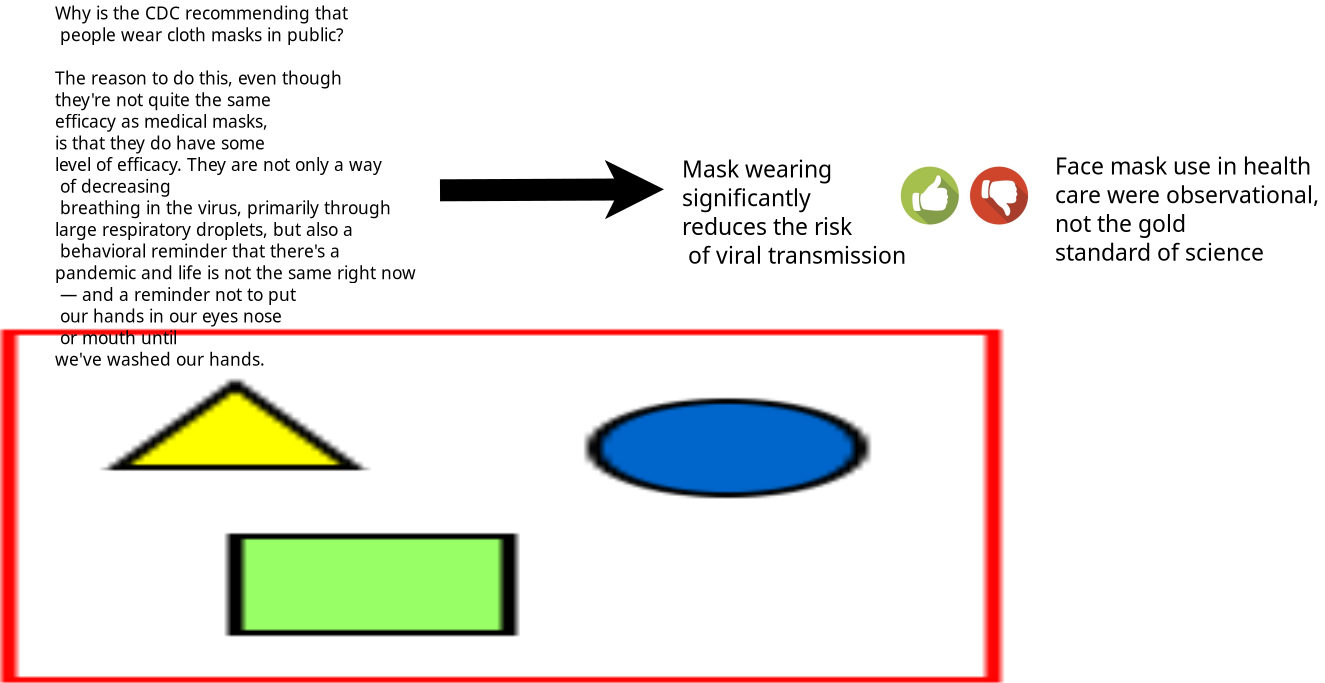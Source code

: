 <?xml version="1.0" encoding="UTF-8"?>
<dia:diagram xmlns:dia="http://www.lysator.liu.se/~alla/dia/">
  <dia:layer name="Background" visible="true" connectable="true" active="true">
    <dia:object type="Standard - Image" version="0" id="O0">
      <dia:attribute name="obj_pos">
        <dia:point val="14.3,12.9"/>
      </dia:attribute>
      <dia:attribute name="obj_bb">
        <dia:rectangle val="14.3,12.9;64.3,30.55"/>
      </dia:attribute>
      <dia:attribute name="elem_corner">
        <dia:point val="14.3,12.9"/>
      </dia:attribute>
      <dia:attribute name="elem_width">
        <dia:real val="50"/>
      </dia:attribute>
      <dia:attribute name="elem_height">
        <dia:real val="17.65"/>
      </dia:attribute>
      <dia:attribute name="draw_border">
        <dia:boolean val="false"/>
      </dia:attribute>
      <dia:attribute name="keep_aspect">
        <dia:boolean val="true"/>
      </dia:attribute>
      <dia:attribute name="file">
        <dia:string>#assembly_line.png#</dia:string>
      </dia:attribute>
    </dia:object>
    <dia:object type="Standard - Text" version="1" id="O1">
      <dia:attribute name="obj_pos">
        <dia:point val="17,-2.6"/>
      </dia:attribute>
      <dia:attribute name="obj_bb">
        <dia:rectangle val="17,-3.405;36.127,14.922"/>
      </dia:attribute>
      <dia:attribute name="text">
        <dia:composite type="text">
          <dia:attribute name="string">
            <dia:string>#Why is the CDC recommending that
 people wear cloth masks in public?

The reason to do this, even though 
they're not quite the same 
efficacy as medical masks, 
is that they do have some 
level of efficacy. They are not only a way
 of decreasing
 breathing in the virus, primarily through 
large respiratory droplets, but also a
 behavioral reminder that there's a 
pandemic and life is not the same right now
 ― and a reminder not to put
 our hands in our eyes nose
 or mouth until 
we've washed our hands.#</dia:string>
          </dia:attribute>
          <dia:attribute name="font">
            <dia:font family="sans" style="0" name="Helvetica"/>
          </dia:attribute>
          <dia:attribute name="height">
            <dia:real val="1.082"/>
          </dia:attribute>
          <dia:attribute name="pos">
            <dia:point val="17,-2.6"/>
          </dia:attribute>
          <dia:attribute name="color">
            <dia:color val="#000000ff"/>
          </dia:attribute>
          <dia:attribute name="alignment">
            <dia:enum val="0"/>
          </dia:attribute>
        </dia:composite>
      </dia:attribute>
      <dia:attribute name="valign">
        <dia:enum val="3"/>
      </dia:attribute>
    </dia:object>
    <dia:object type="Standard - Image" version="0" id="O2">
      <dia:attribute name="obj_pos">
        <dia:point val="58.65,4.2"/>
      </dia:attribute>
      <dia:attribute name="obj_bb">
        <dia:rectangle val="58.65,4.2;66.295,8.2"/>
      </dia:attribute>
      <dia:attribute name="elem_corner">
        <dia:point val="58.65,4.2"/>
      </dia:attribute>
      <dia:attribute name="elem_width">
        <dia:real val="7.645"/>
      </dia:attribute>
      <dia:attribute name="elem_height">
        <dia:real val="4"/>
      </dia:attribute>
      <dia:attribute name="draw_border">
        <dia:boolean val="false"/>
      </dia:attribute>
      <dia:attribute name="keep_aspect">
        <dia:boolean val="true"/>
      </dia:attribute>
      <dia:attribute name="file">
        <dia:string>##</dia:string>
      </dia:attribute>
      <dia:attribute name="inline_data">
        <dia:boolean val="true"/>
      </dia:attribute>
      <dia:attribute name="pixbuf">
        <dia:composite type="pixbuf">
          <dia:attribute name="data">
            <dia:data>iVBORw0KGgoAAAANSUhEUgAAAdoAAAD4CAYAAABL9ycmAAAABHNCSVQICAgIfAhkiAAAIABJREFU
eJzsvfnTLNlZ5/d5zjmZtbzve9+7L7033a2WWitaQIJhgIGZ8eAZMAzYmB/tcIQd4bD/BX5y2BF2
hMNjYwKwYwbGM0PAgLDQICQQiyS00ovUq3pfbi93f7eqysxzzuMfzsmqrPe+d+m+ukZv3/zeyJv1
VlVmZWWdc77P/oiqKj169OjRo0ePmwLzd30BPXr06NGjx7sZPdH26NGjR48eNxE90fbo0aNHjx43
ET3R9ujRo0ePHjcRPdH26NGjR48eNxE90fbo0aNHjx43ET3R9ujRo0ePHjcRPdH26NGjR48eNxE9
0fbo0aNHjx43ET3R9ujRo0ePHjcRPdH26NGjR48eNxE90fbo0aNHjx43ET3R9ujRo0ePHjcRPdH2
6NGjR48eNxE90fbo0aNHjx43ET3R9ujRo0ePHjcRPdH26NGjR48eNxE90fbo0aNHjx43ET3R9ujR
o0ePHjcRPdH26NGjR48eNxE90fbo0aNHjx43ET3R9ujRo0ePHjcRPdH26NGjR48eNxE90fbo0aNH
jx43ET3R9ujRo0ePHjcRPdH26NGjR48eNxE90fbo0aNHjx43ET3R9ujRo0ePHjcRPdH26NGjR48e
NxE90fbo0aNHjx43Ee7v+gL2P2Ln8R5yiwJypePM4j1c6X3XgF7ltSt+7rXwDuSv9nu+3f2e17bX
NRqW7ld7/Du5Zz2+73G1Yb2MSHcupeHQGb/XOtFVx2MH0h2T7ePOmHzHaK+/PV97Xdc473z873F8
e6xcfshuvK3pc8MnuHXRE+0NIQIh721+ziwPyJYUYDEoO5NDo0EjaJ44xoDsniAKMabnjWGxMMDe
nCTLx6a/FRHNB7R7c/kBcywmevp8Bc3L2B7XeNl3jpEQI9Y5iPnzugfFSIhgC5dvUSBGjxAwJnau
SPK1FGkBae9ne/nt/eixT3H5AE4/r5k/hiv/xEoAPJIHg0EWZNude9297PE8u15vtxjyOFOYz58u
sRXsnitpSycWEUQuny8xAtpgxKfzSjvOTZpnUfMYt8vfY/d1UoML6bgIYME4iIa6CZSDtC6pLGY+
LKaPJX28XuEGL56Oe99HTD//rgOi7Yjo8Q6we9KZvScE7CLZDjnr3rJOjBACFMVVPr39aAEjabIs
Jk1D0ICViBKQLBQIihIRYr402xHmBUHy3wbF5D1Lz3sNaIAYI6UboioYhYBiFKKARVCxiOqC0lsp
oatBSLuOBFRD/pSYFqj5TctLQpdolQXJ9hN9H+OdEa2hJY6GlmjnNKtucaDPB9tdJ8gnjD5xnOxW
IKNCrMGadBL14D1oJl5r00kmeR63UvBuKXSv5bV9XSLYJu3bpURsPndL4JmAZVlwUPI1m2bXl+zM
k13ft0u2u4l2r3uz+A5wRaKVnmivBz3R3iiudPfmg69Lxtp5fLlKpuhCEs4rg4hFVVFdloxjBKXC
mCmRCiEQiVggEFAqGjw72xfx1MSmofIVoamofEX0DT5GfBVQIxTGIs5SmAKxaa/GMB6MEWsZFkOK
4YChHWJwOAwwQBljGOXv1C6OQvQQVSjcIGsGae0SzRyZJz6mFTwsikCQ+a2SzMlLZCqehaACaUHq
DTP7Fd3ps7xeX4+LAzS/TzDLBNMRQpH0UqC7xcwVEUGJeCxKgaXA52sJUNeJLI1JZKsRphPY2obt
CZy9CFWN1jXT6ZTpdMpsNqOqKkIIGGMwxmCtpSxLhsMho9GIwWAAwwEcPQirY1hbT3vr0mfFPNmt
BWOJWCoiHpNF9ALFZmE4zTxHIk4TOjp2ez/aJ0xaj5R2nZFrm6mXTrALPcleF3qivRHsNulId+9Z
EOtuH8xi0Da+oXBdtbWdBDFrkZo1UrlsIVKmzHidnfo8G5sX2d7eZDKZMKt2mE53qOsZjZ+iRGL0
hNAQ1ROCJ8aIquLcLpVZu9doKFyJiGBtgXOOshhSliVlWWLNKvfc9iEGxSFWRmOKcoilRDE4hiiW
pokYW+LMIC1smWjnmrfAkhk7pLUM0vpmW01kTsoV0OTNAisksu2x39AVO6EjcipJy2s1KdnNnp0j
tLiqsNtqcUmca/U5JaIYPI4Gmy0886sKEaYzmM3wr7/B1rnznHn1Zc6//jqb584z2dygnkxhOsFt
bVGoRzTNyO5eBZyxidKjLj1vxVBZQ1xdJw5HFKMxw9UVVg8f4vCpUxy9/U5WjxzmwN13wXgMqytZ
uxYigYAQKIiMUQocCydLe2PtZSbrzpoku9akpXvYcSlpq7F2iFaubdLvsYyeaG8EV/S/Jr/RwlBz
mcy5OJ6Ff0QJKB7wmHyOSJUf10QadvwGFy6c49y5s2xuv8VWdZrKb1BVFVF9lqBBNRLVJ3OsKGIW
li1jTPYdSdaWkx221ZxVNfuNda5Rx8icnNPXtRgdEuo1BsVBVkdrjFbWWF89yPqhYxw9eILxymGG
rBApMJSErHVEhEIGS/ege09VF3vbVValNZO199cAY3qNdn9CSb8kLGbInGiJC8JdIocOIWoBzWDp
BMEuRkiYnzNiiZQogs/mIIV6CtQQPJy/CGfOcOH107z18qu89fLL7Jw5x+TCBUzdUDSBATCyBQMR
JERCnFGMQE29J9FGlOgDYg1WDMZZrBgwkmQHdfiZxZqSIIZpCEx8zTRGKivEskBGI8bHjnD8rrs4
de/dnLjjToa33w4njoEbg10FGWS3TMQDODdffaBdeWKaJRoX/l+J4Fry7bhpNG9dos229a75eek3
63FV9ER7o+iO0aXgqN2abIdkO36W9lgfPMYGDJ6krVV4dpj5i2xsneGtM69w5uyrbG2fp/EzVAMU
DeIqPBVGDVgojKBGEA00IVBYQ5SYfacRQyQKc1+qr+rsU7WoCM4YVCwWIYrBKKgYrAgqKeQkqECI
aHQEX4KWEMEHgWAQM2TgVnDFmNtO3M2B9aMcP3IHB1eOYRmgWVsO6jCsY3WX5C2LW5fmd3sv9zK9
Lwej9Ng/2JNol6xEsUO0dIi2HQMO6sHCX++gFrKomo4XGgoiQwL4mLZZBTs7sL3J1je/wsYbr/Hq
yy/z5qunmW5sUqCsuYKRtaxYh/EeFwJlFJyQxmsINNTMioZg0qdJHsSyK/KpFWohCa8hBEIIiDes
MaaUAThHNEJAaCwE59CiYNs3bNc1F2dTpj7gxiOOnjrBbXfcwdqJO7jnkz8OR0/A4YMwLKEw4AwN
wmZTMSoOAAYLOAy2vemBZCEqqvxHNxgL0GxKUrPww8rybwbZx/sOfvtbDT3R3hC62hUsL/hp0CrC
ksbVudtRyGbhllw9gQlb03NcuPQGW9tneO6F7xB0m6DbKDPEeKyLGJsWmyp4MIIVh1gw2bSkISaJ
OvjsExVU4tx01e4La/LfZvF89vsogq8bMEkSF2vmr6OKatLARRQnjojFxIKIw2hB1JJq4inKVVaH
BxmvrXP4wDEOHz3OyYO3UXIQr4cwjDGy8DV1IZ3/59L25W/osQ+xp+l4tzsGEsFmF0MK5Wv9qxab
A59aH2zS5CKGJLSWhBTUVAfY2IKXX+Xio4/z7MOPcubF5/Fb5xiYyMAVlIWltA5rwMakCce6Rog4
Vazk0EBVJAYaIjoq8Ya5pWdhIUqPu9YjWCZjGxQza3AqYHP0vZgUOyGCYggiGFsgpQOxNDFQ1Z5Z
U1OHwFQMx+6+m3s++H7ufP/7kQfuhZOnkrnZFiglDQVQYDC4rjdLQJ3PhmiTtdPWvOaWf4eeaG8I
PdHeEDwwY2HGTHJjq2ld6cYuFpcKuERkh63qEmfOvs7rb7zMufOvM5leJDJlMDQgFZgKMQ3GBiRH
EocYUSlB7MIMTMgm34VpuNX+UnqPYaENRrxfSOMidnlhUDNfOJLZeDGljDGIaSgHDSFOiaFNWSgQ
iiwRu+xDc8RgCT7N1uFglQMHDjIeHuWHPviPsKxhcRhKzFzzT3uZa6wdc3v3xvbK7L7GUjBTeuKK
cQ+Blpzj/C0tQaTHPsfQ1yktJzQwmaLffYZnvv4NXnzkMXZeO01RVxy0Q1adQDPFSciBhov5IiKI
UZqmyoHEsvAVt+lqxqKmQFuzaodg598vz592E5FFgJSA+grRPD+tWdwHDDFGRCwxRmJmt3aOgiS5
08KlasJW9MTRiMHJkxx/4L3c+5GPc/DB98Htd4MdJPOyFHMTMFnQbiT9BknIXQi7e0Uidz3lu4/p
cXX0RHtD8CiTZMYVh2FIyvdcXitiGylMhcGjJHNNw3neuPgob559ntdee4WtrQ2sMwwGBSKKDzXO
GVIIbsdslmdBlBTSsZQDt1dC3G41trvnasfuZrHd2mSFmE2QuvN6q3WmNIMYOqk5rUcnPxa14EuO
Hr6DO2+7n1Mn7mPNncRwAMMKyhChTItMXPhrY5bGza7LaReyFt57nOv9t9+/6LoE8hKvHcLNi3sT
02/uimUHggINFQWRAk8xq1M4ex3gtdNMHnmUb33xi2y+cZrq4gVWnXBgPMJZEB8xEjDeYzQTt6R9
lJh8kQLaPga0M+8ArBoGzQAb35m0F4yncp5gEoumQKZMdpr8uKImp/Au9uS7peJR0xAkEsWgWAIl
jSmozICJG/DBH/37/MCnfhTe/2EYjFK+oLPUGCoNlFLMf4ngFedkHlilmgKqrvabSVcI7nFF9ER7
Q4gkky+ARdWlIKKsMIqAVxDrMVQoE2CHrXCGV159ltffeppzl55CZQKwJO220rXIrgTADhmmhUCv
TbRvC9eaNB2NWBpEdnKQEiyZeCERbWQRWLHHZ4xcyXTaEOuC1fEp7jj1EHeceoij6/dQcoRpBaPB
AUShaVKQVzlIx9d1jXMuS/g99h8iaLfgy/KircC0hkGOdwoBQlDKMo2lqpkyKAKWKjHxtKF57Ns8
/aW/4Y1Hv8309BvctraCTCeY6CnKpAXWoUYlYq3F+DiXN7U1T0srxLZzLAcBiS4J0FaFwrsbINpI
4zyhI/Auk2yukwEYNfk6zUI+Fk80DRAxajDRIWpRHIGCyha8vj2BQ4c4/OB7ePDH/h4nPvlxOH40
RzAP2NlRVsZr82WjatK6tVs+XVgN2jiU+V2gJ9proyfaG0XX1NXRZEN+bFwDbKFssuFf5dkX/paX
Tj/FZHoeVzbUfpOyNJRliTHJXBRCipc0xiRzre5NUnAdvHpdOXJvB8umZ2CRKnCZ/3Rh8toT4gn1
DsPhECtjZlNhtm0ZlUe5/dSDnDrxHh6848PMvOAby8roEAaXg0YFa+UyLRbIJje57Pke32+IzM0V
khdsMZf5biVCU6eoWeu6EftTiJuweYHtx5/kkb/4K1781sMUOxNODQasi0F3thk6w6A0YJQZDXVo
8JIiEYro9qSJvY1Al+f2ht3T821ANAVWXQ5zRSNUFxFoOd5Eg43gYjoewBtDLYbZwHG2qbgggUP3
38NDP/LDPPCxj8AdD0B5G9QF2gRkbQwm1eVoolKOcgAX3QjjnmjfCXqivRHo8qYKku0umv23kS1O
X/wuL7/2Hc5cep5ZfQYfNxE7wzqdk1Pr/5Rd5tzLNNpdObn6dxlgr9mfell1qwUBx9hdnHZ9NzyF
Tf5mjRaNBokDNJYE7wj1kCPrd/DRj/wItx16ABhRe8PAHQAsVRUoimIp6ASY+5QBrN19/3p8/yAu
Um2MZJI1l6ePzL0mPvlHZ5N0nHiqv/483/izP+G7TzzOoXLE0ZURdjqjaGpWnSVMdyhsSm+LMRJM
BGcJmuITnJS0c6mdel0f5bzyIrtsMgreRCqn6ZzvADYaBl5w0czdS9CR22XhdmrN1+3j+ZVqWnBS
8JZi2yT0rJm7lREb1YTaCWZtxPl6xtmtSxy5/XYe+vjf574f+3m4+33JLt/UybQ8HII1TKY1g5Vy
KYPRdk3HKtnn2xPttdAT7Y3gMtEbMBUwpeIi25MzPPPCw5y79DIXLr1KtBMGo4gtA0iNqtBUKVBI
NWKMST5Z8TkFwFMOHMs5hJ1UB7VIXCwU/79DLejgbRDt5QvSwBU0vsb7GmPAFYK1Fg2Cb4RqCoY1
7jjxIA89+EmOr/8AXgdEXzAs1lOgVT5tl2x77AMoyc/SxuiJmQc8QVrUYzXDOpv8BlsbMBhCqAlf
/wZ/+fu/x/nHHuXuQwcZrwzZ2LjAzmSLtbUx41FBXU0xJhduCJ7QeJwpKMsSQmTW1MTCEQy0WmRL
rHNTaTbZ2naMzZ8HbyOVa/D2nRGtC4aBL3BhEWfRnimY1mQd588v/MbpGRsdhS+wMa0RKpFgFBWf
/cyRndmUg4fWCTFyaXMDax2rq6t473lruyEevY+P/Pg/5O5/+NMpWtlYqGawspoil8XgO+tLijKO
HZnZ9GHH14GeaG8QsQHjIJUGnNBwiYsbr/LaW0/xxtkXePPcCwzHSjkWkIbJbJu6mWFtir5FB7Qj
NUUmxhxclYjVGFmYZvcw1Yq6PPM6ptwWVwp6+l5BJV//bqJfXMcy0e5xCq8MBgOK0tD4HSaTLaLW
jAZDRqMVphMPccRsy6JhxF13vJ8Pvv8THF27kzoUjOxJYLD0Wb3Pdp+g63aRbIaldUxEHAG0hq3N
FPkWG/jmN/nCv/u3vPn8c9x7YJ2jDeycPUMUOHDkAFIIO7MdqjjDOEOIDUVR4FSIXrEKViwmKLUG
msLMza/zQKNMuO1zrZ+0fW1++RLxJpGbsNDCr3dvYtJmpeNyWRSvWQRlQZdgF+RromHQlBiV5D+W
pLGrxHysMhqN2N7aItQNh1YPsDIcM9ua0swqzPgAO4Mxz5+7yODIET71M/+EU//Rz8DR40mztRbc
kIBNxWZYGIrnS1JO++lxdfREe0OIaPSIaYAdzm++xJvnnuXshec5e+kFLm69zqGjK8yqLWZNjbUF
45UDFG7ErPLs7OwwHC7MxW1lprY2qjVFTr9ZhCLs9oMKMef27UWou3yp7/A7XhES06tXaf9xZZ5N
36NwA2azGaGpKEvHaJx81dPplMlkyspoFSMDxuUB0IKLF7ZpauU9D7yPH/zQT+H8fQyLk/Ozeu+x
NqU79VHH3+fYRbReFjYbS4OjTuTqK/SJb/PlT/97Tj/yMAejZ10surnNqhtRmlS9bGe6SSCwemCF
YlAwqSbzgDlri0RIMUenq0n55mZxEbonY1w98t61su9VAvuvtI+yTKAJe02Y5eekm9yU14M4Z77l
NWA2m3F4/RBWSna2p2itlOUQK45IYNZMOXjyGBd8wzMXzrFy7/382D//TznyYz8B41VwBYGSkMuc
to4qmyP/e5K9PvRE20XXGbGE5WpESSI1wBS4RGCDty6+xHefe4xX33gaHy8yXBMGY9iZbFCWDrEF
TaOEYLFmiDElEGnCJmI8RlyOOLa5c0/I4fYl3ZSYRURv7qcjKT1hjqtqr13ivd791RCJOTVh79Sg
3abj9vnF3nufaidbg/ee2WxGjJHBYMBoNMrmdU8IEWdT3eUQUklIowf52Pv/GSePPsTa8ChQEKPD
mEFayFKqI8vVhNoUpPZ+XeMrXuF7X3a+WxWdiN1FIYnLm+W084b8evtHq8UyPy6CNolgYwUXzvLU
Zz/Do3/+p8jF8xy1wtg3jEPgwHDMdNJQVQ3OGUbjAbX3VPUUTPbPz8uM5niHHGCoqkhUxLQdrdJA
uNxXapafb2MqJAUyuWCuENB0bQRJ5ufQlZFbbXV+zrg0RNPziqigokRJ+93Tvj3eGYf3EY2WQTHE
mILJzgzvPeOhY+ACW7NtZGUVDq7z6taUNxrPA5/4EX70n/0cgw9/NOXhmgJyzvBlBStaWWXJn7wY
C/Mokj0091uFp3ui1ZxhAItWWZJSCcSAzLvLpMW1CYGgwtCNiFxkxuN85/m/4vnnn0VpGAwcjd/B
hyaNzaU1uJtnmo1I0q1K2r5n9zHtte6xoO8RCXllfK+J1iSJem667uRBtj5l6ZakpPO+dmHTa34H
o+1xHeTP3N6ouf3Ue3noPT/KHYc+guEYlR+CFwYDCFGx1iO0ub4OGEBM0ZXzngq7Z/yVZsW8lnWd
r+kW7h60sPPiJVLnyk0WGBCTMBoBEaIItU9k5yR1h4sOdmx6iyMwaCqcKDQVnHkDXniOP/i1X2M0
mzAMDWMJlCEgvsFqSs/xceGzXLq0y8bU1YShuOfr1zOzjL7zgg2tefian3HZM8vztC2xetWj2+vs
riHZj9ueMZFogTeOyhRM3IBP/uOf4cg/+Gm4/Q4oBuAKalcwwzDxDcdcgUzyOpcDQYONudOQ4hBK
suYfUlQ5Jj0MpNlzK5BtT7QxxWNIawZppTIlt4BMJBG0ZlZtMxiWGFK5iWde+iovvvF5NqYvU9c1
ZVlSFMU8RafNi73mBexjmFbT1raOc5do/YJol1KA2vdfH9FeGal2czU1DO0p7r79o7z3/h9nrbwT
SOb5cQ4mkyyHhwgaC4yYhRC010zXXY/nTrpIWy4zYcAtTbQKSNLKfDb8ClBkTUzrgLgCFYfPBf5M
DjZSgYlAzYyDWCRUsLUFm5d4848/w5//7r/lzgMrDKoZZQwURjAaCTHlbYtN0cM3nDp+iyJxX5p7
RUz+6JQTbAhiqUzJ6zsz7vrox/jBf/IfIx/7GBw6COWALcAwIM48a6VLJ6sjDE3KDybOKyiXkEs/
5vUh71px4Vb4+XqiXXLqJ20l1R9OpRQVQ1U1iAmURSCyzYXJKzz34iO8+ubjzJrT2GHyBbZpJW2x
iRjju5xoI6YtVqFtXtOyxAxhmUh3EXO8kVmmBomOulLqKjIoDnLb8fu4796PcPvR92FZx7CGaoHG
JHXPP05gUTpzt39LmJPn7tkxP67tDXPr5hEqqfWckPNBI8zrEs8Dm3JD9jYFjoU2I4D4CYWNMJmA
RuK3H+Oz/+pfsvH8sxwfONY0UnqPU5+MzxKJ7ZJlZKksaI+3h9hGKZM0TqNgNPl9Aw5vLFNbcq6J
nLeWn/jFX+K+n/05OHgYnKOuPcGNsUVJAcSgWJMtVbHBWDuPIk/2p1arJo+VzvYuR0+0c4tm0lSU
OntsHEKBUuSesQBbvHL+Mb79xBc5d+lZTDmjHAjiErE2TSKdoigQkWtG3C5fwD6EBAyzTjDUXuZj
uMw03inHGG9EG1RLtQPj0SpFCTs7O0x3phxcP8X7HvgU99/1SYbcDhwkNMlKUbT15aRBaZAlb2LX
hLiLRC/z6XZN4bcmAtAQMUDZdoSJZm5RD5IL/WukDG1/1NRdqgKMzij9DC5dgMJx+k/+A5/73X/H
cDbhZFlwwAoy3cHFBqMRkdb/FwiSU7ki84CgHm8PUSLeJOHFxiQsJQU3zU0vjlocsnaQSVny5Ok3
ufvDH+Wf/pf/Bdx3XzIlD0ZsVg3iLCM7Sj7bNsorRnBpPNS0QW5Zu20dvbdIV4KeaOdmQQ+0LaMi
movaBxWsKNN4ie88+SWeffHLqDvDcGWHJm4jjPHRzIsmvP3Ukv1OtHU2D7NMtntBu69lyfeGiLYg
VkVaKIoKMTU+zPCNsFLexvrKA3z8wz/L2uAHcLqGxpSO6UqwpmHhZ22xm2hbw1Y3CG3XNdwCi8SV
EICKmHyyAWjMQlPJ/SS2QwQjjERysYOAkMzMrtmB2RROv8pf/+Zv8Oxjj3JiZcSqKAdQZpcusFLY
NEIkElSJBqJRgklzzgXbE+07RJSIt2m9a6tU2bgIXFIxqCmojeXczozx8ZNsemUrBP7pz/8i6z//
8zBeJYjQFAYYElDGlIg3yZSciTa4tMImtwKIz7m4ztwSc+iWJ9qmCcmkaDwiIZcYi9ks1mARLmy/
wdPPP8xLrz7KpH6ZlfUpw5UZVTPDuSME7+ZEG2OqOGNMKqvYarlXxj4m2ja16DIfLCwTWDeUc3lR
jHIDi6RaBnaVyXQLlW2GI8G6yGza4GdDLMc4uv4BfuCuH+L+Oz6BsJoiumOyULS/9TKuFIy23Et4
r692qyGQGo1bUvTt3KLehh07qDvca/FIqFKZXQ2wvQGPPsyf/tr/zvk33uDIypiRRkYmotMJq4MS
baqkBUskoHgD0diUFqNCEaQn2neIZDoOqe5zTPPBtgU7NLl1XDFiUteMDhzh3MYWNYbxwcN4hdX7
7uNj/9V/A/fcDYWwgxIZUDJkEN2iDHwWvIJp9ZqYKlgpOYrq3f/73fJEG6NPJKEGmYfu1XimTKsL
bM/O8cTTf8MbZ56hHM2wgxmz+izKjLIcoqwSvLmsRVZRFBRFQV3XV/jk+RXcvC9302EwsTWvxhzn
v8ukOtdyWbw2z0WIN+ajhSzceMRERAIaGkJQrBkyKA5y7s2K40ce4P57P8Zdt3+QNXeCFMCUilzI
nkS7d07iEtm2lpBbmGhbgXQezdrKLe1tM0nJbXJQoaVmqDUED6+9xfaj3+J3/+f/gYdOHoe6RnxN
SYS6Yuws+AYNEeOEKIY6BrwBioIoEEKkDPYWWKZvDtqiFu14F+K8ApZk646I4IoRISrGDamjsrG5
k/rmjta4/yd+int+8ifhQw/CaMSEAs+AgoKRmkS27XiwaQsSadsjWrqtAd+9uOWJtksMqSJTMiHv
NGfY2jnNn3/pD1GzgSm2ETshygxrFVdYYhB8SOkd7W1sywCGEGiahkHbeuSan78PoQ4Th5DjsOeR
xnNcO+XnhjRaIlGbRRAahkFRYK0lhEBdeUaDVTY3KkblMd77wCd58N4fZiSngAPAYJknuzNhnjLS
XmtrRt6jIfatCoV2/LY9WefrdlZj1cBMA9jAkDpFFr/1Fq/8v3/KX/zb/4f3nlhndv4tSiMMrAHf
MDQGq4oGj6qm39Mkoo0iqVaxMYQQKOKtsEzfPLTpRfP83Pl6lPbDcsRkNsWKY1bVFMWAwWDEdFJh
Vg/w1Onz3P5Dn+BTv/ILlD/yw1AMuYRQsoaj6PjuWUwf65nmTxlguBVEpVuGaHen27RdX0Jc5LoG
nWGlBrZ46tWv87eP/AXleAJmG7XddnDMo2zjDRcs2M9EWxBmJSsra8zWkarUAAAgAElEQVSqbcR4
rFXqpkr1iiO5MEeCiKJ4YqzRnNcaKbA2pUTFGOeVnEJIDeyvXtkpLn4THSxSjIgYGpCG6WyDAwcO
4ivH9obhrts+zqc+8bOMuB3vSywjXG50G8NiLNQNlCWdvNmWbHeZkG91oo0RYiAWjtga40OOYiXV
OYCGqKlVHW++wVd//bd45j/8GR+8/RR1cwFDwMQ0k6xGjCbNqpsbGsUQJO1j7vCDxFyXeB/Pob9j
tLWcF7nIC6tTa61QQObR3QvXkOKovOViVHYOH+CT/9kvcvsv/ByUI97YmXBg5SROhUG0zMOPLTRM
mbk0j0YY9u6f9O7Cu55or5RiE2NEo8HYVJzCughsMwmv8+Qzf8PLr3+HOlzAFhMwFSq7NJsc2HOj
ps/9TrSOFTQKs2qLcgCuUEJsMtFamjrmFAwDZBOv8RhbY4wjxBJw8wjtVMVHr9PH3S4MJkXetNqz
eIxUIBXlQAkh4Gvw1QjLcY4ffogH7/sUtx1+L5YDVJXBSJEikrUdD3mBMbBwPsKcbOda+vf8ru4f
KLRNAYKBOipNUIZlWjqjb/DVDuORg1ChzzzJ537jt9h68inuK8fIbIdQBFT8vJB/6yts/5ZciFgz
ySpm0clGEim/8zzsWxuJZFPRmfZ+aqeIRYuYXWvQCWXMRWRKO2IahS1r2RwPec8//kc8+J//Mqyt
89rGJY6u347D4mpJzW5HJdjIjjQ0BNYY3hIa7S2Vad8tOm+Mma8TqeFLxUzf5JmXvsxTL/w1lT/L
kaOr1L4iLeCpeP+8wIJ0FvlbFgrS0IQZYitcaVAqfKwI0dA0yrBcBy0y2VowiWyRQFRFTEnwi9+l
TZNqNdqrRnGrQ6VbnjIi4kEaooRMgoamqbF2yHh1xPalTZ578VuEOKP8YOTE+CFcsZLSfMQQQ6ql
juZx0S1W0U26viGT97sEAl4VZy02KmWMDEtHINLQYGzNeMXA5kV49jm+8Ju/Sf3sc9xlLWUzZTgu
udTszM3OMd/rVixLgs7iPiutebo1F3f96T3eEXYHknX+nrfog/l4b8XNtvCIGo8LkQMzg5lVPPG7
n2bNlNz2Cz/LHYcPscM2kTFSWmxb2EINYymIFJhbZP20v/qrv/qrf9cXcTPR5rN2m4G3rdRCTj0w
NrJdvcp3nvpLnn3pq6g9z+o6ILM0+dueq1rMJ/v3jmj3sUFBQGNAtaEoI9YFGj/JwUmW4BVrxoiU
CIM5IQqp0ECMCqRarK0QJCI453DOXUfBD0OqO5OXZQmINNkHHEAUX0dUUyE4IwVGBDGButnmzJk3
GY9XOLh6EBGhqgPOFstFLeaFTNrkv9ZX2/e5VaDRiEjqcGNEEYmEMGU23WCltNDM8E88zh/9L/8r
7vU3uXs0YgUPocLHeqleTLsXBBXJ+9asuTwO0vtyAN7N6k71rodk07DMtdh0r9Pd1VbS7LSebGdC
ymmOqAR8PePwcJUVHKVYHn/0MfA1x973IOWgJNDQxmtE30DUVNsd6Z76XY1bQqNtAypaxBiTiZIa
ayI74S2eeemrvPDaw8z8GdYOKqbwTCYTCruajuHWyPd6e4gYkzPOJVLVM6I2DIdjhCESLRoGRF0l
BkvTBEQirgxYFxBmFKXD2hT04r2/rJTldUOSeVclBbSlSkQuCUZi8I1QzyqKomDlQIFvtjh3aYNv
P2koPgIn19+DLceIJIGgqcE5bpmF4J3CGbcQFaMHgcLC+qiEekr1jW/yR//i/+D4zoxDorB1kVob
ZGwSSUd7haL8XbdMvEyclVz6sTcb3wDm3bf2vodzH3neRwHTeW+USKMNh44cYOvMBVbcGus47gSe
+5PPM9va4aP/7X/NcG0NpGEnNIyL1dQWMIKfetzY3RLr6i1BtF2EkIwf1loMkchbPP7MF/jucw9j
yx0OHV5lVp+nnk1Tg+h5JG0bCJOhrp/kGEJI9j4NOd1iMAItmEwCsRkycIc4duReTh6/l9WVdUKs
ubRxjtOvv8Bb556nDDPE1gyHQ4oitQVs/bLee4qiuMrnK4so59ygQVorgyF1OCoJISIqOGdAIo2f
AJ7xasm5jWd45NuRD7xvyp1HPwwM8WGIK9yi/jWwbL24BVaG64QAVROxhUGMpZluUAwMNDN2vvIV
vvCb/zdHdnaQt85w6PhRNiczoovY1VWa7W0GCKbjh50nfi3Nrbj0t6HVvHrcCJIVd5El0JqDYREk
1ULFpKAz7RjrjaJEtqfbjMeO7c1LHF47hp8F/KTmpT//K8Zrq7z3l34Jjh9jZAsiESMp7ccNbx36
uSW+aWsqjjHSNA3D4RCARrd49Ok/5qXXv0kVNjg4XMG5Ap2VoKlFXQghRbZKNhuqzZpS0uREb6Qo
/j6HGoInRwYLRsDgqKZKMys4cfR+Pvrhn2JtfCcjUhs7UE4e3eHk0Q9waesFHn3mj9mZbRJjZDwe
U5bl3GR8dZIlazS7uh91mxuoJQRFo6VwBucMIda5dnVkWEaGK4GzF5/m6Wcdzg05fvD9OJc78lzL
Irnkv731IIDxUIiZx5APRiXU22z/zdf429/7I4an3+LOtVXKw4c4/dpLnLj7FLMy8Or51zkwWsP4
VJ5Rc9U+lVS6cSmbuTu/RLM7J+ZCFd087R5vCxIJdhHkaWOyHVhd5FO0ZJuyttp82yzoRIhGaELN
VAoOnFhn69IGhpJDahgXIx79/c9SyIj7/vl/gjlxMqV7hcCgsLsE2Xc39jnRdhfY3abdNopVkDZw
xQjl0KBsU4VNvvvil3nkiS9y4Ihy7MQKs7pic3MHWxQMnaOazXIbtS6RSibWNgin253x1oM1JdY4
VBQfUsRu8I5D63fx0Q//FOuj+xlyHBjRJgsMGXNy/TBH149gignPPPd1NjbPE71L79CKGLuFPq6U
QhURbZPuO+kHOXCtze91RfIL102FakgNIAjM6imrI0uINS+d/g6NN/zIxw+zPhoAAZGy81ndilfv
jojjbslZB/MIYiBnMJmlDOJuSlObLmtcOnYWp5RUQEP9xJN8/dN/wLnHHub9Bw7iNy8hpXDy9pO8
fuk8oYDDh49imoCplq+pO9MMSbNNmpbm17ukGzHRzPsxdw3MbYCVdt575U955+h+5l6t6i4bIjnY
KJFVnF+j7LG/3itYRiuidPd7w+To7mhANOW0W43Z3aLE3aUkOpH2bVrV0A7AJiXmwtZFxq5kKIrT
APUmtxWOr/3h7+EHlgd/5VeQIvlntbBMGmVgJF9H55O644vsi9fFVUMSxqAzNr/Psc+DoQLJdLi0
HCRIStyqfcgFDMDTYGQb5QyPPvdHPPbM51hdF9QEQghESd0nosR5xKNiUbGdHM0UeCOASLcakr7D
bT/D0swM4+GIWXWRooDCFmxcqPmRT/wsxw9+gJHciZCieiUHQgmCweEoObJ6AmvHvPDca5TlgPGo
4PylN1k/OKKJU6IGVPPdUiAKSkSiEkmBON3zpseLJSvFUiUTF0ZTFKsxiDE4C02cYJ1QDkZs7exw
6eIG68cOMi7GVL7CmhRsFXNIrEiSTeu6WfL770cEYEoavSUpH5ao6UbbtNB6hCoo4gWbtRgVpREl
oOxoQyHCoNrBBA8vPMef/E//I/7FF7lrdQh+SnTKzChTDcjAYV2BNhHjmVcW8ybVMQ4mm5AlIihG
cw1eTUSWQ6SQvNgPQ0gNC1Ty+4TULchkq1OnX6xoroYUUBPyKHnnalUqQNoNjkt/S7Z8CRbRtNlo
MWqx0WHU4qLN19gSbxsGtthfz790X6Sz5cC0vLfR7Hp9eVs0YBfmgYo5ECpi0r7zuA1SI881gkE9
aEwZAiqeRhq8zgi2pjDKaOB48tuPcmK8wuqDD+CsIRqLt0LqlJbvQsuemsYlkgQrQ0RiXCyzRmhk
EZq4H+wZ+1yjbbGX6Tbd/rJwhJAmmDU1yjZPvPwVXnnzEQbjiuwemvuAlvNi84t78uEtai7ehdFw
yGw2y4QW2d6ecuL4PRxdv5MBh2ibrHeCGVmY+0YYDnHs0IOcPPIcp88+yXDsGI/HzGYzaj/DFQOQ
FDSzjLbZ9RWm2TXN+anwQfQCJmKkxjjLpclrPPfit7D3W9bL2wnMsIyxZrnCV1k6Qmiw9hrm7X2D
TkWgHOWrROoQMTiK9vZL+65Ue3goBqtVYr1XXuWr/+evsz6ZEOsZ48GIWnzqVZvT6SD5/lK3mPSZ
wcTULICFCdlo2i8CpToTU1OtY0SpXMTGmK+3XYtN/ju7jKS1duUx06qNNwizrF/vyjFNfs7dXv15
cY18/W3e6q64o+uuhxL3XId2/5aL+7lcBCTdD83aZJzbhPM9FAhzQaA9j8kFLC7/XsEkrpRcJU7U
oLOaI6MhkQF//ju/zc+sHeTgT/80zkKQkgaPYnFaLC7dgjWpM5Rrn0qmLvZrSuU+J9rsi5sXLoik
bu1tMAwg0PgdygEol3jl/OM89czDbE83WVsfEqjpSfOdQrEusjPZYmXNAY6mqrnvAx9gvTxO8sle
6VCTydBxcHyEe+6+nyef/QZrh8cMR6tMq0uI2dVM/ns9wdQijNBIMpO5wGx2lhdefhQjjo+8b42S
kojH5O8SfSpmkcba/s6ltrQVn+PiiUyoyXNnGFmz3NYsa5ye1LVnSITpDKbbPPHZz/DCY9/mlBOO
ra6iTT1f2Fv/X/L75eL1AF2SkYWgG3PKUBDmBe7b55X0vLceb/Pi3mq8ms6fHpusBbeFMDJpxIUH
WG8gH1o04uZVwzqjYM6OXVN2vv6WyASCUWq7W7hvz32d13CdpuO9iLb9nPRZMr9X6QLbB/m77cq3
1XzPW7tc2xkPSVq0RINVoXCOemvG2uqIcnuHz/3rf80vnzwJH/wAAxtSTAwCRha+DElNfTRbIwIx
NaIwi+vKtWX2zczbL9d5BbRBL1leWAqTS7u69pQDIXKB7fAqX/naZ2nCJmU5JIbuIt7jbUMiPkxA
kmansWBldJx773w/MEpLcatBzLXZrl/dkch4wB2334s1I86euYRvBMExHKyyZ0P5zuffmJBksLKC
NeNUHMMGyqFnVr/Fq68/zlMvfAOYIQRiNltZ27oyFfu2WyJ+f0GAUlMmMqQ1rsZQYfDZ6uBaJaJT
HEtRUmZygKqCGHn6936fR774Re48vI5tKkbWIsEnM2Y02GjmbdismmzSNKgoKpoLwSyzQAqOMoT5
5vLeJrOwukz3C/Nv6ztMHWJ8LufY+nlNDmRMQqF+L/QM8fMtdrZgPMHWBOOzQJC2xjU0rqF2Dd54
tHN8d1OTtvbxXnvEd/KM231c2rcaczCLfbstRXJnkm2JeI+IhMugbXrVXFhq19P0m5hoGNgBUnsG
teeBEydwFy/x7//F/wYvvQRNg9WQZbs4/xlDkywZbeto8ngMCG3hDKupr+1+8M/Cvtdo6SzkuwKT
8vNlCZEJnjP81Vf/AHEbTGdbHD95Bxcvnqe0++Wn+n5EJMSK8YojeKWpHKeO38cKp2i0wNIxtwqk
1Xp3qMeAOkw4ODrBbafu5cnnvoQdeA4cLLCmoKFaWCg6n/s9ifRWSwwFReHSAqkNxVAYGZhMX+fZ
F77J6vgY9578BMaMCd6kqlEGfBMpiv3to51nR0mSZ9oOvQoUmETAbQXMwJyRfTMjuMgweGgCPPIw
f/vZz1BubTA6tMpwZchk8yLjsqQKYa6s2Gjmi7mL5IW/m8pj5ppXi5TnmV5DZbGgA4WHlSa1XGs5
ug2MWghgSRsO8/KNJpuoU/kvwfNOayVrFgS619uKClGWiW+pylKGqMHFdF+uhLYO8V779vul771s
ct99H68Eo10BZde+83kLLLvYzK7UqxStH+fKz2xrxh2n7uS5V17lQDHijkHJiy88z+O//S/5wH//
34E5jAwK1EfEOihI0cgxX0cuk9yu7EoyI89ryOyTaKj9LZJ3/S2tJNWJjEs1UWdENvjm43/Gxc0X
EbvNkaNjzp8/ex2ddXpcHalu8WDoaJqIMOa2E+8F1vF1gZHW0pDeuxRL2IkHC94CJfff9z6aSti4
NGOy45lOmjxh29n0vZ5RhuAFVYMxjqh1Ks04CBTDiml1lsef/Bqb1RvABEwg5DXFuQEx7pdQjCug
E8eX2jBIVlzbwBgWt7xVHNUjMbIikhbUp57gC7/x6xz0DbetrqCbG6xYgdikk++2geb6ujJ377QB
Ocl3KywCn0xe9JOWlc5lVbEacTFSqOICFCERVhkVp0oRA07TZjRgNZPxnFBbC8mNjqcU9JSi3PNG
Z9POfo/XjRpsdLhgr7jZeOV9u7lQYGKBjZfvlzd72b6bL3u1ffdOdQuJLGIlYKFe5+BRtaysrHHu
zbe4/dgJNk+fZi003LM65rVvfY1Xf+dfJbdDE1KQYtbQpUg/Tasb27nPvXVpxH0XS7q/NdqWZNsf
fleIOExpOMtzr3ydl197AltU2IHQ6AxFMXZAiPvo1/p+gyhiAt7X+GbA4bVT3HbifcAqhVvdNRHa
CPHOb5RfL90aAHfd+QBrq0fRuMHW5ozaC4eOHMzv7frid1kvbgTWUHuPLQTjSrzfAiJuYIGKjZ2X
efK7X+ah9xgODO5AY+5l22pZ7zrIPIbWtitbDlQyFmIMlGXqFcvpN/jOp/+QN77zbT70wD3IbItI
oK4mjEYDqnqG2pIgbXCNyV1gUmcY1GQfaZrErY81ofWhpsddTav1vUaBykVmsjB7Go1z0zEks3UU
Mx9rohFDDqbK53ynfJtIyu3deH6X7/kyF0cOFmq/y5VwVa1UTdZIF8FMRuNVNNquZiIpLU58/i5X
+Zj2+pfOZxbHiaYYZG196GkLAriC7ckGBw4KRw4d4PyFNzl+xymqs+f55uf+mOPv/RCDn/hpGECI
EZ+7dZVtCEdIgVHIUmmahQt6n2D/rxRzkmUpVE+pgE02p6/wnae/TGSLldWCuqnY3t7kyNE1fJh+
b0yQtzBUYyoAoUMOHridVXecoMNUmm9p8i5Med1hFyNYK3hV1teOcHD9GGWxwmzqmexUoEXWBixJ
Ltwdx3kjiJQDgw8VMUaKIrXaa5qAasAWnpU1z5PPfJnnXvwGcAlrKupmBq2Uv9/ltI7AYEh3uMTk
vNr8hAUZpgXXGJIT7ewZXvj853nqS3/Fx+67h/rCWUw9Q5uKup6hVmlyJGprOm2jilP6SPtc0gpN
1qzsrs1oRAhYQtproNCGIjZYmhSYZdLW2LS1fwdh7pvUTjOQlDYUr0pw14O05JhcE3jXpq22aFOu
b3S4+WZwwc391Is5sbzFeQzK8tYSWUq9MTkBJr2W+jsv9stLvOzad77Lrqe6R+5Fwou0oOx3j60A
ZOYCVMRw7uIljt1+ijMXzzKrdzh54ggXz5xm1USODyx/9m/+DTz1NPgKdIbiqel0tW7JtuOznbsT
9onZGN4FRBtCnca1QtOQF75IreeAC/zFl34PcVsMhoZZXeNswWg0Yme2AbaPOL4W2oYMV9qCh9Hw
AL4puO3k/URGWEmVtxamxyvf45asrAwoGbG6ss5s6inLETEannryWc6fv5S6/6gQvKIxNYZQhbqu
8d4vNSUA5s3grw4lxAnlIB3X1BHjVrFuNbVZjQ1BNlk95Hn8mb/gjc3vENlCCv89aI/4fYC56pr+
dBgGGIakhbP1gc18pCYVpUAbaCrC00/ztU9/mtvGY/zGBYYSkVBTDgzGCTPfQOkIIvNgJhXJ5AeN
SXtjHGU5xIhDQvJXFiqpr4uAUcU5gzERjTXWekobsdRQz3AIVgskOkybmyoWxCLGUYWIHZSoA1tY
nDNErZlNtxmU1/axt3XRgXlDEmNMGn9GqC1UTuebd+AdRCdIIXgCsd1y8J6IIqLZ0xWINm3q4mIr
FCmUuCuYqrsFEwg2ElxYbFYJVlEbURsJUqM2IgWYUrGlYooI1hNpMDbdJ7EGjCx9R2Ou1lsn07vq
XLywylxLj0AUwa2tcHG2gxkXaClsbl+iHAiuiBShQs6e4Yv/12/BzhY2h7crMZmI2zGYjWE2mnke
Qw142T9y7v42HROxztBUNUVRUhTQeHBlhZUdHnnhL1G7CWaSB3krp2UxSSKLQhQ93jZUKNwKm5ca
jh6+k6NH7sQwSprsUsxTV5vtLG7Z5BcVRCyKYTRaSQUqogVxjMerTHZqjG5x6PAag8GIutlOwUil
JXZE2raX7XVDfOcPs/CjSQQaEE+IE4wLjFbh4ce+yE/+vZOMZZS+lXTzPPchdmkFWXllntRKel1K
IeAZGaCp4JWX+MJv/w7HVBmFBhfTXNJ5QYjW/ZvNhzmgJuYAm4Dm4vSpClFdeWwMFLiU/aqpKElQ
xUvqZxyNYIqCBsU3yfdalCsYGWNUiNHjNZAKK3hELCKKGY7Zqho0RGKsWR2tsra+yspaZGNj45pl
PofDYRIoQ7isC5hKJsMYCZpfI2mATgwBYTAo0GwSV41oLgiimvoktwIjLIREkVxyRYRoFsLi7qGm
Aq4YzX+rGD2qgmogRkUJ6fvFhhgiUcPC7yqCEUMTlaCgwSOqWDFYMbCLZC8PiuoMIWWecmW0tVzI
PO2q9bdKDmLUfJOcBtaais3XXuKFz/wRP/Arv0wwW1i3noaeNYvQjhxPICadqxtWuR9CEvc50QKt
/NNG9ZkK2Ob89gs8+cxXccMdkJqWZJOvKDIvQN/x3/R4u3A4O2K6U3H3Q+9j1R0DBoSca6pKp/tN
u6IvgtXamaLZDOvxrK622qQi1uGso6oqtuOEsiwxq8NUPEJTLI61MifYLtGK7LEqXIaImuzrjQPA
5iCdONc+ok4pCsHrFm+df4HvPPlVfvj9x0glJUf7xnS1F9rFERaxTnizeDGbfXNrBoQK/Iwn/vgz
nH38MT5w9Bg2tpXZYq6oZgh5H2VhRoQ2ODEVdoykwJfCCVpHCusojRCqhqiKN0JjLd4VNFaIRWoE
4lTwkxlWHSt2SLMdMDjElDgH0UK0miKNjWc4HkI1ZW1lRDWZMplO2L445cDaCvY6Mg7aBhfAoo91
O9YIxFBjbKQsbHotCoSI93Wqre7T8W19Ksn3QYxQkHzeoom826pHrbac3q/ze9dibk1RQ/CzRSMA
NFeHTZWzDBETs6FZSNW2NAmkRMUbgxnmXsyxXPjAo0Lw+Bix7Txaqje9uI7u0jk3MZuk1LR5tWQN
NfnDs6IjgsTIeilsXzrHI3/2Oe75wQ+y8oEPodRELYByYY3vBE/O1/pr/nrfP3gXEK1lMLB5UfcU
bsrF6cs88d1vUvtLOJO119bfMXdT9CbjG4ZamsqxNj7M3Xc+RCKf/JLmOTWXPdviE53j2wkEQCRo
YDQapUUsCmINTRMoigGicPHiJr6pOHR4jdINafwM68zcTNw188H1k216c1xEWSjM8/WsxYcGYw3j
VeHZ5x/lrjse5NT6IIf0lOzXadTNQnYYCJ1oziwXpUI9HksDTcPkb77CY1/8PA+ePEIx2VkUnc++
Xs0k27USLXx8rVoS0fzJTaxAFescoVGCRsQ4gjU0hWHbwsQokzrgtaEwBc4OGQ4dEzemHAwwUiKl
S8FR0TOpp0xmOzRVpPQz/GzCMXEMjWO8ts72+bNUVYVzlmt5F7pjaLdAJ6oMBdQr2jTzAC8Rocxa
4WAwIqKpu1WMaEjfMebw9dFo/P+x92ZPllz3nd/nLJl5l9q6q3rFDhANgBQBbiIIURIpkUONRrY0
kijZ8jwoFOHwPDnC/4H/gQn71S8Ov1gx4ZjwEpYjNJJILYTEnSABEPvSQHcDvdVedZfMs/nhnMyb
91ZVdwPdAKoI/joybvVdMk9mnjy/7fv7/mKwtLVfHwLBR4pLUj67jgoATPCbMpG6TOpfhYieY0NX
mb5cv0pACYHUCqRiZzzGK42SEh1EkyfXUqClbrqdtR/b9t++yQ/VBnRs9uBa62vN6eyETGA0jfCR
JbojHMcKwe71y3znP/0nvnrfQ4i5PHrVoq7xkVMKVnH0GOaP5grRyOQGGD8kU2Ngkwvv/Iy3L73I
3HwHz5B6Eky6gMTFIPYsPcIuyUctQVOOch6899PM61OU1pMr0Bk466eNnD1K1k7eBybLfnvlkwTv
kZkGHyjLim3nkFKyON9B6bqc6/0+djNgEeHaeLr4mcwwpmSuU+ANCF3yg598i9/+zTkW9L3AcY76
YySBSYkck9slwfiKjgxgPLz5Ft/+y/9IfzRkeXmR4cYAlXUbQE5kn5bNXqUXDVl8HVIkESjUvMPW
lEgnsFIQfEBlOSHLGBjHUGa8U45Yuv9ezt57H0unTnHm9N2snDwD/SXodKHfBR1zsgQPVQnDIeXu
gDAa8MpPf8L6xbe5+toruPXr3L+4yOLSCnI8IBiDkPqmS0Ad5g0hNPlLrTVaQFY5dJotQYALqbFG
8LggGJmEsJaKIHTkC5YCoRReSC7sDLAyum2+tZ/6Ncuy5onYq+DA2fiuSsWnEZ0dGgS2M5ZMCXKl
UUqghYTgCdbhvCPvz6Fk9LeDcXhT4Z0nEMPIB14aEc/LCzE1rvr5rZm/6vBxECB8zQwGEoUMjpHZ
Zq7XY9kK3v7n77L7xD8x91tfh/lFkAayrNlngxxn8sQdlaTf0V4hAngHxjp0pwK2WR29xoUrL6bc
WgfvdJM3mizkgcgQc6Qjf4dAFL3OMg/c9ytAF+8UdemsD2MmGEE98ZSgBddtAkqAQwnBaDxscmAQ
yPMcayJPUWTzMqyvb+Jth+WVJYKP4Il6Eazl1rxZmCoJmyph8BAEpgr0eksMdsdkao4sh+vrb/HG
Wz/ms59YIjCPaHnyR0lqE2UPXi0BlhyQSQ3jHXCOF/7z37Hx6us8cWqJ0cYqWtc5t4gGD819BYJo
UKg16ZMUMbwcWZJj6ibLBZiAC4aAICsyRk6wbir08nH+7L/59xSPnIN77gHdgZABGVQegoN+liCv
yQUXEnygcAGs4YnPPwkba1z/9rd44Z/+niuvvkg+16PwoKS6KTpeWKwAACAASURBVBSyzqMqpaaA
ds45rIMy1AxXqaRFglMxbG6kYHuwi1Uqgr10jsgyRKZQMsNpzdJjTyDzgm6/x/z8PPPz88zNz9Pp
9xBZBt3O9IBmgcM6B2thPGI8GjEaDKmGA0xZEqxle32NajRmd3uL3Z0dxoNdTFWBtOhg6FtHRkWG
jF5trlE2EKzBeoeWag/quA5EeRHT+XVZVhN6rkur0nQIQsb8PKC8brxmBIzckDmRMe8Up73mR//X
/8tvPfhJeGQBOpF+0aTAuxI0aHjVHswRkKOtaIlGLAgkjoG/yktv/ICdwbv053KMcQiREYFPiUOu
8WozJrWZv5T3JUHy4P2PcXrpAQI5Rd5rPop8wDfyNJPRI7KIwMSjUezu7hIb7Eh8sCipECm3JGVc
RI2tGOyWCLHJ4nIfxASgMhvqu7HU6YQ6fNwCR6WfSlFAKHDWUGQ5ZTVmbj7j/KXnOHvmPs70T936
9TqE0oCO20aQmhBCqUQO4J97kZef/j53z83TMRbjRqgswzhIBTPEexoTd3Uwse4kI1qGlpAeJzwS
R6YzXHAIF0BJggxsjcaI/hyPPflrFE9+GY4dg6wLIqOyAi1zZI1hSsWWIQg8OuU/Ewm9AMoBLJzi
xDf+S756+gz/3//8H9ithhBgLs9jPfANpEYY19KEd72nlBnrIWOEwgVAK7Juj+7iIr2lJWSvy31n
TiM6HToLC/SXllg4vkzv+BLMzUPRh84ijdpocq9h8rcU05/V0nzXUzd27eDphPR7T7wfPplSwUNZ
wcYGg6tXuX71Cnb9XTae+Rfc+hV2NjbxQ0M308zlHbTqgHEEb2c8/hn/VYJPDFc+xPnS2AJhopRV
KmOKdJyx61CQHt3JcJT0Q8F87zhvvP4WV7/1T5w6cQbOrGCInXwkkaxVpf02y3YDLjjccgQU7XQo
cb9P844ERrxz7U0uvfMaLuzS7fUYDkdIHdmfpijMamjCUcqmHygzHtl7ruSe/f0+nzden6BN8YYv
eOiBJxD02dkZMz8/F/tbBoeSkeJuD9I47qY5VvAg5SRsNh4O4rMjI9rJVoa8yMGrWJ8JFJ0+3o+5
cm2NucU5pIpt74SQCNFGH99KSLlOP8wG6OJ4ut0+a6sbnFo5yfb2LlleIGWgqrZ46bUfc+YzjxMo
EBQE9MT6n4qg1Nf5cAW6GsRm+zlQdeNJj8Ihh9sAfOf/+Evy9VVOdBWD9Sv0F3pY56KCaRs0QSJS
nm7SY3SSsiGh/2WIrQfL0Th+VwaEkLigGAeBvvcu7v+934XFZVAdEDmVyPB5LO2QQBaiiV1DjSKi
OW0CMg3Cd6EaQ2cOnvgC3WMruNV3GRtD7nzjXdUlSFZKnBDY9P9xZTDeYayLodyiYG5xnoWFBfL5
JR6692HUwhLHVk6wcuIErKzA/AJ0C9A6DkqpWIAsVfy/rK++Bp+w3vWjUn/Uui3tp3L2vfatix6k
TwZOoqUMLs1vAYWAhWP0732QfgDsAP7tH8DPf8KrTz/Nay/9nPWtLcYE5mygMIaOEA0JhpNhEipu
54lvMscaAyvUpx4XYw/oThdrRvRDQFVjlrXgB3/9V/z+l38VVvpkWZeS+j7XO/Wt5/XwPVf7ySFQ
tO0Ltvez2K8w3krnXGxLFtKzLUDm4NmmYofnX/gpNpR0eprKbqGy2OuwpknzQTPh5myzDB1VaStB
kvkoZyw8P/M6/XvnVPppjdy29Z4haHJVEIJiPDIURZfFhSUuX7lCnik+/8SXWdR3AfMszSsCPqId
Rb2EZ0xd3waFWCNVc5yN65EXip1qh8FgENcjHEQHFls5AgIhcwQaF5OldOcWef2NS6ysHGdpaQGp
YmmDUtFLtdYhvI9KG6Y8XkF93nX+Z/95MBqN6PU77Ax3ERpsKONKrgRXr7/J69d+wIMnn8K6ebQ6
hjex/i/vQGmGFFl9vJy9eeqPev75aOk4F+G6mcYKKHFIHEUYghyz89d/zfilZzgbDMU4Gh8b1Qhy
nYglbHNacd5MYyKcaB0v5XIJGTJoOrrAWIvMukhRMN6t2PaSx77+m/DgPSA7ELrgJbmCuk98Yumb
7DfxKGsZj1cSZ1meS7TowMYQZMG1jQGdMpDPz2GcYckozGhMScB0M0a6YMMGdpDI+UXmT5yhv7zC
PWfv4vQ9d7F85gzZ8nFYnIe8GxcgoVqDaQMuW/9vQENtkdH9rt2+mY/F5Ft75MCSljqv2gCIWihy
iGth8915CDl84Ruce/JrnPr5j/nHv/q/eeunz3DWjnmwO8/ccES5M2DlrtNcWL1KvjiPEYLBqGRu
bg5TjiY808QwcVuxTs6jhY+pUxPS40Xs3iOEBDdiuddja7zBd/7j/8ZvPvo/ojJJHgR5Pk9ZlYg8
I7bQqk9oZo05pPIRK9p9Fv9phwLvPUpKAtHibb7mSfnAEYEBr7z5HJUZAg7rSqwbojOFECm24GND
6MY2SqzU/sgrW2ie1FpZtMOhB/4kTDy5mvc1yHRRawSuR0goR2Ny3aHfWeDq5U20WOThBz7FuTNf
QjBP3Q5PNAhj2BdlPCXxmIlxDSUUG6trbG1vAC6yRVmLQDHBS9YgkJolKpJlDHYNhCHHji9SFAXG
jnHOolQMSwfcFHlFO9c2ncvd39iLP9p7Pb00vHXhec6cfJCumot5KD35iZQ3iC5MdR76COdfCNHT
Ujq1vwOFIrhdEAZWr/Gzb/0NvWrASqeDK8eU1qF6HcoQ62FvFBgK+87DeL4ieIIBrQqM83itUFlO
Zy5n5dFHqfIuecjjqgwxJC1mdFKNFg8Tg6mOttberTYldPv47/0zG1s7HJeejcGQ7lyXtc0tlheO
oZRkwzlYWuGhRx7jwc9+gfnHPwf9BSiKCMqRSTE2TlQTIH/fl39PzvUGX3l/+5atv2d2JlJA1jnI
Sha/8CR/cO9Znv7L/53Vf/hntoYjjuU90GOuX79Of67P0FoqKdA6IpJjz93pe7x/8wNoYyBCyu8a
G1KOO+I5tLD0lGew+g5X/v7vOP37f0w360Pw9HQOIeBCQOETpPVo9IM+5BpGJmL6WNQtW23JfADn
AlAyZoOXX30W58dIRZNDkaJF+P0LLe8jBh4SSpESIWo/QUWwSUhWovAgRkg9pDcHW9vXCV4z37ub
e858EYh1s/tL6tO57ypRZ1wigCbaB4aLl95iONwlyyPwxPu61+csGnmyH61yrHXs7g4Z7I6w1iOl
buaN1rrxXtvlP7F44naLBDyX3jnPhUuvA4ay2mnwOBAVyCQLekjL6ut8oGiX+ngyY8F6rnzvB7zy
7LPkmU4QpoAJPiJv70BuzAaL1ALnwXpHGTwrd93FmQce4Ea8RFMiWltL6qseTAnB8Q9/93dgDVIE
tre3WB2OKO65h59vb3NRCJ765p/w9f/wP/HEf/8/MP+V34ZOB/pzkBfRggoiKqXK4CuLs78ARrrz
oBUmpHM5cZLf+KNv8thTT7HqPe+Ox4jjy2xZj8tyDH5ivNoJs14NeJvtdlj3Gai32ac51IE0KTDB
Y3H0uzmjrQ2+/+1vw+Y6eAOjEchASIVhAU2ojfkjIB/xKPc5/Gz4RESrUYoJz61Plq2QBhjw9qWX
2B2sIpUly2J4MMsKpMyZtjrbx/tFSNDeJpBLBBAubg1atH2dAsPRJt1exuraNcbjiqWFM/zq5/4V
i/1PIDhOBJXNjukGyjGQ9h/vp7ER2eAZ89bFN9CZoOjmVNU4se/st++JVFVFpguEkGxubkdEsgtk
WYF3IKVOZADTc+3WKBpvIsITsFy4+Bolm2S5b2ocnavD03W3llnv/hCA8JoIhqTyrsGAV6MdtNKw
usH3/uZvWCo6dIuc3dEuFofKFK4qybTeg0h9r1IbzyEEnA+sD4c88Mgj0J0j7BNLbbzZfY+b1gcm
yADhS0SR4V5+gZef+yndQqOUJO8UrI2G/OjSO4iHzvHbf/4X9P/4T6E/H29eXsCxlYjqEy2ubZlD
3kNmXZTK9xvE0ZKUypG6YLeqCA44c5ZH/+s/477Pf5HzgwE7RYdseYWBs3it0VoTXIXANUjjW5V2
/1wglRtJvJQY6bHekOeanoCtSxe4+PR3wFYQTMRseEdQMa99VLxZ+MgV7QFS5yyAWSUZPRKP0iCF
YRhWefnVH9GbE6jMgohAmEx3I41fSJbojcKCv0gyBRRoy01CXAmVLbExPypiHjVTOYOdMUW2wHz/
NJ/51K9z+tg5euo0wWUHXMJWGVX7C6H12qQIKjwj3rn+FleuXqDT0UgZy3yUjl73NMywdT5B4n1U
pkpmGGPZ3tpla2uHqoqhY+8jykQI0Xi275mq8UDxdHuCK9fO8/bFl9HCYtwAIcHV/fRqv2oqNzt7
QT5CEZKAIEhFzdokqzFYx6V/fJq1N97k/pUTGGPwSmAkBC1x3qJu11AhEYJYjxAKJyRDFzjzxGfA
+pTkOQB1OyuynQutgV4W5WI64zt/8zdsrV4jlwLvPfNLi2wHzyujkod/99/Q/9e/B70eyAwWj0He
oXLEonCtYvJXy9hKxsc6cWtujFg+EpJJjLdYIMvnGQkNWQdOnOHx/+rP6H3iHK9sbuPmFhgpjZcC
5y2FkhQqElDcSGY92vYGpHpaiVOCkGtK4fCuZE4GFoLl2W9/C65fgUwCEZkuRYYNLQP2CMjhHmWI
6PT2vfTexw4iWGDMhUsvcG3tTYquBVHiUicWkFjbIkuYkl8gBXs7DFdTBoiPylXU7ewAFM50sGWP
44sP8pVf/wNOLj+MYjHmy/bVE7Me7Uz4OEy2ACjtgSEvvfIMw3IboQNjM8YmTtnp89yrbPO8g7Ue
5wJ51iEEydrqFhvr24DEVCGlHXSshWyFcG+51vZACUjlKM0Wb114Ec8OOosGipQ1GPcgA+cwKFnw
LoWHgMqN0Tg6vT5sbPDjv/1bTmc9MmMZD3fpzvWw0mOCRQmJNdWe/Nx7lbomFamxKLonT8DD5yCo
2Id0Jgw5/WOoO9nU5zPpKuNjdl8EKAe8+JMfsJBnaAFlNWJ3PGLLOT79tW/wyX/1O9CdwzmgP0+l
u4yEJnQKRsSSXd9ODCtQOpJWHHkRxF6wKCwSqeYYmwAqh0c+yRd//494t7JcHo8R3S4+CIwxdIuc
TCTb5v1mroJE2DQHJJDr2PXJjslMyWIIbLz5GoNnf5q82gqdZpwPE1P+KMghULT1QnRQHo6GpD7S
+jlilV/J1ugKr7/5Mzo9Q2W3ENLig035vQTyqZXJAajSXwipvdhbUrpyapNeIYNIy5UBUYKIIAfh
+siwwunlz/L4ud/hZPfT9PRZjJUtisX9pNamtzKeEZfWXuXnLz1Dp6vw3lJWI3q9HtaFloL1+ypb
gUybjmFiFM4FBoMRG+ubGOPwTqKUTuAoEflomc75vy8RHutGzM1rrq+9xRvv/AzFGChRWkzo/fZ4
s4fH0BNSYBKeSCsBdgS2YvU736G8dJmTeUG1uUUnzxi76NU66QnBEeztE+E5F5t+ewQj6znz8MMx
fKs70aMNE0+1Xliny0vS1RSTv+tKGYEF7xi88DyDtWscn+vFshcpWd8d0F85xe/8yZ/C8RUMktBb
YkzGEMH6eMiIZIMk4ilax4mgnMNzH9+veFM2BoMlUCKQ+WJEVOddVn7ztzn7+BNcHowZOgFKk0mF
8g7hLPKAyNBsiHgf8xuIFQpKaEwAI0KMHuDJvWUheI7j+cm3/hauXATvCCFGEdQRW84P/XAjeUH9
v4BInVVKu83axgWuXn+L4ys9BsN1hLSxvERGRaBUK4b/S27jWxQZwVBuDtwS95z5HL/11J9y1/HP
UJouPnTIdEYZi9vem+z5vqVil4tXXufipdfpLxZ4GVve9efnsNbut5fmXsoAxjjyvJMYpALeQ6fo
E7zi2rV1rAmEIBBkSFmj0GP+VNw2QMnjQ8XxlT5js8Yb558HBhh2ETjEVArkkIqEyjgE0EXBcAhm
xItPP82pIkeNxsjKsHzsGGubG7FjUaax1qYyrvcvkbLQJzJ+GBnL4l33RIAOGlfViG9uOtdC2t+k
aCGVLpkxrz/3LGE8RJjYSzjv9TEq46FPP87pTz0BqkDqLg7Jri0JCBY6vWZ2SCLwckqvynBLTQkO
u8gswzuHQlKQo8kZI3CqG8Pox1d44te/wsALNodjlC7odXpUozG+is/n7bDYSilRSmGcxfrY5T3X
mkJKegTOdLu89sMf4i5djH2Qq6pRWu4IER4fQkU7oxBD7DMb+83W1XElubb8/MUfsXgsZzTeZG6+
i/cWpVK/yKlFtO0V7SnxPuKyn6042WITc4GUGucC43GFTWhJYwxSBYypYrccOviqS7nboZffyxOf
+jq/8cS/peAMsEAnO45KpAzdDvuXBlK/OQlLl2WZXv0MQtSwPbzKd3/wj/SXcsbVEISg0+0yHkdL
u15Aaw859sCkIVFXSmGMoapiJEPrWK8qpaLb6fP22xfZ3NjCGIepAtYEhIjeb41CrlugQQxjGWNi
aVG7L+cBW7fbYX3jKvML0au9sPoyGRZPyR6HublWnlvSHh+w1DEHa20i2LFQZGw8/R0uv/Iyha3o
eEc/y9je3GJ+fh6IijnP8zsQeif1ZY0erRGSEw8+CLmGIJOh3AoL73MC7RHsKZiKOQPeeuVlugJU
8Cil2K1Kxkrxu3/4zUhhGGSDUJ7XBQURE1+3i1CAVgEhPWAbPMONonBHRgJIqRrIXoR86Qhz0gXo
jAd/53dZPHma6xtb7GyPUvkX8fkMAWRsUiCUJLaLCOlZ1De9Qs655llzAYyNLQmFtchqTGEMZ+f7
/NNf/T/gKqSzaGJK8Sh5tYdoqPsPxdrEGS4gzxWeEhjz7uobDMdrIAxNfvFAqZVs/XDAR73IfViS
ZVmjTJRSdDrR+6styfF4GBfQkGPKAs0pzpz4DJ9/4t9w7u4vA0tAj1jGcyvTpQ5LR6CCtZ6iKBiN
DEUR66ERnthKfMT3f/w0u4M1iq5C6YDzFmvrvp+ttII4KCMza5i1UwWKbmeewaBkY30b76EougQv
MMY2ZUCxJ2irK0urzvZmYl0VG3lLi1AjLl99ExjhQ3nAL9qq4DZrMO+AWA/z/QKNjXSEO1uc/9lP
KHxJV3hUSG3cGounBUy8Q2OIFUaKrDNH59QJKHogcnATasJY8e5T3Xvr4GH/K9jYZtevcf3di/Ty
DGtKvFRsjEoe/cIXkQ+di+eSQPdtjHitdKIBkrxjHBMuyaOUITxAROtaBtBhgtaOtzuFE6Vm+cxZ
hO6wsztidWOHoHRsg5iUqXMOF0Kzrgghms4/Nz6+31NrXVM3qhDwwwFdHBtvnWf8wx9Gbk1n0IJW
F6PDLx+9om0jUIFZAI2o6xITDN2HETDmjfPPUZktmr6yTQ62hVSEVL4SWkq2nlz19z76S3B7cuNy
mjoP2dSQBok1HlPFbiSLS/Psbu8ifR9pl7n/rqf4ylP/jtNLn0VxAugDOoZCqXv43mg8tZKtl6l4
fJ3FulwhLMZtI8WY1y88z7PPfZ/S7lD0NC5YnI+F6M63QC61NMp29gnb79xj/bSSOVXp2dkesbsz
wlQeITKkyAk+Lgp7rhFM8vw3EWs8UgqEtChtuPjOy+y4q0hhiM3j67HPjDMcDtyA9+kOjStwFs6/
zps/+wlzypOLyT2XgPJ1Rx7R9Ji9bZEC6xxeSLqLi2R33Z06tujW9YkKNsze5zQN9p+OAYLHr15n
48pV5osiGpxCMgzw+Je/AnMLRKPMg/eI4FF4Mjw6bSIkJdsC8dVjOELr/MHS5JzjlodJxbcDkAK0
5sx9DxKygoH1rO8OqIRm4ANeiZQCiJ5snetzIWBbz4/cZ4ukFhNsSaTtnMbUqOA53ukwvnqNF7/7
3RjeHI8jk+VH//jcshyyoe4tCVGqRm+Cx6BFYKu6wpVrb5IVyRQNU7dv6gFNwbGkkGe83kOw0H3Q
UlVVQz0427NVqw67m5ZucZJgF3n8U7/F537lG+ScRbHIcCiZkN0li36/cp1mpauNF0Ht0dZAiyxT
+BBBbFpZBtU1/uGf/xoTBnS6kU6pqiqkVLEutlHS7+MeNUgMSVVZMt0BFBvrO6yvb+OdQKsihdCZ
8mDfq0cbQmplFip07hiO13j74ssRWEY1c30OnxfUsPfYCkrD2z/5CW5zjflc4d2IIG3jcUiYcBgH
gRO3b6jWno+1lv7iEpw4UXekYDpeHDVB/O+0J3YgAj541q9dYzzYRSXsRuUFC6fOct8Tn6Fhemof
gvp21V5sS8k2UhuBRz0q1iqJqpddP2E3bMyJPGP55ClGlUMWHSqp2XGebWsxgdhPV8X2f06CJ9ww
bztNahEpcUVKB8kgISi8iPznUkq6UrKA4NorL8PFt5ncm6Mjh1TTtGa1gLKMC7wPFQLDu5fPMyrX
Kbr19xSRz1hNK0+RwsXC0MSHjhgZ9XuXaavfGBNzjSIicrMsoygKlFJ4p6hGc3TUPXz9q3/Gww88
ScYxJBmDXU+vmzVhnKna2P2cSmDizWqmPQBwvkQKS2BMYMj3fvB3XLj0Er1+Rt7NMN5ivEPqnCA0
Lkj8FBylhTxuh5oOoqSBpHBVg0auKsf21pDtrSFV5VEqw7lJi73ZNns3z0HGPKJSGh8MSnuKDrzx
5otEtl3DpFSqnderx3eT3X8IohRY40BlsLnOKz/4PotKooWhckOsDLiUEI+dV+Lm0akP7e1JkAJH
oDKW+WPLoDOq2fkl6qnUMlSa+eUPvo4BLp5/C+FDbBuHZLcseeTxJ+CeBwBJQ/Lf2Az1PE9KuIk8
RAVQR2qi77tP1OUISSCtijNe7eSZJ10XgewVbA6HhLzAdzqsVoYdL9g1selCvI4CFzzGx2hZHSmq
vdc9G56QQvHKx4iJSEx+TmisjPdnPBiypBVudZ0r3/9hGrXB+urDvFy3JUdiltRUfFpIPCWXr7yN
1GVSoEBoZ1ZSEXMdZhR2emueysORI/ugJcuyxputFYr30Xu0RvHQfV/ky09+k2O9h8hZBjLK0tPv
t69LS4Huw9azR9qlFz6FJ6UEHALDC6/+mGd+9i/MzSuEjKHJEELK7UQCgxCicfD+ow7x3hZFgTUB
5wJF3gUEGxtbbG5sxz7hVdUcu26Jtl/LvQOPIvJUxhM9/rwIrG9eZm14mTClXNupi3AolGwNycLH
Mhhee53r588zrxTeVXgcTtqmKYBMvVfb/VdvT6bD9CdOngYpY+OAPZf+AFhNS9nK9jVN2uOdi5fo
djopmgOVDzz6mS9Ebue8GxE1tR6F1E5BTm6PgKm1Yip6drTXjhTriyHiGWXbnJkAZKA71ydkioF3
2Lxg2wdGIjAylspZTPD4EOJGiJzkcvomNn2Jmey/7hVepyaUj5/W3ZRkpjHjEfNZTmEMbz7/LPiY
lhH71tYfTjmEM6WNEI4h+W43T9as4/LaRdbWr5AX4L0hmrtqEi6cilnsh8Rtye3g0g+T3KBiPMti
iVMNTHDOUVUV3W6PB+77JE999o9YyB9FsUxpI6VgUXg8FuNMa6FJDbdr3ugGNLt/3qyxjolruABG
1YALV97gn//l76nsFp2eaBGMgBSaEAQhiMTqVB+olv0erBs/bFLqhBCOdbRKRrao4XDMxsYWZVkm
EhQ51Xv0lhRtiGVkVWkTQtpgXUmeS15//RUCCag3pWRn5+CND/FhiJYSnOOlH/6IboCODAhvQEUi
gYYEItReRwJDzT5u70O8942BdfLMaRACL9QNoiYzcqPvBFhfXaPQGQKFDZ65pWXu++QnQWZU6KYd
XkXcbNpMUrhNeHXmkLc6vMMubXqavZIaRgg4dfdd3PPQQ+w6SyUVtlNQKk2Jo7KG0lTRs4XmOdov
9dL2btvHqb3omKMVOKHwyZjTUtHTGR1g9dIlePN1wKJul//zQ5RDpmhnvM0QvSEkjM02gZJ3r51n
MN5A5xKHS6GHluwp37mBBXqEbtTBIieJtqkQalzQvbc4Z0D4SNoQOiiWuffU5/m1R/8QzUkEcxAK
urqHQDCuRjhfkekUut1vZRGzSO8ZBVIvwgpUZnGMyHLHd3/w91y8/CrzSwVjszul3CL/sEVK0Fri
fTsC4VuvvolQhMaqtXGruZtFfOgj6rlPnvVTTW0s+wG4fv061kDwifBCZE2oUDABSR0oIhokpanQ
WQ8fNKNyyNyC4sKVF4Ftphu71QUjYgYk9f6lDqm+n5ncPBEiwOoa5597nlP9HgUepQVBS4yCSoFH
I4OMIb6QQEK37U0IpAtIqSlzjVpZhiAiI1SdN0zh3Nh7S6PjnWrBASbK0IuZRvYBdjZXseUY4Tw+
KBbP3g0PPoQPgUg4eROFKWa2mbePuigkTfOGaVB58xYBuO8+zj72CEOVUWYZedYDL7FBMgqCsYPK
C4LIkCoaNt7XOf3JUuuJbQxdnQ5oXcQYkZgAoTySsizJtYw1D6ZitHaNd154DkYDFC6Gn+sdhAO2
1scflXz0irY5+7pHafSeQkhAkzxiDslGDLjMta23kN0Kq11MvAuPl26yiZhcjxWXAh8yPHncQhbf
EzTfOyqhh/1F4oNCyDwqJVFh3RBjRmRKEpyhyCQSR6+jsaXFjHp88sFv8MVz/y2CR5HMxbCNqBmW
FN28T64SMw/sXWymwmltJO3k85CusWOMZZvANv/5O/8nP3/zRyye7rJj19gttzHOEoxABoESAS09
Ihi8HaOER8jIBuO9xwcXIxsi9pFxvkJrSVZojB/hKBG6RGaWrJBUNublyjJgSomgiyC290JYer0e
Fy9dZWOjpKokzmsCGQiNC4GyqhIK2jWb9QbrTfN+UBZdSKqqYDzO6PR7jMwqTl/k/Np38eziCISg
CSGj7nYUhMFRcjvzL5pTk3+htU196YBNhNipB1fBay8xeucCx5REViW7uztUMlAqSSkVAYUIAhVA
e4sUseuTuI3xywCqciAUO/0u3H8PjC39euC5AWmIKlGRayKdEwAAIABJREFUk1EEjapj3hmgwAWw
wuMxqJBsLOfYfe1VBmvXONHrkCPZ2R1x7qlfAzRCaURCAdSdk9vJp6kup+15L6f10VFWtoo4G/P6
EU7BQStSy2Vk+o+GvMt/8d/9e+TZU6yOK+TI0zcZQXUYioztKrA9dAwrjzUCnEQ6hfACiYqsbEpi
RKCSjioL+ELjRJ37jldUpoiJDBIVQIpAnim2t9ZY7Hc41s358d9/Ow7YxBxtMwNr/2IWtxkmHx2g
gz9w+egVbSOzQJb4Eq+VQ+HY3L1G6bbxwmBcLAW5cXi4BWIIsyjWo65ko9T51qqyECRZlqGUavKx
xhi0ztjdqijUMg8/8Ks8+uCvAcsQ9DTw4Ube/3sfGXG2RwDbj178Hs+98FNkFmKfbK2YX1hEqz5S
dAk+w1mFswJnY/hYCI13CkGBFB0EOYSM4COxeJ51GY0Mw7JCqYxer4OQgd3dbcpyxNxcf+a89prs
c/0lBruG9bVdrIloZO8jiUPsACUPRCGH4EC6mGNSOUp34/uqwvpNVjfPAyWiRvO03CeBTzmm273G
k7/9+5nPwYOzvPHss/QAMRqivafbK7DEchjf5GNlHDc+lv3c3B+8qWSpmUHod6HXAV1E70c5oka1
+OTREmjs8SCi6RMEeAUuGUINOMqDHZcIY8hCQAdB0Z+LHm1R4JHNbKh1aLuh4R6P9RfRo52Zkwhw
eOzUPEodi4KAxUX++C/+gm3ryGSHYAUBRVAZQedYJOPKMyod1guU1MhEOmK9wweBUBKhFUEJTGjV
2TZ0ubXE9VnKiNGJ9KAVylv87ha8eZ6am3fPDJxJX7Xlo1r1P3pFe5PZKiR4LBK4dv1dyrJESolz
7g51YDnK4sl0xHMomSPogO/iXUTTSqHJdI/xUNHN7uL0yqd4/NGvkHMMgNunqr2ZUvYEBO+uXuGZ
Z55jNKo4vnQGZzPKoWCwHTCjDDsu8FUBtguuB65HMF181QHbQ4Y+mVwgE4tIP9d85kwHLfsEo6nK
gDWCTHfp9+eRMoadolKouxFNQuo1qCXLitj1Z3uX7a1dytIAEiVjWVPdiKBuqzfVzzYhK31qgFCX
MgmhcM5x+fJlRuwQQ9rsxZHdJrNS22xomxL7KoiDNIN3sL3JC8/+jF6RY4whOEsn6yKCmDHEJtcN
6lztbZ6Ditev3+9Dp0dsKD19nIPmV6Mf0hBUOyQP7G7vROrERFo/v7TIffffH/PA+EOw+H3EcpOw
eHN9goio9KLLua/+Nr/y+c+z7Qxea1wCLSqlCALGpmJQjimdiRFHmSKIqXSuxksIFwjOt9DNHkTA
y0hg4UUgCB/TF86ishiJUh6q3SGXnns2gvjSJAj7nc/Med3wOfmA5Ui0n/ChQgnH9etXsS4SthsX
kLKeDkffM31/4gkEskyjZIFPiwohQxB78ppSEmyPlROP8sXP/B6aFaCLsYZcZbc/2/ZFBSdrFLA4
nn76X3jjlTeZP9ZlsO0YVYFOdxmtMpSYQ6seeabQeYYS8ay8dbhgGQ4GWGcoR4bKxn6ZMtNkSiOB
TicniIrReJvdnQFSeYoiIq0rW5IrFZXsnnHGXFA5tmiVE3BsbGxhbMnx4wtkRY4xJUUn1vjWjQj2
isR7l5Swx3uH0tEL3txaZ3tnne68AbqRAakJu7vo6d6WyCZH9b72FDyYkvHbb7K9ep3TRYa2CTjn
FTr5rTG/FpvoRT7hlEe7EyuVEJTG0Z9bgDyf7LNh0tjvN9P/jTT0bYle7eb6BvgQ6zydZWHlOPld
Z4F4jvoocfh9UCKm/24roCY/a1yk53MepOBP/vzP+V9+/DyVEoQwaSwQ0rNrgmdsHUIYullci4RU
IEKsk/W+eRWyBkFBE78WKWIhooKqvGMuz8E5cgGyKjn/ws+5+w/+MMa9Z/EOdX6/9f/6rY9KDqGi
FVMvEOP0QzbZ3lkjBIdSIlpS8sO0SQ6nVNWQPO9AUFgDuSoocolzJc5KqmHGytLDPPGpb5BzD5I+
u7tD5uZyYp3nhL3pzkr0Hre2ttjc3OKRc5/m7L0nEdKzsrLE8eVF+r0FinwJrTp0lEZGmEsKFQYs
FoVg6EfsbG2xtrnG+vVV3r36LtcuX2F9e42drSFFV9LpzqOLgspsY0qDUopep4itEoNnQkxQe7QR
6GWtoSgypJBUZsxgd0SWKfqhg1IS71NTApESWCncG73RmrpRYJ1JXq9DKYnWGePSs75+nZPzFXX0
OEo7v337Im7h/s16f0BCGnrOP/8cXeEIZUWmNAjFoDKoTOJmyma8qCN8ittdugLR3Kisob8wH4t6
63PxTfHRDSWyC4FoxwtFvNhba+uodI/GznLv6ZPQKUCkXOAvfdqoj5rLnND/KawelSyRQESAQaGq
Efmjj3Hf45/mnWeeYTEHkpEphUBkGoKnDA5TGrzwZFKSaRk5ir1H+BDRIFLjgotEFfgYIUmpGC88
QXosifxCRAqbQgh6BDYuXoD1NegeA4oG3SP2UbLs/bMdLf9Q5BAq2lnxSBzXrl/G2BFCReKJmDv7
mIeORWiao0ePSqCURiAZj8YQBIv9s3zpV/81S8VDQB9rYK7fw7ghmdoTJLoDMp0FWV5c5g9//5uc
XF4GApYKicZj0eR4ksXbMkPrKsYMT2lLClUwd+wEZ489BA+AxbK6dp3NnTV+9vxPePvSa2xtXKfo
Qre3QKDE2HEagU1KdhaNHiX2s43GW5F3cd6wsb6DMYZjxxeoSo9UERkbQmzQEJiUMXjnUvjYTsLK
qS5Xa8nq2mXMfTsolgjhkD1uIYAzXHr5BToC7HiE7Ai0Lth1Q3SmcX7id9cMPr72aIM/IKJx6+IJ
VD6wMr8wNSwhFHi7d/ei/l37uxBVNngcEg3esb2+jpLRCy+D4/S996ZcVCwp+rhLnUiJCqpWspP3
GtS3SgGGvEDmwGCHL33ta/yv3/sXFoouwcWwb5ASpSTBSypn8M4gjSLPEpGQiGA6klKWiHj/GlRy
qpQQ4KUH4XE+oLWKZWBCkQN9qVnf2sC/8TryzEMIlX5X46cPUK4fpRyyJ3+2/AZqQM07754nUCGE
x/mYR2vT5X0sJQg6WSfVgfoINJA+AqNcwbGFu/mVx36DpeJ+JH3KERQR9IpSAo9Fkd34GDcdQ3qd
SnpMcqE2OE4tnwEi0EKSI5Exx0lOlghGAiGCi9KjLpJp2tO9uB9vCXi0jOr57PI8J5fv4ZH7P8Uz
L3+f557/ERffeZXhzphOL3rH3gaaHrbNiq3TCGOmJtMagkmOkEDgca5iOBwjJfT6XfJco3X0Qp0z
sRxIgpQKay1aZwQH3gekVKku2JNlmo2tKxi3S0cZEHf4cavLIfYT0frKgb+3cPVddt65wLy39PKM
YEtELlCpjWBNjYcIBCGmSjLkbSrZGIZWOGnpzfVpl+qganDMjY3pMJND9iE0SmK4vYMOgiACRgtO
3Hc3pHyhFIoj1GXtA5MYVdirCBofJt3iWI6jCTg0gVPnzpHNLRCkRbnICOV9QtOIQFAChKLEEWqq
U6WRSJQUcU75OtKUzKYpxreYp7UEOlmOHVlyrXDWMZcpdsYlF196kfu+/DVUSp/U8Etqj5wWMrw9
jQSTY35IUY1DFDtpX5qJ2DAEDBub10AYEDbVVzJprP0xFmcFpop1o0p7vI9t8PrdZT7x4Oe4/+Rn
qFwHUyUlmxRiAtN/4OPLRQ4oKhdQdFF0GZWgWEDSIThNcBIZFErkKDRK5EgyJDmCDEGGokDRTf8v
EBRoujgyPvPoU/zRH/47nvj0l9Cyj60iUnkyl1LNx1Q5V/TkvYdOp0eWZVSlw7lAp+gjRc7a2ham
ioxCs/1sCXVRvkDJDKkijif2Qg44G5AKhqNNnB8CJXVt7wS5cYfkFmsVpuyg5Flw6QJ+Z4vMGxYX
5mMXFpvC5WFCMADgRWL8Ae7Y0qEkXkp0p9MMMtrOzR83OJJvMKciIVib8QVwwxJJDPu7PGP+5DKI
iXF+0/4YHwPZbwmVMx/6cQoEAGuDbejP44RgfmWleQ5UIqiw3mFCwEuFyHIMgnEIGOsx3hOERKgM
hIpth6ePGKUGQxFtLZllOOdi/2NryL0nM2NWL7wV88YhIKiromPqKRHuRtnzbHz4iuMQKdoZSU+A
FoJR2GYwXEdpR5ZL8lzfvAXTx0JimEbKDGNHOD/GuwrhNWdOfYJH7/kSkiU6aj42RGnADrFcQtyJ
Mp4D4HuTJTISDXRUNylPTa/oT8wqSWRqu0G9JwGkkMg292wildB0qWxgXq/w+1/7E37jqa/jyohC
znQHkQrmoyQkYzO2mDMqyxJrYzixZqQKATpFj3ffvcLW5jZlaTBVgKDIsg5CKIaDMVrlVFWFczam
BhM6OTJLBZwf8urrzwIlSnpMYg2tTHX71x5uqGBnjXhrE0qz5sX0gTd++jP6wZEFT1WOcASQiiLr
4I1HxqhgosrzOOnxInq5ItyuqSbj4otk5eSJCIMXEXsTBz2DH9jnXKUU4EMKRRKVs68gwPb6BoXS
lMYwf+I44p6zIAVCyLpV7S9lj8xclACyM0kIzfePEZxD3XMPusibRhwECVIRZN3Nx2Nc5DqovGVn
PGRnNGZkDNbHagSkwgUFQiF1okANjhBaKH6pGI3HqLzAVNGbxpUc63V5583XYXMjzmVnEQQ8NpZ9
zZ7Wh104OyOHbKrNrtgeMOzsrmHdiIDF+wqfAFEf67AxABLvFMErOkUMsY7HhrNn7uPcJz4HzAP9
mfCuJSIc4I5mDsTsf2pFXlclTo5VN26XYb/fJrmlhyIeo6sXkOQEcp749JM89eRX8ZVgNDJwo7zo
fqHPmX62/d4iw2HF+toW1nq0zvEOrHVkWSeWKgiR8rcupTOi1xuCQ0hLZXaYbjBA5HH+oERMX77a
61M1IKz2qINnvH6dwlmy4KN3IBROCLwLSGQKG8dlNojJBtMgqfcjdQmnlwp01gDWfBrejc6v+V79
VsrxNT6udUjr4xilQve70MnjMZJx93FfPWB/BdBc1wMukBACnCN436QR9oLyYytFjwSpEVmOIzAy
FQNjGIcAWhOyDCckxtXlP4JMxsRF7Ux5IRvUvxACFTzSjRGmJFy5kkKbMXgsmTBd7fFbp5RtTfLy
4cjhULRThfvtITkChrX1Kxg7AGFwviIE0zQX/lhLkIAmVz1EyHCVYmnhDOc+8VlOdO8Hes3Eio5n
rWQbCAQfjEc7qVSLnrNuIPwTTlMmPbRp7WMftOCND6+QKCQ5xsFCfoLPf+7XOHXiXkKlmXRcqcXP
zLf03p7HMnYRyXQHU4XU9WdAObaARoocgUIpjZQ6hrvCBBAlhMAHh1AVw/EGJdvUGSQCsXvSnW71
ldCW9SWdLXkRihgu9imwtrvL5uV3KVwkBPDeIpQmILE+dTQCZKhrG30TEbhTT56TkqAkMi9i7H0S
MW4iMPtLO583gdORQsVUFoxrWr71ji9Cr6DB3H3McZRtmb7G+8zJqeChjaGA0Qhbmb0stlPGa1wD
lIq0jE5IhtayU1aMnKMUAi80Tkp8iKFnJSUR3xkILhqt0ms8KoadU6QoOEsoR1x84zWwtk74N+cy
QYkwHR07+Cw/UDkcivZAiWQDG5vXENIipCFg8MEmtO0vRcsMKboMdwVFdoLHzj3F2flPAn28awGd
9kUE3Amv6iBWrlYnpdlD14c/IOz8XiQ9k4Cgo/pICo51TvHE409CKCDkyavdL759AE9Mq5/teFyh
VYEQms2NXdbXt3GW1M+WJkcFTDzaVDIVPVrDYLjOYLRBBHmlQ99iY/n3ejHqBWZqzz5d/GbBCfF1
fY2Ny1fIcGQCjHd4KWLnlCAm+ei4k0bZ1tftdugXoVkbkTojyzs03V4ETQ/qyZf33UO6nr6F3okE
CVQVvjKxjtY5+scWIdcg5HRbuI+5NKZ2mhsNTWGrICEEJrGpYKMHubGBHQyAdslX2qef8BvLJtEa
55VFUAbH0DkGxlABNqQQQwJJiRAi/SIgQ2o04pl61ry3WFNy7cLFyMHpfYxitMq8AmFizO9zr+Nb
H47KPWSKdnY4EUe2O9gkLyRSBoT0zYL2S2YoEEiGA4timYfu/RKfOPUkkmOURsUetFOozFq5Rm/t
9heag5Ts3jzPDU5ggko58PWAjZpcwUEQCDTWC6DgkXOPU1M27ulTvGcMgVaNQWvcAmuiVa1VjveC
wW7J9taQsnQIZMM8JESgHWCZtNrzkUxjsAHYVl5Q3tmIzM125RI1IemaBs/W5auUO5voVC7nCQQZ
qdoDMira+rql6xNEuKMc4V5I0Apd5BEYRetWHUgScpC0WJ7HFS4p2spaioW5pnw5/NKjBSZKVuxz
PZrWeSKmyuN3HTpEpbb29gXMYARAu11iw76U+IpFiLgFF0AoBXmGU4qhs2yWY3asoQyBICLK3XuP
tw58iC0kUiN4kAn1Lhuueghsrl4H59IS5KZsd1X/1T6/MPXyockhU7Sz4qkYMxjskOUShG8Wql8q
2SghCEwFd51+jMce/g0UZzBuHiXn4rWaWqt0Ujy3WdIzPYLW1lTg7RuumZKWZxTlRq8HL+reW5RS
lKVBINGyQJKx1F3h2NKp9JDWnvV+Xu1BA4xLRpZlqeuPSHnw2M92Y32LEARVZVPd7KTNXtxUVL7S
UZlddnc3gZC4W+MRlLzNWs4ZoyMy86S/my2hbGsv1oeYpwzw7qVLCO9jqC6VQPnEbRzrhusiqDDT
hCMqXYG/7QZYARBKIjup2UIyDN/b4+3TviZIVaqoaHWia+30e829ntr3x3wZaZ6I1rPazKGJxkIC
IVgyKcAYXv/5z5HW7punb9utNRrZ+8jEHZTEa0UlA0NjGBtD6Tymdpx8QHiB8qnEzKdnCZUYFUIz
Z7JMsbO6AcNhmt9tCOYMHclMfrZ9nh+GfPSK9obE6oGdwRbD0QApwdoqLhpiguz8uItzjrvveoBH
PvF5OpwFlsEtoOVM39jAzZXf+xLPjTpa7jle017PUbfYmB3arW4w6bcby2pEipLG/isnVs7Gvxve
3MmYJ0rjxopc67zplyqlRqBwzjMcjtna2pnuZ6vY089WSI8PhuFogEsgtBA+WENxSo/UteZN+Dg0
F3D1ylW6OkfXvUOlwIXoFQolYyp3j8GTwsZ3aPgRAKMil27rHr3naxRIS3AyBKzFGUumNN57sl5n
YgN+9Kve4ZEDLnHzVLSWWJ3Aaubdy7z07LPkUkRsgoCmEiBMgx0lCpVSKZ7I6GcRkQc5k4x9YGzt
VD9bJWQs5fEpWhQgyMk+PAGpBVmu2F5fg63teB4qhZXbz/MhMaQO0ZTbH/82GK1Smk0g1owSFALd
hOtuT9J0Eu1sv4xh1anSl/QdMWngfTDiUk720d5uWErTHkeaJHt+2xpDGq8MGcHO8/ADT3J6/hyS
OWIHn7SLD2WS3UKJ0B57qD2w25mC8bpZU5JneayXNFHp22ApsjyRKqho7U6tsCERl9943957Op0O
WZZRlib2t827CCFZX9vGGkHwGiF0bFxfh7iEACXT0u8Ym11sGMRhhNqrvUP0l60cmQo1zjstSam+
NIjk0YsQ548dU61fpZPXqOn0PNWIYgmhhYKZkFPItL/bH3YaOhIFqgA0+ARdS2MJiJjzrq2rZDgG
aloCHz10EVscCiQqeHBjAgapBUhJpnsQ8ul198Mvpzx80k7RACrIuvvgZGZKsCE1YfCezdXrXHjr
7cbIbe+qXhebYIsQkZoxYRKci7zgCIXSOZEb2TH2MA4Co3JCloPIwJFytT4CoEQq3hEgpaaQGrt9
HbaugymJhDCKEOK8CDU6amqu+slY70R54y3K4WCGCoEGGSqIie90/msb5+n0DMZY8myeqhqT5ZrK
mORh3MYTLwJB2DjRfEFsG5eaf6f8sBQW58doHb0mY0K03EQR815N9E82IY4QZCpVjF537H8Kea7I
8pwQHFU1xlqLUJKiyCO9pAyxRZzX9PIFRqOSPNf4UOL9CCEtnU6H4CXjkaMaz/Gbn/smK3OfRLAE
ZBNEaO3FNud6wN+3JfUk3ScEKmZe9/xm8v/bHY7WGu9LpFI4X+GMIc8UZTVqcvkhoTsCAnCEaCZD
yvtMxj1tnQQc4yoqb6kigjlazJq8mOPq5V2smWMBiVRRLWid40OgqioyLektdtkuV9HCAyVCFTGk
5sWEgvl9iQcRWdIgayLxkbUqFi9oGeefVDoW8WcK7ccwXqe89CYLMlAZ34BfhI/n7CCtmhIZPB6F
SvzQMtRTS96WwhUBpAt08y50F8DrOJMcIG0qv8hiX9RaKaq6vEimKe5ilIGCAOQAwWDKDYwYMLIW
j6afLQJdDIoA6DJED+gOAPKOqgQ8BocEtBSx72xcqqJzqPj/2XvTIMmy8zzv+c45d8nM2rp6n+7Z
MAuAwWAjKFLcYUmUbckRthRhRTAcCtoM85fDkqygw6HwLwf/2JZEWZCpJWRCQQUkc5XBBaIpLiII
CgSMjcQ+mBlg1p6e6a6uriWXe+9Z/OOcm3mzqnq6pyu7q2Z6vojsrKUr8+a9555ve7/3xWrYrRt6
ucYHi/KwvrSGBVRZUu3scHKpx87ODiuDpaSYxTSo9SGVekVQotvQKHYqBIIExs5iG0elDY0UDFTk
PBfx4BxKAqICHkcTalzw4DVFCKyzy9Wvf5ZT739fnH+frsmGANSSkelOH1r5FKSZWLm5S+f6mGS0
B2zUCbjhwgikSj9L/bbQ/v8FhKTT0nU8/dMyY1ooWWbIcwMSsK6JDfegCF6DN4jXhKAJPmqnOhv7
oFqVFPkKhIIiX6JXriDkTMaO8ajBexXFkEWw1lI3k6goYgxG5zgX8C4hUyUq0uS5Ybg74uqVHQpz
mve+84c4s/5uBvl9RHUYwTnLTKHxoAbK4U/ZvKk9jzf6N4c0H3f9lrLRZJBlCoWfMojBQa3Yg8Z8
DrIDzuGUNEMz6K8x3K25trGDs6CyksYHags6y0EpnPeMx7vU7OJpplVcucHL37pFz7pP6N3HkGKG
IU39W5WK/NLA8Dq6HqIIKdtN1vbO94zcteAW1ZGvW0RWG9mnEkgviQHEX5AqVmq+XyDt9OP8+mn/
TEOM1KUmqAYnoHSBlhy8jhsxwNttp+nqmJve2dOfsUCex8zVNpGqVF+8n+//c3+BFzeuYvJy2iax
1k6JJtoqSddUmGW9LVAKYpsi5BmVKHasZ6dx1B60ivJ7iMeGCo9DtEqtHIU0DT1XQbUTP4/O4+tB
QsTHYG3u83Vuurvp/I4+o71Bw6TNzOq6RvbUaRfGcTxXTuy+3myzqesJiMW6msgtvIpQYhuNBIWt
60i9J5FRyDYpk6W9lxXiFE1wVFWD946izCjKAskctRshElASiRBQGUpleOsxmUSJQGVxrsG5AH6V
9eXzPHrxB3j3Iz9Ewalp27/Ve+z2Cd/apiLiWAKSRkOMjrJ2nppJNWSqFL7PqXaCqkOYMYbJ0FHv
DNHGs6JKtNZJWSo6BGst43rM2I7IjVvoHt/eGZ5pi2qftYjoafIWgK1tmqpa3IHcrqWxjimDxBxm
bcatvPejzSFmO78/6BQYY6ZkHdFNq3s2i+1aPNXt7qFmJzUwdx3aSfQgEssleclf/Ct/hWe++mUm
V1+mqj1KZzQ+YCQGM843adTtAJMZAl4CKJWhJSoATZoanEUVOZnOU68WvI+vpZSK7FOuiQGmD0x2
RwAYHUUKtCwkBVuoHb2jPcCSwAZeGqpqPI2YgDvgRNSeZ9Km7IjKLz45Qo1SJUp6VGOhrhR5tsSJ
5VV6gyVWBifo9ZfIdIE2cZHozOAahzIKZ2t2RztMxrvsDLe58tolXnv1JU6eW0brBq0Nk8mYpmnQ
SkVHawxF2cMHw9bmLsMdy7nTj/LEY3+OR+7/ITJOIWTT8qi6FznlJNWFJJaEhUDAszvZYXv7egqY
WubT9vZbjJMFmIxrjM6waLa2dnDBsL6+TmZyaluT6Uj5Z23sT4kJ8+XiQy9jNTf7KJ0eZosCF2an
qAUYc+0a9aQ6cn8jkqZxpwPG8am9Wp4D6137bC/LmG/PgYqORHyYTTZB3Pkc97jDVbNebJtwdBxt
kJmDEMBkJbgIZFTvfoK//GM/xm985O+yPR6xPFgh2IaQWhUu+BkT2dRSfzRAkNjz9aFdm9LRs3VT
PdvSxPbgQXq2sb4pjHZ3I29nTiegnCVnh68cHd6OpaOF2LZ13jGZTOLJawdC23LDAaWJ23ujGUn8
tElFQsZKIqtWCqVygsupxoKtozLO+bOP8O7Hv4dCrZBhiARgZirpHRB88CiJi8Kf8CgsFsvG5mtc
uvI0X/v2JxlPXqPoJf5VaciznCZE7t2rl6/T6/XpZRc4deEMjz34fTx+/w+hOA8hjZAlpqz583eP
KBulURXwUbIu1g65tnmV7Z1rmGIGYJtZ62QPe34UTePIizhn29ia4e4Yo3cZDARRgs4zBE1TxeoM
RdwMvOPQXLvzxeHOF2H+W0klWZU2MkTY3tgk1DY1NY/GYo8u9VzFzzZ5aTPPBEhLDqG1uRpUaIc5
2hedPXmJG24IRPKKEPVnbPsixy3tucsW27Cqs1DSc2ddaqBuJhRZniK5DG9rVK/g4R/9Tzj367/C
xre+BjoqWbVK7kHFqC90K0kHtGoUCokQ85goZAbvHWPXULsaVxY31LPNdFTO3d3eYUoinsCAXiLy
4rgw4h9bRwtRlLuqJx3mnTBzsAvxIV28fwdhPN3ColKQSIZWObVVVBPFiZULvPvxP8Mj5z+Ip4+i
hxAloEJiFVISe04mRdbBW5xvEA1G4NyJdVZPnGFrvMnTz/8xooZkhQEm+FDRWCH4giI7yfrK/dx/
8VEeuPAEK/pB4FTcqCVt1mGe/MBaO1dCvicsqGngZbFsb19nMhmzVHZ2VOmg7Ehtg4Om9d+AGWOw
tkYpoSx7NE7Y3Nyhrj0nTixDCFEZKATG4zF2uSZPGHFsAAAgAElEQVTHIwupPsStJOFBEWkRu+0n
nn+P2A+Nmd1oeydubkcc6c+C5dmBtIxRc0HEXnDfvhfa8620D8HZimo8AucxSOpTA6q7Hu5B6y79
tpIgbR0EwBO8j8QPgcjApDPU0ip1U5P3e3zPD/8wv/f8s9gkImBMBhq05DjXxD0q9dan1gFMKEJk
BcVDq2crEvVsbf26erYmaHKlmewOobFzn+WghuBR2vFytFPILIQQuWPrukaysO9+ENGERXDFhm5x
pP2yHaXxCcKuUJIRvKbI1njg4rt48Px7UQzQ9GkJEYRYJlQyixK9jTNfIobctJt+3EYKVviuJz/M
iy99G+deoswDo2qHcTVB+TVOrNzHez70YQblBZbLs2SsAQVVHVGYRaJu7RIf7O3T3hM2rXLE8xtC
oKqqG5fSF1Q2BtDagPOxtZDm/2o7YTyqUWoHgmFpEDWD63qCD61cX1vnPZzt8z3TRmx3PafdU4il
IjzNeBSVUI54K4q6xA5amTs6hAkJ1jfnbLtfdn30HofhJD5QQtM01KNx4sT1Ub2H+Lt76TY50PZ0
U9z0xzbWfYJHmTRepTOQiHoYKUXeeB76wIdQv/CvsAhexRnX4D2ZMQQXs8w5gi+J60/Sm+okNemI
e5cj6gf7CIV+XT3bkMrT1Xgyc7QpSmhbJW27+QYf+a7Z0TvaEDobTueOkYgada7BZDCt76doaDGO
ZG92081mo1VVhXNCpkuEPidW7+PhB5/EsMq4FnINEjxKpT5CF9wVQOk2pQ0QJMLdg4t9Z63p6TW2
r9cE07CyViAYMt3j/Ol38b4nfpSBeZSc8wgDrAWtoWjLfY59DaxuP/uesU47oTXvfYyup0pFpGu8
2Nsrztn2CdpR1bu4oCjLAd7BxtUttAwoi3ihQmivTVwD3su+kv/tmcw7JOYzwm5ZVULMaG3doEXN
9bKOyqYBc5gdrSOQxNQOqPDK/m/9/K+8gFOeoDTBOkJVxYwsgJL42mpvQHIvWnvK28Qg/avaXyqJ
16WxkOdMqgYpMsQY0CWsr2NdoNBxrM0RuaWN1qBnbR2AA6D/KAQvgkaifJ6kkr/SaB1VfXwIKOtp
xJNpE6tBzuOdxyjDsG5mFKPtWx30Wff88Fb7/4uwo6+bzBPETr802kRgkBYCcci5+7DWLqZH2zrZ
G5hSijwrcRacVayfOM9Kdhbo08vXMbpAmwxRN4lZYqMZpTXaGJTWCEIdaqy1bG3tcuW1HZRdQZo1
3v+eP8+aeYyCC0iSujM6IuqmAxb6Hm8yQYq0iRMdSb80k5zHH3uCk+tnsQ30+ytYG+JGYAP9/iCV
fF+H0eoWTUSo6zpWXhJ7VCS4UfR6fcbjCS+9eBlCRB8bDLWtUQr0jWDCb+T9b3ILT0e90lvFWeBA
XU3AH/7zH8YEj7eRHB4XMRFKtfu+u7XNSXWCq7p9YQEjNM7SWEu/3+e1ly5BXRNFBur9pem37WDz
PlYCTNzfjDHYtsAYAkwm1HU9J5DRtvhuJeBvCSyCF1o9W6aatuGmerYmzyNPQXsvd7Zhe8Tru2tH
72gPtBaQ1I5l7AWz3D0LIZY2lDJoVbC6cgrI8LSUcS2Dk3pdhz17QcWM8Qleu/IyO7vXaerA5kbN
9Q3FqdUnGeh3IJwGevvBCnNyd/e2s3VNqnQoAI1P0oEnBmf4ge//MHk2YOPqNr1yGe/ijF9d1ymI
W1Q8251jVUw1eIPBu4g43tkZsrO9GxOIVoEkLGYjaGFdt+a2U/f2mHgYo3VEjI6GxJ5g/PmNiWha
XMXsJyFt8tMOikBWFpRLg/QfHLvXNlPG4ym1JhZH23voHjaZf45BfAsui84MHVUFfNOglVAIxCKj
p3rhBYK3tJrMGkEnFijx89XBgwavD6Nn6zMdgyln05hf569FzWhop282/+3ddH7H0NH6zvNNboKF
kJaGA9Fw7euHIHgnKMnQOufUyXNA3EDDdK7iNh8orl9/Ae+2KLOSaidje2PAhTPfi+F+hJXp4lAC
CguMgSb2gxdF+vAmNm32fP6gaRxAxpOPfRePvOMJbC1oVeJcwJgMay0+2DSffViPc4O/79Bueg/b
27vs7AwjLl0brLOHlskTWmRAIpN7Qx9ncXzFt2sqQKEU2IbJ9lZkC7IOhUenMa2b7QEBsIkjd1YH
DOT9HsVSP7JjiWLj1ddgZwhV7OUJkVbwnrcOAF/CNEREtUIcopjpBAckBEyAEsA5vvblL4GzUQHK
R15inUq7UxBz6NCLJPnJcKN96w3o2TYCVmKXf9Y/Si/DzIMcMEF/13fNY7pL70U5tN93Tt2imcEP
IjRAoVUBRCYoo0vWynViv03PKt1ymw8aRpMNUBX9fh+t+mTqJPedfYLgBlRjOk22BhgxJ9z+Njv6
bHNtAxJlCN4QyBFK/syHfpCLFx5huFtBMFON1SwzOLeg0tJe2bgpu1gUI9DKYJtAXVtmoDnB6MPP
1sRt6+BsduZHb+RQjj6tVT7230bXtyFE3iZn7S1n6B5m2qmQ7hdB90tQcb48zzSj69uEZ5+L/29S
AYFMFqli9Sa0AxZP19m2DtEL+OARo8A3UI0iM8/VDb715S9DSNzv3iMpsAnexjGc6Vbexa7ECxb1
n9Tt69nWTdROnttT48hjq/Jz9Cs82jHeqe/GKWo3yJbQoH1PNY28tDYIBu8VedYjyjWRmH8gztsO
QcZ7HsM9j72/GxMYMhxdw9qkACM562tnWO2dRquIKp5FXxUxk/Uxkw2KY7WSjspcE5GQ1k3PR571
CSEHety3/jDveeJDjEeWPO/hbMB7R5ZpQhcodVvWCfykA3nsEGIEH53/nLYriSh/QSaQBLO5xTVx
PDK5qG9gEWfZ2byW+u0mOl9er3wcLY4BKYJOJcKQProAeR6dsBIKk0Hj+OaXv9oBxL3doQ3E4bDp
rGuY/nB6asZN5LmuvG0vWFxsTcXXfuf/5cqLL1BoBc5hCOjgMQQkZbcSVNSUnSOJmT3aa9ja9De3
oGe7PZlQ2QYXPD6pUnnAyhwu6ljYMXa0rXVnIO+AtaICN8hICFGb01lPvx/1SKPGZ8s+c0C2PePq
6Tz2FjLic9M4lFJMJhO8t5w+fYrISMUBjbc2BF2EaPtbwRLJARaT6blzIuQEDFDw8EOP0++txp5p
qyASkgj7YdfV6/59aj14EunJLGxamEzefMVs7r2hs6pvmCIe8XbkA8oFNi6/FhFtgQSICtNk6/U2
qQbPlA4oMAOVFznLqytAFPYotOLpb3wDqgloQ1hUNeNNbR6XHtN1vCd2bHziCpYE7Q4+pozPPM0f
/Pqv48Zj+llBsJHRThKR98FSITPnOuML3391b1nP1tYM6wmTuqbBE3S8/nG6UuZ236MGlx8vR3vA
eM3s53fCOu93g9KxczLdoJeWVvCJ5m8GqMsIDA54LO157P8/MKCpDHk2wFuHUpbzF1YI7ADNfEmH
AqGAqYjV2wak0tfM24S0F8S9N8djWF87y33nH2BnZxj7PUrRNNU+ma/bt4M6QQlOIprgI4GJnmqu
qilCeiF2O9UN8QuTurtdEyDXBvGeyy+9DLuj+BnUra/vNtCdKn61AUWuue/iBZqmwVtHLy948TvP
8ernvxAdsgj+9XSU7wGLu1/b4+yMx3Se88JEpR6d0TQ1BAdXXuV3/82/YePF5+kbQ1lkOFtHcp7g
EHx0utzAv6VExqdk5Xb1bJ1RTGxDE9zUmU5f75jZ8XK0c5uVjdlmm1lOLWUF+xRGbs+m3YIA0nW4
QUNoacUiHVyvV+BQKPLYvTh0UqLZHU4QMjyxnHnq1KlUVvR7CNM1TB2tOvII7fiYxydVEZglNy3Y
TKEpKDhz5gxbW1sYY8jyeF0PjzoOxHUa0nrJ0lpVscSGxSSwllImzfWSvlcLyGpvPBcsgEYTJ2XN
lO6wOynpb5ov3lkLgMpy8J7ha5dg8yq4NO86La9Heb+WlDe0FZ22c5NyJ0c89Q5S711z9swFxpMo
xtEzmu0rr/KVz3wabIX2NWXcstlfjbrxpMM+POOb3FpnmG6XfZU0DVT1BIiMdnjHK1/7Mn/4m7/G
uUGfQZHFgNX5+TUt+2e7b+YAD/p1Oya0V882qgTlIDlCHqX0iLpOLrTVb8V0/K3zQSXu9He1eXD0
jnY6aG6JYyvxdNswJssVziqEEiUmlt8kR0mOMSrqFR7KFCpIeqSDkQbExs0Jg841QdcoXQOBjBUI
ZRcAf/tYKAJKGSrbgPHozLDcvwCsIKFI6z6dl7mxID+rqb3tcFNpidija5dEAOfjrW6p0CaQ54q6
nhBCoCh6UQ3pMCYeVEW8Pj3wyxCK1AesQI1p7IxCNM9Kuhv4YYlFAlCjsN3UIa0JjUJjEBed+9A7
GhyEBoJnaXACpXvcQF/lrlgQxeZozGDQw116jquf/t0oeVZNsNcmKHo4IjphKDBRUBM3Ue8hWOgF
IQswtJ5KYIyNRAnO8MDFd1KUp6jG0FMZF5b7PPVHv8+rv/1xsEOYbEOocbYGPE09wfkINvSuIfik
/JQeAT9FdLSPN7OzVSiylDE6FE58jOMN0/WUASt5GX8kgA98/GMf48FBn6W6wgTPeDwm75XUzkZR
AZ/E6VSYcln7zpimpIfqPKRzX3QzXescNkS2N0UcHTII2ivEGWxVomWJvCghjPB4jID2OSUFUQqe
WfO3xU5wd3mQj97RTu/zPSVjiRGSVjmzUQkIifx/lg0cckSiBZEQixOzG6u9Mp6YtUTqPIVODo/I
snMo81PEnQiIztCqBxSd0YsUF86Fh+mYWgm4e9mCoLMiVhsDU4eLgFZCoMEAO7vXWV7pozQ4G7CN
xzaHRa+nNxMPIU8ZbUISS1wzIpFiMHj2ZdCHnO6Zg/LF92Qu+JLQKfqoVGRNC0vpDHcMamy9pQGT
8ZBlX/Gl3/23cOk58A2mv4TbmZCHqHvQjSOUB+Utynuo4q25UkYN4uBGUdo9KLauXMOOG4o8RwXL
cqZw16/y8x/5Gf7gH38Erl+DahL//3CHLNNoBcPRbrwnVXv/R2vHqI7+rC3GYnym0qdq9cr8HIq7
RSErAB/AWvIAqq4plTqwqtd1lDcu5fq5XuyNbO/fdv9GgsKFDCV5WvezuyFDwBO5kacf1s/to3cz
SDp6Rztns9tJ0JGVKS8TaUT3tCyi7HY8rMuiYozBJAaWe41F8XYtuFlc6hxTmbhoNuWzIy5deoE8
N4mRSWNMPh31Wazt7/UHH0lPiqI3f+wLWMPzfbADyp1CR1y9/Zmi6PVTb+4ozdOMx5wYDFjODcMr
r/Inv/Ax2LgMuxuYLGBsQ+mg76H0nsxZlK9iZk4TUed1g4yH5H7MsvJgK+xTX+dLn/wDlkvDUmkY
7l7D2RGPPnSB5Uz4dx//Vf7BT/0Uv/9//lM2/ujTIBp2d2FSMej3QCnGvkn8VAm0kzpLOsSkr5P4
vYmtzSZbm3cJSV0w/g9R0dEOelHGTh+9+wgodFlCPo+3OHD/vGHT+M7b0XMdT21vFglGZRR5j2oE
olUkifaRNP+ot4hF2V5Hm5l7fLbvjVo7AO+ZztYHScE3Q7RYvvnMl7m2eYW876fpn9aGuj4sO5QC
XMqKD05PI2NOfI6o9QWjjm9mCSyqdHuM8fOWS0u4lnnniCyiShV5CKyWJdc2rvPU5z9D1i95z4d/
FN7zJPgM1KyihUvONaTPkvUAgWaSPuuEq5/7LH/8iU/w4te/wn1lj9JAUyq2d68zvtywcmKJ+8wy
G9/+Dk9drfnjX/1Nfvg//8v80H/z45FIvMiitKXK4vgQnayr+9xu2m9Wb9vJ9m7UiWr1KEBFUQEl
nDx7lmv+K/ggRwo8CgJOQTHoQxb5DmiHwtrM9XWO724e+tE72ht8WsGgKSjLPltDoUs4DmmjksOW
/o6HtdJ/WutpGedtuxWboXeDn4FVnQetLRrLyG/yhS9+hiwHsFgbRwVE55GTWE+hIAswPytRdY6x
JT4Z9FdmKNnQItcXfLsf8HIhtNtPeojQP3ECleUEOews8eHMIPhJhZ3U3H9ilat1wxd/5xM8/fU/
RS2v8YHv+0F0b0AxGFD0e5RlSZblYLLIv7s7wRF46aUXePmF73DpuWf49te+it3c4P71ddja5brb
Ym1pmTNnT3B1d4fJxojeoM+DgyXqVy7zvvse4rd+7qN8+1tP8eN//3+HyYRgMnRWThtaOgUscy2c
o8WSLcbatpnMQsXpsgyp9Et8GFFQ9Ln/oUd5Sn2SykV08Z2bCnl98wnB0l9ZgXzWYJiO8zim12ev
z73bl+7oHe0+U2kT0igyiqIXNV49oGMZDu0Jwb8lyqtT3tvUsLvZkP7bttfiaEvrZAPgQ4OmxlPx
hS99mme//U3OnBtgg8X66FhEUik33GFHEyJ61piM5eVV2ilD8KibCVHcxG48Z+rp7jARUT/zEyIG
TqyjixLq4aGO4TAmQJEoMbE1ajLm3NIy49E2y9WYq1ev8Cuf//+wWQbagMmizjMxeHAEdF5QVRW5
VqjG4sdDljPN2uoqZQgUK0u4umI43sGOPFleoJWmqRuMczxw8gTXLr/I97/rcT7/xc/z9/7bn+Sn
/vE/QZ1cp5mMycrlWRimmIeSvGXKarNS69xakr0IawGlufjAg2AyLA4lR5vQW4Sl9fUIgGuD2Paf
G3rSux8dHaN4bDbM3/ZoQcizXnSuKNrBv6n4+1sICNQ62kDA+buJh3uT256Khvet0Ijj+Zef4XOf
/zRZHogsUFHxKc9zQKXnw1p3m9k/GhIFKXIy06PfW2E+tj38+t1f7vP79v+2Sh2PKo0Era2heuWR
lo4Jism4oix6ZBjW+n2GVy5zcWUZ2bzCaeV4ZK3Pg72Ms8px0jeshppVPCves+Qd60VG2dT0q4pV
77i/1+eRtRMsB8Xua69x5fIrZGXG0oll0ArvPZkoeigGWrG79Rq5tmy88CzvvXAec+06H/kbfwue
u0Sm8lgeoatvy2ybOqJMbqHWydDn1lILGOqsnejAPCdOnUQZfXPFsjtsQcAq6K2ugihqG1PYVgqy
eyMcxJJwNwOE4+Fo9/Wr2hXdDvknpO9b0LoZbQhR6vqtAvS6O5bKRelOkjRiXPsRT33ra1y9epkL
F8/RNHF0w/s4PzuZTKiqRWWzqf855UBsZ7ETOQUGrQtySdWZdg78BrOat2cRqRPf3c+ielowFIQ0
WIEo6PUgy4+UtCII9AarbGzuUBZ9rrxymbX+Er3gWRLPmoJzvZyTRlgJlqWmYsVZVgisGc2K0djt
TdZyzZmyZE00fRcYX9lgvHmdC2fPsb6+ztbOLps7u+SDHnmvxFpHqCzBeVSpCKbh5OoAdrZYbRrC
pdf41X/0s7C9C85N5zMtcbwotNDnt2rxqeugOkDdJjhoGihLgixKS/n2LQg0IpheH5Si6cpe7ttC
/aykfAR2PBxttwYc2nMRh9VXV9apK4sxGaPRhCzLov5hsInS7u6Y957RaDT3s0U4xKIo4oyYUlN9
VKPfmkHFHbF2DCGFqHU9oQ1nX331FfqDkq2tTfI8RynFYDCgrmuKoji0eg6wHyMwpfSMa8MnZrHl
pXWEjBDAB49akAD9TXtNAdARHKbRkd1ZCRQ91s6coXEx8Ohumkqpu7SJKoaVJestMbGBsr+CrRvs
uKLwAlWFmlSsKsWpos9AFDKuoqReNUEmNX2lyULAjSeIbVDWUuic5XLAeDihdh5MRshyJtZTNx4l
BqNzPIFdY6l6ULsJVBNOi+JU7bj+lW/wOz/zD6GpYTIELDUWi2fHjWe0vW9VZwsQogZ2WkJkoiEv
wEUstm2qO38IaW9s12MLHtVagzKMrOWRJ5+E8YSyXAIibeO0R8s82VX7uW4E/rpTdjwc7dS6Hzue
hsFgmTwvEYkjGe2oT0Qe390S653INNsyePvs30Ll8LtibSsyXZr2hjTK8NBDD5Fl2dx1a7++M62H
vXwzUce4qiwryycAlQQG2nV+uPU02yz89Ac+1kSY+2xhdmeFNqM1mv7aGpPaTtcfzFdYDkuocTML
gBfBiyZM30uhQxxGMh6Mcxjr6GnNWq/HIMuQxuInE4oQMN6TB0UmYIIgIR679dCEgEfj0Ak9bCI9
gsSHE6E2QmXA64DB0XeOJWuxl1/l2c9+hj/5hX8FSlBUmERakeuCiWuiDuqb3V5v5KWDsE7sBVBX
UFeEZrJnLOgOHV5aF+1922WJqm1DsbxMb2UVyjJ5g7QhzB2a7zzPYxfulh0zR5usgz5YXjpBv7eM
d5CZNguJBO0LyUhudiidCzwFLC1w/2lpy9rPU9d1et/Fvcdb2tJG0S4FrTWeSCzyrnc9Qb+3QvCz
7CyEkHRo74Qj8ewVqNAqYzKuOXPmHJGvSSXA22Iu8N5PEPb+Muz9f4aABp1x6r7zVE09dardgMQ5
d8crRi2ZQdv/9JI4cAGVuG910EkDVRgUBau9Hj2tMc4itkK7gAk+zgkrwSE0IZZ4mwBO1FRA3KOS
w40PqxRDPMPgqILDeouzFauF5kw/Jxvt8O9/9Ze58tk/RnmHCWMMAUuNaI3S5i2Ah5rReE5DxHbd
SHQQmYBPGAd8zWjzKvXuDqXRd8XZhhDm9mGI67OyDcsnT6JPrkOmse0gUlvr7iCO97Rs77odD0e7
Vz1naoqSHr3egLq2ydnF0zUtbd3FsKQt7bb78yI2amOiYEFbOq6qO1+OeWvZfK8zBi4x1zu7diEK
Qfh01wU1cyo45LBrpyv71QXGdHi4RTTeC2fPXJjNI0Kqxixyk5oVyHz7fefjzW50TRMCaM35+x8g
KDkwYL0bGS1AkIAXH59pD1lNcw+tNXjBWYtygUGRs7Y0YKkwaOeRpkFSZukFvBYaIzgtOK2nc54z
F9517oo862N0ic4yglGM7YTGjxn0hNVckJ3r/N8/+xHcd54j84JxE4zzeGvfAk6WaQS277O04z02
6dM6ixvuQGb46he/gBEX6wN3+CQclNFCXJ+N9aysn4TBEqDwHVDX/g+1Z43f5Yt3PBxt1+YGwzWC
ZtBfpmma2N+aZpV3p7reJZRwzs2XdhdwDHmeTzPapmn29YHfttezmZMVkTgXG0BJJGwVDMtLa3in
CD5F7d4jEuJ42DT0XZDJ3rhZ4T0M+susr5+i5RXeL614CNtz+Ae+mp/d6J44EoEoivP3MVhanmYM
e++pOw/KS59fUtCReHEjQCtloT7e6yrEnqA4x6DMWOmX9HNN5h3KO4K3eBxOB1wGLhcwMhVSUD4+
BI8K8X0keLJa0DWARvdKqjyw6XYZ+iGN2+bMUsbm09/i9z/2MdjcQjsolSY0SfDkzWwye94bprU/
1wqauqbUCm002Amf+8wfcXp5CTce3pWM9kbmBU6dPQdZIjTpMr3tWbpHPaNyzFeKIiCsra1Ne7PR
Kd09Zp295bQ5Wa4FWOtoRYS6rhmNRrR6t2/brVhE+yodGZgiOUPsyVlgeelEKiunnCYRxYfgFiBK
cXNrmobTp8/SK6KWMYB3C56XfoObSuSyVXDyFGfOnInC2qlU3Aayi1EXugUTG69UKyqSkNMtGtpa
ixZFZhTiHbYZo3xDmSlW+zn9zJCLImCxOBrt8QaCDgTdTn96dGgf6b3ExrJoDWakqMc1FR7bM1Ql
NIVDGY8bbvPIqRN87hO/xTO/9htQO7CeQa/E2qMl+1iIyUzpZrZmWtR8fMpbVjEjfPHXP87OxlXK
TBGa+o4f3t5Mtv1eKYUxhosPPwgiM6rMN/Ti3LXM9hg52oNPlCCsr58iS9y0Sqlpv/RujsG0GW2X
2WcR1mqiighN0zAej98e73lD1i0bM3W2AQ1oer0lgm/LybMKBWJjRrtwZzufpdrGce7cOQx5mg2P
AdtdsS6Jeph9Ke0s72CJM+fOxqP2Pva3k6PVWt/xdZgURhEaBDeX2UJ0tl30s9GCFge2QoWa0gjL
vZzCaEQikNCJx6mAFU/jbXKyAR0CJj0LAS8OHTwnQo9TegntDbWzTAyMcs84s1hT46shyx5WJ5ZP
/tLH2frkf4Crm+AjuvXNHg93B9Jausl9psCNhlz6+tf57U/8Jr1MIa4mzwyyqIzjdaytKMJs39Va
Y7KMdzz2KOSGQEC1x9/pz7a273Pdc6VjoTMiMZtNi+0zg6ZkeekUuSlQCoxI5N+0Ae9mJBa3a1Gn
s313BUETRNFVx5ldZIcjSmr5BQ0gRhEBIaBxzlG7IUEmnf+h2S/03gYlHQ7Ye9VETy+gqAiK8j5M
b7wsM4TQcWxtRByipPShKTxD+/4ecDPITVAob3CNYm35FCQQlGKenGSxJglsNfej6fIJvl0xCXms
hHz9NJXKsV6hxSTkOzgDtSQcp08I4DQqvOgJ4IMtvnrRK/EEmqZCRMhNhhAINpaLl/KMvhHyENC+
QfmYuQbnU0Cz5xxLLB3rABICw9EuIgGTqMV8Qm475/DWsba8xPWNV3n4wnk2XnqeX/zn/xSGOzAc
knWHTGEuqIk/m52pkOY4547msJc/MC/iFfYfxvQH3YuWfumABubQAqnmEpuzvon6wKNddAh8/KM/
R/XqazCZkJuMrDg84cusxzsPVGu3V/Ex19YS9b9DCFgEr3Ok6NG7cBHE4EOYjetI50GLzk8qRZ1y
+d20o9+l5xabS0CS+F0URB+wJhfo56uMhyOsH+JDTZ4NKMwyi2ORVET5uyTLJw1BjxPdY+QhHk+G
eHaACq1T+fgQN4tH0R8skxcDmjrOhl27/hKOzVRKA7yKj+niSTCR8NYRVrh9i4FRM4nbhGtSqVEH
AjVCxfbOa2QFTCa7KAngBfGCOEM9toe83wShQCSD4BGpUapGCyivaUYKbUsee/DdEGLXGMDoGAjI
TIDsMIfADDkag4eMljNbRUHR9DY9BQVJQkxryHJOP/kBtkwPY1bo6UFcV7kwNI46AwmewkG/gcIq
JMRN0Gpw6rDDaK0etJ7qQk/BYgJBPONqhN/jBKQAACAASURBVCcqxbjgaZwnICilUUHhqwkDoznV
67GKxkwqZFTHwABFUIpGYIyn8jFAFiALghKBgWZXKsgCRhRlE1h1OX2bkYeccWXJl/pc2b7C2XNr
bL78bf7tP/y7cP1VmIzAxRnlJGM781x1nTaIVsfW49Jz6ALVbnITt0GZ934/aG3SQO1hWEPjYTym
aSocnpFvsCG9Tyuea5l61fbHDVHvN4YkLlYWgoNQgR1DNWTj03/Iz/+tv8n1L3yJ82hOmh7D4Rin
VUpKbvPqB5CgUCE6VycKqzRWzcQutIIsgLIO8Q6lM2qEbes5+fCjcO4+0BmZZGQoMpgFl0leKeru
KnR7rwn7nPGdtiNnRgidqCNahwnag5I+yJhT62fZnryEkhpjIrgleFK56Xat9ZSSLqwQ4yJHUDOQ
RpAQN6DgcGGClwZFbyHXqCz7BNEo0Sgl7A6vEpd+A5jZjTh1stHRTksk7e/uVQuKLCshRHERnRsc
DQFLwLE92kLEowxT0BlBRc12Ueny327IEkUNrHUoE1AqEHxsLxh6SNajyM8x6K2RS5mONx3DIhtE
rbNlz1LYE713ktv0jYYHHyIsr9FcH7KzM8QYgxiFc0kGTUAFj/IG396WwmwM5NB2Oxt1+qwB8AFN
nLOl38ePJ+zUNcEFVJGjxeBj+go+guAIIZ39gFPgJN79KoBOdK8S4t4kxjCqG8QIRc+w0mR86Q9/
n7NLfT70P/7PYByq0NS1JdMayYTx1ha91WV8U6GSfFv3U8ob+Mxt/7xbQq+qiqIoINdQxUoKzkEZ
ZSAtDqMAHNZaTNCx8tJxLu01FAI5LsVjAZyNIILJCKqKP/ro/8VzX/0Kw0uXOKM0WV1TaEXW7zEc
jdH54dXGJAAiUXUrIfglKWIJAbyPcpiicQRqDzuN5/GL98c1LGp+bcPcCd+3TI9gvzxyR7vf5s+C
SA5oLtz3EM9f/ipIhdZCY++esEDb13PO0TQN5It730F/GRGFSAR5bVy7ivMNlhqjeve2E70F841D
ZRrnIu88QO1GZDowYcLGxpVIOGA0PjQoMYhoQrBoY/CHIj2JCGYfLFrSGvE+kVJEvu5z584z6C8D
RNRxaKnrHM57jlzS8/w51s6dY3z9GaSxDIoCW9coD1kmSAh4iZyyrt2gJe3Xx6CkEnuz8dyXZcmy
aBofGFpLaBxKpakBFe+x4BLNqQ+g5Aadp9kAcgiB3BgswnBrm6Ven+HI8KlP/nt6993PEz/xN6AS
8tLEXiaefH2Zja1t1ldX4qtNY6oDdv+b3N9tr7y7B7Uc3d5VKONimQIHyqVsdkxP9WgI5CZ2wtsK
RwxLwCXIYOFtdNI2iTnbiuaZZ/jif/gU3/yTP+HqC8/jdrdYzjT9IodJbKEhwqJneyQQ+xQk7ESY
4XC8B8kVaIMLHovjyfd/4PCtn7tkx8zRdgBRMdwCNB7F2dMXybKSqtkBwIcaUZrFdIr2Lpj9Yw5K
Bay1keIvX1R3SijLHkYM3kdt1GvXrjKeDMnLW3yPe9wRz5ieYsRb2zE+WNCWF195jmvXNxEtKKVw
jjkSBhE5fFKZ0LIzgJ5Gq5zghKbxXLhwP4aMtkc7yz49+ohJ2VFAkXP+XY/x9a89xXKvBzj8xFIY
IXMqjcJEJ2tV1P+c/vkRO9oWLNU4i7cBpYRembPKAEZjxtYiTQPazKGoXQBRqQ8Y1MyvTp89EIMM
EkG9iBDqBlV6HrjvPFeubfLxX/wF+vc/xkP/8X+a2jueoDRD31CurlIj0Qe2ddrW2mbiLd67e8eu
RITxeMxn/+gP+LV/+XN873e/n/X1dU6dOckDDz3EYKlHubQERQGmSCcrvqlIy7iVstdrW7B1nY2X
L/Gdp7/FM099k1dffJ7R9etIU9PPFKeWl1C2phlGkgpX1+zUDb1eL41PLcLZTTf8/b9JfXNlMrxS
BCX015Y59b73vWn2v2PkaNMZC2oPuEARxNBjlUFvnXG1gW1akBJTNOkdsRARzsEHRAKNbajqceyx
zILeQ5nRJUU+YDzewCjNaHfIxsZrnLj/QQI2SprBvgX1Jllfd9x0Hs9P3Iw8PjSUmcYz5stf/hMm
kxH9pViuC0EQlYBtC/ESAe9tFDJQAdvEFoOSnKaB4DUX7rsfQU+z19l1U3uej8BEgRYeePI9fPZX
fx2f97DVDlIHlrIcb10soRIdrNXR4QZSf+1ojx4AFyxBhICnaSo0wqDIISj0eELtHM43BKXTdiKg
NL4FOL7uq0sEjvkGJZqT62vsDsdc295mdXkZnOKX/tnP8hOrS5z6/u8BpRg2Y1S2hEMYViNOF/1Z
x6dFw3ZAS4e5jwvnUS9e5otf/TrLvR7KB3pas76yTJEZllaWyXsl2uToPEPrDB8CdR2JcZqqZrR7
ne2tTXZ2dhDvGfRLlsucFSM4FxBn6bmGpo4zzDo3mNwgxDn0Q++/c5riIfXpZ9WSeF+HWE0hUPtA
BVx88GFYP/mm2QiPgaPtZm4H3LYBlJRAwcn1C2xuv4i1u6ic2EMN6uC/u21LM2NBTfu/07KNb6jr
iinH8iEvskJhJGMwWGJn5wp5T4N4Xnj5Ozx6/3cTw+BjcImOswl4F1BGCFiKTOGoeO6VZ/nW019F
aUkBWZdmMPZJXTg8V23AT+e6vQ9kOsd7wTvN+onTnDlzHjBzozLegQ8+Ic6P0ATIMswj76A4c5qt
zeuseyh1Th6gchYJyckKNJ2M1vijz2gBamcxWYYRQ9M02LrC5AWDzGDosTOe0HhP7Sw+0TEGFRHX
IQTmJh7C7N6XhBq21jLo9RmOJrgq8vsaPIURVrRi88plPvaRn+EnV/4Og/e/h5UsZ4TFo1gq+niS
aHxrHVyFZ/88wUF20Cxpr9fj+374R6i//EX+4Bf/NcvOc9/aCezmNr3NbYJtqF5+mU3XRCS10gQl
iGjEhwhqCw7rapb7BWdX+lN2ulBP0FqTDXpYaxkPd8i0wpQFTd2Q54alpSV2h+PYxz+svU5WLCIE
UYgONCEwCZ5aDI+998lYvj7yUO/W7IiP8oBBgb3Y9ABCjqfg/NmH6RVrBK/uypzf9JBCzGida2ia
ihmmnkM7W0PB2vLJ2GJRiixTvPjid4Aaj50bP5o/KBaGpXmzW3t9Ws3Za8PLfOazn6JuxvR6GUE8
LrhYAg2pDLUIrmzxicYxIkKVGDLTo5oECBkPP/ROCj2gm/uFkNpbR102hpTRajixzjs+9EE2qgmY
gkznhMqRJT4Gl5ys1R0/EY6+R+sBpXWLioqzlQSkadCuK0SQk6GQ4NHENkJbjtz/EdTc14rokDOj
GO5skQlcOHsGrKXaus65fobevsbP/W//K7z8MuJr3O4mOX4P8IxZZ+wN7BnOuTk6TK31lA+dIuMH
/+pf4p0f/rOM+sJ1O8bngTpUKO3w0rC0mlOuGPTAQ+mgcORLiqXVnFMn+lw4ucKqeMLWJm57k8JW
9CTAZMTOlSvkEGePAwTn06x/xaRqsLYDXD2EhT3fSYhBnIIkHQoog0NjdYbqL/G+P/t9oPSbJqM9
JuFAe6r3gwXibL/GBcP62gXK/ARCiZLsrogKxGNJc48hlaFavPyhL7JCUyRB8CiUYDLFxrXXCFia
0Eq+7TX/pllgd9rivHwM1mo7xlHz/AvP8Kdf+xyDlYKsjFWCLnF+V8QhHNJbKO0JuPSaBq1ymhqE
gosXHk5o9lnVxbU4kmNx/QQwkOc8+sEPsg1QFgQRmlE9HUcKEluQLRgqboKJCvWInW1ZljgCTdOg
JFBkGhU8WIs4y3JR0MsMmVIYBCUhEk2ENDpzIM/6bI5zMBiwceUqeZ6zsrQM3jIZDRltb3FyZcCa
UfSqEZNLL/HRn/5p/DPfZqXsUQRHHiJf0bToZpg63LaKfDNrJeG64z1FkfqurkE/9AA/8l/8Z5Sn
T3J1vEM26KEzQ1CCNkJVTXC+RhvIS0VeCEEsdbPLcLTFZHgdwTHoF/RzA77B1hMyrVlbW2W4s0OZ
l4jEK768tIbRBZNxQ2+wfKhr5+fuAT8D2EmkyoRYrfI+gMnwWQZFSb68grzr3QlxfCxupJvaMXC0
N3ayEM8lGLT06bHOyvJZJJRMxhaRWym8HM5MFvu01jVkueHSpReJEKx6ARl1DG+X+itxTnc8xIaG
cbPLMy99AyPQhJbmrIPAcw5Xve1soU3KIoo3N4pXNp7nk3/4u6yu9WmaMU0zTojuONbTgqGscwsp
3UYHKxidQ9BMxp7lwTpalTzyjneR0QfMVGP4qKvFXYsYnZimLr3zMdYeepCNqsIZw+rqKooZiYNL
lRWVNsTjYqNqQvBMAydr42y0loixrasxhdGs9HvkWtPUFfVkTPCxLJ4bjVJEIFMaMm3FJoLAaDRh
ZWWNelJhbaRttHVFvyxw4zHaV5Su4ZQKXPn6N/jXf+8fwDefhqpBdranzElWQZ0AZWPv2B7eGqd5
u16VUuxTU8oLCHD+e3+Qv/Zf/wQjL+xWlsZHz97Le+RZRi4x+BDnEWdRIZCJkBmNZAarPRNvqYKj
UQqvo/DEuGnQRUnj48CaxzCpPUEysmKAtYsAQqWALX0t+GlGK4mgIstLdscTrFK8vLHB9/35v8BU
ZPk4LcbXsWPgaG9g7bxXG2yGAuhx8b7HEfoo6UVR7UV9hBtQ8c24lR1KQWOrlMEshhtHkTPorwKR
uzPLBesmXN14BYhjIz6xyvhg4xymFnSu3i4ft6YiGKam4oUXn2VYbSHGofM0JnAHT5LWKpXzLN4r
hJyd7ZrHHnmSgmWS9skde//DmYpog3wAJ89w37veybWmohZhZzSeR7vKLIPtZrF3Eot4azZ//7e9
1bhhtw9HkWmW+z36WYZYS5hUGALBNUiIDlYhcXypq188bd207yPTcyAEmvGYJaM41euxHgKv/elX
+OX/4x9x+fd+DzINwy0k1AhRyGBrtIPWmqVBn83rm4f87AJZH1TOxQ9+D3/1r/84L21tk6+vszWp
aFTkio8fRE2Pu+2tt2NbVhS1hlqr9L2kca5IIuGTzGCLXAZJALQFlI2FaVWhPa4u63Ke54zrinzQ
owqB1dNneOy974Msg7zkOLuwrh2jo1Tz+2FytIkZDSXR0V44+ShLvbMEnyNpbOJw9vrOsh0WDyFg
jGI8HtIwiWMdN5T3u1WLpHwn19YjSlIriiIjBMtzL34bS01XTq2do0t/inN3qXT+pjCP8xXfee5b
OD9BG596tm6qe+pFiEy3srAmY1uSttajJCd4g7Oa9z75XURapuNNkxl8aiAWOY9+94cYFxlDBRMX
x3q65T0JcTM8DiCo1tR0PrV1BNFCkioUcRAsSjyD0rDa79HXGu0c0licbQjeoYRZvz0JG5CcSWDm
cOMjzt8GwCgdkcnDMesm46RSfPtzn+W3fv5fcOnf/TboAKNtNBWEMav9EoVle+sa62snDvXZA4qJ
EzAlnDzDd/21H+MdH/oQ37h8mbC2yrZzWDE4iTSukdVL4UVoVHzUWlOZqM1rlaSHmj5aOUEnM+ca
5pzuAk38NJNty8iewLiaYMqSnfGE8w8/zNo7H4+OQQGHYKa6m3ZMjlLmv2yjnETH6D1xzIcSxTIX
7nuUeiLR+S50YLmd4e3csB35MK01VTVmXA8RAmEBqFXQnDhxmiLLYtlLebRxXHrlRV7begVLjZuW
tNpxo0Sif4w2vKO0CJjwaBXY2HyNLAdRDudq/KGDode3Vr5RK4PRBXUVOHP6Avedf4gwh4Dp2BuY
obyTJigyYskb0Zx592OsPXCRTVch/RKLTCn2JESfodIzHIdsFiKNo0pMQsyBB4N4tJGIrWhqlPcM
ipwTgx7LeZ64kVvuRD8NvkIi6WiDDC/R2bZZXbfYafIc8YFqPMZ4z8VT61xYWebqs0/xK//8n/Dp
j/6zeNJsReEdBoshsLI84PDrUhEosN6ALqG/xF//7/57JpmhKXKsyXEtNaePrFfat2NNMVONYzOC
E0mjWyqdw9n5jB834CV09uXFVYoOPguJVtU5RGd4FJPG8+R3fTf0l7A2BhFvli3wGDjaVP6dy2Zb
0tAKxM5I2EOOJePhB5+AUODsHYiqDjAfLFoLiMe6hu3t67E0lSLg27dY2lnur7K8tEI9GeFcQ9nL
2N6+xrPPPhVRkiicTwTvU7R1q6f6toXgEAIGjXUVWS54XyPK3bglQMp6FvL+gSzr4b2iruBd73wv
hSylIbA9OIJj4ZyShYirJUTlGs6d48EPPMm1pkL1C5qOMkubyWb+6AFQrbUOVqZoIzXjzZeYmdpg
QUXRRFuPUbZhqSg4UfZYNhm5SopAnemH6RiNzKgK42jQjBkrvodQW49XGlMW1KHh2rUr5Npzfq2P
2d3kU7/8S3zip/8X2LoOTQOTCoJFK0XV3AjseOtWak0zEQgZZCW841F+8n/427x49Ro+CZYYp8id
onCQOUXm2vM2u67tY1oWD7PSu+o82n6VhJAAS4sNYoVZVgvxWvR6PXaHY1bW1/nu7/8BEI3PSxxH
qYb7xuyIHe08InNmXV0Jl+bdIlLTu4yV7DSnT12kqe/8HFUrXxfLx7FPu7m5ETk4F9KjVWQUnDp1
Kqr3NBOyTIM4nv32M/g0RmQ7CgZK6UUFk28NUwJ4xmGEcxVBHNZVGJPmIu+gaa0TSYWhmliWBqs8
/tgTBDSagoPX5wFjbUdhEQ0Vj98UoBWPvP+9mLUVRt6nbCeakDbjjqP1xyBoUCGVMTvOtmWyCkBj
bVT9MgYJDl9XaOfoZ5rVfklZ5BijCbipVnFMAsNstIR0uyXy+/gesW8pylA7TzAKcsNutUNV77BS
ZpwqNKtNxdOf+hT/8m/+bfjK1yNM3kZ2f51lh76NPZAXiRNdFJQFD374R/jgD/8gr1zfxKUAQXec
KcwyfxVmykzG09HtjWGLDh7BIkkzuPv13Vi/IQSsd2zv7vDEk0/CxYsJtq9ZRD3xbtkxyGgPMk+c
U60JwU5RgATIdQ/IeOdjT6LU4Qmtb2Zaa5qmwWSRaN0Yw9b2JrHgcvidRtKNe/bsebIsi6USEbLC
8Mqrl/jOS88DHqPN/nGmt50t1jK9DpcvX6JuJohKm+Y0LL4JKcohLZJVeKz1PPro45w9dQGJwyQL
f6+FWxsvSsQ7LD/6Dh7/wHu5PhnizIwLOJYeDw6Lj9pUp4bdZp3tQzI1nbM1SqMlgI1ztqXRlGWO
yRQqhASKYqp57aYl5AQIal+XNqMF0QYviqFz+Fwo1gZQaOpqh2Z3i1NacybAztPP8vf/p7/DN/6f
34DGsqibd9yA03BtMo7gKxNgtcdf+q/+S/rnTlInNq92NMspT6M9tY6B1F5HGx8B4z3GzwnXETu0
DUj76ArsLc66u6r3UFeWoj/gP/rRvxiDCRXfteHNswUet3umY3HwTESl0Zd23zQ0QXjHqfdTqlMQ
soWg31pry1DT0opSuMaitcKHBm0c4/EugSaBbQ5/qQOB1ZWT5NkA76IcWF4Iu+OrfPOZLzBhE6GK
6QSku1zF3trsRW7h2XNQNhXSP7f0EtzJxb33+G6e+QVl8VSMwi6X/3/23jTYsuu67/utPZxzxzf1
hLEbBECMJMEBBEgMJixQJERZFEXJokVHVixZzodElVKiSj7FpXxyUq5yle1YZVUSlyoVS6EdJpEq
UiiJoiSKlCUOICUCJEAAJGZ0N/p1v+kO55w95MM+59x733vdaAKEuh+IVXX63L7v3numvfea/uu/
Tr1A4crkZaoUiXhFafNN7Ru7tvN9Lon3PnUV84IEzY3X3UxGt1a0qZZH1dc2C7XNe2CXWCJQejya
Eg1rR7june9hywWcGJxKHzLRkwWPbtq2YeqSj0srqe5ycQWYAaSgl3WTE1lVaImpn20M9XML9JUm
b0LiISYPThYV93yKoSFSaBoCjcdjbJ63RBKVTx1zQgj0sw49a8iJXNHvsuQq/v2//pd89tf+FZw+
iXETxBeJc7gO0y8UErT/afrZhoW/SYSOhdE0Mhh28Sg8Ajanc9vtvOO++5nqjFJZvJg9YLEgYS5U
vH9KYP69FhX8/VwA6jZ5SQJeeZzyBBWJotCmA5KxeuxaOnfdk8LvNUI24/LKxFxILvlMr9lEd61t
FujWm02UY70UIRQiHVnF+1XeeduH2Dhb0e0PGE8KbNYBJYhWSMJ37ILn77clWcxTNFB4oZwWdKzB
uZIsU4ip2JmeYcu/TKBgvqHz97aliVX5EkFz9VXXI2pAt7vK1vaIaCv6q56vfuP3mfhnCJwjtc8D
V6oU8hNmHsn8DG0mZ2jCO3NbnNvHxa8HaDjU976/z/77sSWZP8emeWbFfFvqFNZLXyqLyPZWmb6v
pzh2CDLliacfw+aGonTkWR9i6lmatmaBWFQNbS6K9LwlGiRkaR9Vem/+/NpFVxKK00eWh0O2zu5w
3TU38o6b3osLKSEQXKjrTh3SXsvcTXx9K48uXjKNw1DQx+seax/4MKvX3kJBTgk4P2XJgC0nEB02
zykrULrLJV1CJBClYWlzqVY0JuWRPHBFMSkhSN24Ayrvak80hUbN1HFEdTjWGbKERaYVblIkgggS
tacyQirZDxArVHDJ8JBInmsqV6AI2KixUdFVGdEJlfeMyorSlxTFNn1VccJG/upT/47/67/+JfjT
z8F4B8oJcbRFqs6vR0mAWMQaCeoJeCpSd54IbX9ZHWHYSfUXOoJWOcQMQs4Hf/G/YNpbZjMYgnTo
ZgOMV1CUaCqUTm0CZx5703RdZnuRpliq3jSBuu3eXP/gVyepHM7oLt57lBViJ7CjJ1QZjINDS49T
ZyZ8/Gf/MzA9Ym9AgcYA1ruLorC8HOSSK9r9RZGUbVMeQUIfx4CvHIIl12tcefhGjhw6zsunN8jy
HpUPdSu7ghjjXo9mD0J5P3tc6kU5Bf4ayjYfKkJMW1HusDU6Q1IEr82mtzpDoelmQ44evpad7Yrl
5TXKaoyYCttz/P4f/T9U7OAYUbkpppPAY+WYmcZqdFSrq2I9Y+fKHhovah9vaoawXLwz59+/1qbf
86Lm9jL3uvYFY2gJCSaTiiwThsOMAEzjiEjBo09+jZdOP0eUxCE8nU7JFurszm/7zv6iLniP9njX
Uch0xsb6FsP+Mrfd8g5Ak6sOEsHq2ohkDmyzxyC6xCLg6kuKWCI9sANuuec+zjiPzntYZZmMx3R7
GdZaptMpedb9PhEWvEaZR8FKeAVzOkljfEsE7SPGJTL+5V6PbpaDq/BFgZJI9KHuyjRrv9NmsmJs
S/waj1CHGTgroCi9w3Zyut0cEysG4jksntNf/xr/7p/9U576978JsURyw9lTJzFAWUAoQcxCEBXm
51yTFaGu1G7HkklWhE3gqPc+8CBTZZi6wGhSIEHIjUUL7TXNh9pTaFzN9ue9o9+fiEyMQgi0USgX
fVpbdERlGae2t7n9rnvpH78eVE40GZFEpWIvD3q1i5LLVNHuL/OtrgCWuqtcf93tTLaFTA+ILt34
EFP+IIR6gWvBEjKnbM8Hn1x8T6RpsVYRgiNGT1GOWD97imRJhz3BxqYGbGHb7zOAYAgoumaZG667
iWJc0ckHVGVES1IuTzz5OC+sP5usN10mIIKFbEAL2kYz41PVgNbIAg3RBbz5PVvYtbl6q+Y2j6JC
XtM281IXeepsu4WgCT79TSm1gLSOVORi8BR85St/wXiyhbEJHR7ixYM1zq/vmjHS2PN7pZMP2Nqc
csWx49x+2x34ENk7rS6TMPFuaQD/EusF22NQ4CNXP/QgXHGUydix0l3FiaYgRYti5cg0EKoaiXpw
ZU8/216fjrFIiFB5xIdkiYQUnpaaPzMC/iIsJWsTjqSqKoqiwHvP8vIyg8GAM2fO8Fv/+2/wB7/2
L2E8Zm1tFTUu6NkU6k4LxMz4VChaZq4LlYgJYCzkOX/rgw/SXV6mCBFHIuRIRivoS0xfmDpABYge
0SpFEKpAjsGSISZnPVTc+ZEfghNXg4AKCWJYBU/8G2AG/H7JZTj798p8zsRaO6dsDcevuYWjh6+n
mKrUC1Q3lGoOs4CVarRQ81vz3smuEIgsKmGla6IICSCOEAvObZwmtoGei0CQ7pmTjecEoVJoMq47
cRNLw8NMRgVWzYgOhsM+n/n932XCFkjF1G3i4yjFx3bNldhEhy8ybivtvXBz23750fMtKmHuO9/r
ftdv7nOOVRkxxpBag0Y6HUPlCibFNkJJpOQLX/1jXnjxWXr9PLF3VVOyzFxcjvZ813RR9beGGAx5
tsQN199CTw/rvOxCxpDzroiX2iCX1I0n2nTWedOmx0W46kpu+sB9rI8L0F3sYJmNacm0cmSZwZcT
ctV4dAdTooAymoDHuRKCT/1sB336WYYOARMCKkRUSGT3TTcZL1I3qLjwEuq9ZzKZEEKg2+0iIhRF
QZZlrK0s0zPCZ3/70/y//9O/gNEoDQkPWdfODKF6rWi8V2C2fMxFs2JI0Z+WTFsLcsN13PC2Wykl
YDpZ223Hl9VlUaaVziYSVcSVFdoJPdPBO9h2Fcs3voUr7nwn5PX9qDwSQKnUwP4yuISLkgOhaOel
Ubree1yMrJhruf2me5juKPAGhUYr8K7A6JoHaE8JAK2nsvcA8womphpNkdR3VEBUwGawM1pnwkbt
lZ0nNMg+r/fZYsiAnKNr13DTDbeytTklswNiUGRZxsb2Bi+cfJrf/r3/gDBBzBilp3g2cWGUMjsN
E06dm27X931wPXsumVDnyi+06Xqzc9s8IcOr2aTNE59vs5muI+OBaTkiUmGsI+8ATPnGU1/hS1/+
At2eRqnEDhXxZJlpyzVeWXYbWU0+th4jc8X5M9aaFCLcPFtw/Mq3cvvN70SRYVQHgEWA+Nw1734e
l1DZeqBSCVmbRVITgTImajtrufmBv83qdW/l2fUtSnLE5ozLAm01+Cm2BtMcZGn72UrqZyve088z
lrt9BiYnF113sJkDWSlNULomg7iwrKUuoQAAIABJREFUNAhmpRLFqnOOyWSScpLBs9wxXHdklT/4
1G/xJ7/+bxIw6vTpNNxkhlho0CytYTw3hdJkqcuRBHwdf0qEz4r33HMPldZUopIXGAUJMeHiL+nz
m0WeNIKvArlYsmDZ2plyrqx410cehONXJji0NIZgMjjeLO95HcR7v9CXUSmFkg7CkOuufQdLgyuJ
IcO7WH++agFHSXaH7/ZDke725EJ7vHRMiLEi7wijyVnOrL/ILE8b9/7mfC7uPFHq4EArIUbB0uG2
W+8gs11EdAJvVBURx/LKgKeffZxP/d5vsFOeYhRPohgjukCkAiaklsgTXBzjwxSPS7qsXszb6Pme
xf0VFOK8obKgCRXEJsyrX8Xe1Fyn+9ybWpq1TElCYkemwBRhzONPP8yffv4zbO+cZWW1z3iyjXMF
Wifu45aEfU9u/kLe+W5PfvcYUTMQSLT4ynDrLe/m8PDqBBJBKAp/IJqKRNJiVeGhCulStYUsJ1YB
TtzAux/6UV4sPBtjx2BwhCCCiw4jAfEVB4cyYH8pvUP0rM7WlUVikLKGlW6XnrF0lcEQa/exnu3C
HNDy/KK1Js9zqqpiZ2eHEAK9Xo9+v4/EwHTrLHqyzfUrS/z57/w2T376P8DSEHwJ3terysyjbYCO
CR6VJIWSk9KchxNGFGg4esc7GBw+xFYxJtbNcXOTEy8DClcXquQgRLBByFViV9uuHP1rruJdH3oQ
ckNIXSJIXlT6rvcHx8rTv/qrv/qrl/okXkkaRRfCbPEUSTzBAUVGRpSCc2dfIsQdrE3DMH3G1sog
saSkhd2Dqua83SaXqYC46MmIR2mF9wGtDd5BnnfY3t4ht0OOH72VGdC8CUG/wuyb+3PwoA2k1J6n
v2x56fRzrJ89hVYJYWitYWV5me2dTb7z3Sc5e+4kz774NFO3Q97J8OLQOk2vVEzuUeKJEhCq+l5Q
56IgSE0rKc2pzJ3QK6et9/m7vLqtPvTuhWt+cyG1C0jGREFgzCRs8NhTX+dLX/08z730HYbLOaIc
lRuhtEfpWANVkh8weyZq8WJSLLBZqerXzX2J7fOffadGJUeNRIsKOSeuvJkP3PthOnYJsChSswsz
D2SRxu2Q2XGY/fdSSSDdUSGQl5KsGgMoRfAepQ2dI0d4/slvU53ZoG9Sy8FIhY4eURGPJh4Eq2If
CYAoQZpAgyR0uoSIilLX3aaoi/cBFz0iiqiEqNL7rzTby7Js29w1ShfAOcdossPa2jLb585x24kb
2Dx9lke+8Sj3vv/9sNSHjq1BSalYLEUPYj1n0phUgMTZGI46xaea/LEGsJZz3/wWz3372yx3cpyb
kuUW73xdWnNpnl+yV9NNTNGUQG77bJQVbmWVe//uT3LivvuYYhDJUWJaI19M7XDJJZ1CFy2XUdOu
/aVRrk1fxkVREHMQxU3X38FT3/0azp1BiSPXIbEpXcDkXOzKwVxeduaZKmVgju/YuRLVDRTlNuvn
Go+2sS2bsDT7eFH7S7NGpVo9T1e6XHf8BI8/8TDGGqxOxsEzzzzF4cNHOXL4Wh557KssLy/z+Lf/
GnFdVpePcvToUY4euYK1tUMsL6+yNFyjm/UwJORtqMO8jXWcrk6TunTO3dfd4bBGP8z///sqqVn7
zINuwtEADq1SqY9njKbEsc03vvkXfOnLX2T93MusrvXIe5pTp1/gyNEVJpNtvE9sQCEkAzjJruva
E82Yv8j9gHJCW7scs3SeMeNtt7+Hpe5Rigoya4kRrN1vzF2uwaOIasKMAsnJiWg7SF7VsaPc8IEH
eOy5k5zeWOfIWh8/rSiDp2MNMRwcr2I/6XQ6TKopsaqwxmCswVWB4B2iIh1lcFLjCyP46FGo5NyK
tF7u+cRai9Ya7z2dTkorbG5uYoxhdWmJ7c2zHF0acOqpb3NFb5WN4Pn0r/0rfvJ//B8gVGhtk0HQ
RJYApO3nhV6Yu7OX9VnSaKITt9zMw5/9A4JKnaa6/S5TP72kwzJKQHVsyrtWQNC4qJiIoXv1Ndz5
Ix/BI4xCwUB18G5Krjv1l2HfaXaZymWvaPf0YJwTicnhEGPJWeX6E7fx2FOn2Dx3jrXDfUIxwUcS
SqCGsse2606SRdW9N5TSdMtRKjEzZbllWoxYWe0zGm/wyFNf52033AtoqhCxqkOC2Ft8EFStSReM
fqH2uARlk8KvyjEmcy0SN4G+QprH0TNcGVK4CdXOhCNXLAERiQVKR85tP83ps08QvgnGWLqdPr3e
EnnWYW3tKJ28x9LSKivLaywvrzIcLtOxXQw5ipzIbnRyfZKoWvHOWb2iSMR0qv70qx/tkYrAiNja
3ypFINq/e2KLci547Lm/5stf+QJPP/M4ohzLh3sU1ZjRODAYdJlMRiAx8VKj0KrxYveTUP87ZxxB
i6KNABLQSjGdTjm0ephzZ7cZ9PsU08Boo+TGt9zCu257H5CT2zocft7bsVvRf0+36nURIfngCsAq
aA2TOjmo0zi+6Sd+gme/+JdMv7lD6SGUIUVYtjYwpn8pL+E1y7iYArTlYy46BJXKX4h4X9HNLGiF
n0woXZnGv9W1Aa6Jc03ZG6eg5UuOMfWxVYqyTL2lu90uAFVZMuz0qEZjBqaLlsDGzpiXnnqMhz/9
Kd799z+JKMGKwTuHFrswbioqrKikTGt9nzozAyg8dfmVCNe85Xq8MUyLim63z9bGJp1eF3cJDaXQ
eOYS8aMxh1aO8nIV2dEZH//E34NDh4hkdGuCCm2z9MUmQNTIZTCXXkkue0X7SqIVuAqUtdx647t5
/qVv4sOY8fY2yhhUy15TK9FGyUY1Cxnukd25XWbfaXOxFUjBd55+lCuvuI61/mGMsjhGTCaOzPbJ
TI9GYcXdv197TEXlMdaQZULEcWp0klOnX8BYhdEyy8Q0gJzYvK4ndg42A+vBhYCEQEmFH+2wOVa8
ePJJfFRIEKLS5CYn63TpZl2szTmydiVZ1mHQHdAfDlkZrtBfGjLo9tGZpStdQoKYEepFOSKtmn1t
rFyOwAjBL4R4J6FgNBoxnY5ZP3uaF196hmeefZxzmydBCrr9FO6bFptIQ8N5PpTwfqGx1tAKc9GH
edd9hqYty5LhcMiZl8+yNDxEVUJVKJaXjvLe99wH5Mxyzup18PhfP1HMFgAvoDXt8AZAFE5ZTJxy
z8c/zu9850mG1ZQjS4c5s32Sbt4hhEsNqHmtopgfN7N+ttT3IiJKUj9b6RKnkXGVWutpY9FaEbXs
KT2Mr+Dppg8JrnRoUZgYieWUqw4t8fR4h4f/7E+442/di77+RogxEVGECErhnAMj2FdcvlMRnjaW
znBItzcg+AolYG2WcC7BX9Is+8SVGAergxVGFaxPS97zYx/hhrvvBkmRI92a84EShVXM2B8PSIXP
gVe0ApRlpGdzcoa849b38Zdf22RnXNJbUoRQoiQSZHeph6QwYLvAzw23FmU6F66Z9/QkoYujKlnf
eo5vf/dhrjtxA4eGx9D06HUt4PDs0OSGZcEMC60Xp63FM0aYsj55kYe/9h95+rkngUTlpupcn2om
bouI9SmHGccpV2EUGgUxEnykchHvI4PlISEqoq/L3cOYMkyppudgonjp1ON1riPlDrUYUAqFBhEO
rx1B24xu3qHb6zPo9+n1h3TzDsZkHFo7xoVMyiY/5Wtquvkt4Dh77nTNnFMwmRTsbI/Z2tpie3ub
aTGm18up3AQfpmS50O1ZlI5MixFFOaHTHe59fvOApcYzj2pXuHj2uiEvgNgSdjRPWytLVUZAE4NF
x4xiNOW9976HW95yB9IqWvZPFzSpgfPcn0tpjAuQoRZaeGSNvWKS8nUoTGdA7/3v47r77+X53/1d
DveWqDB0bAaFv9AhLntREUKTLpl7SLFNHUV8qFBGGHQtorqwE5i6ioggSoHoVtEmcou40F7zQuIc
GBTaGqZ1DW1XVTz11w/zlc99lruPn0ipHcmJMbQGaTPSAinq35brxRpsnM6e2Iz/wRJ5f0DYPIsn
oq25OGPgdRYVoTccEMaWszsFfnmVe370x2DlMAURgyFjHm4aqFBkzQ/sTm1dpnLgFS1Av1fTXUfD
8cO38eKxZ/n20yN0bLhUijkF1aBn06UHpWYW+b41gbXJNJcfafdS0F+OPPHcwzz+1FfRts/K4AhH
j13LlUevQZs+g+4Q0ZZMknetCJSUBCoq79nZGfHMc89w8tQznHr5aZ5/8QmQitW1PtZmjKeT5uTY
u1zPQlaeOZCYEkymMQilH6OUwWQWq9Ik9d7hXMD7CttP6IJZuEtqEFkyQl5YX6dVO7Gx2puRrchs
D2oWrTpQtWfvY4QQcCG0e4kRT8Ba3S5OIhpjDMYYbEeT9zRFuU23bzC2i3NTRuMtIhV5blk9tMZ4
cj52rl2o6X0kXERtSpZlbG2NGfZWcZXgJpErjp3g7bffRevNXkDBnl+ac77EudsAagbkbIdYrKPH
qon8WMvdf+ejbD36Lb7z1ONcedURysk22UFy4fcVNdeWLcwwejEpW60V3gV8VWKVop9nqBjYHsO4
cgTn93i0F6tkQaHEpgoJbXBM2dk6x7DT4bDT/MfP/C533P1+OrfeAa5CtAEBXRPRuDrNFGkUMFAr
2sbRC67mas07mCyj9AGnAplS+OBesQ749RbxgYhivZxyJgoP/uRP0Ln5JlAWHwO5aFIuunFNmvV3
MeVzucvBVrQCvkoVCWXhMFkXAW69+S5ePnea7fELiK3zZlKTg2LqHKmtEcfzsbJG5pTJbj7PNnQb
QSrKeBbd6dLpddnceomHH/kG4y8FevkSeWeJ3HZR2iaqRaORGHChwrsSFzzjSUGIjsrtgFT0lzTa
KIpyzGhckme9xQtesGUVOksEHt7VVHEhIKIRSSAypYUYA6WfEqvFUalsrHPCddlCjHVOGGLt2uks
HTMtHM1kbn7Hg4zTW/Ut2733PoBKNYBZvRetUDUCfDopU1FMXT4lktDTLjqCC5hMUYUCV0a01vSH
A0JwlGXJxrkdsry7aCDFmRGwp3Y6NuOgDt3LDCw3W2DnFx6F95E86xC8whUeV2Xcd8+DHFq5khhN
Gk8zUPI+xtriQnaepMQllwYq1yChmwVYN4BBbZCb3sr7P/4x/u9//s8YFgHrmjFx6ctEXo2oqPYo
mobkUElI3W6CTxGemPrZGpMxyHNsFDQTtkJMDMRhsRRwPkd7gTMAUYixjEoHmWE8GZFnmmsPr/Lo
s8/w5T/6Q+6/+bY0xvIcR3pEGjBRJ+IMQlrI54JeDbRFdhmBzWoXpK50uISiIvRNzs5owqYxHLnl
Nu785Ccg7xKjJptDGaM8KbNRX4HiogGnl4McbEVLUrIAed4FDBFhJb+a2976bv7i4ZdTmywCtD0U
a+Roe+mNpzsjJWil5b2dM3Pb70BQnsl0Ha0ttr9KdwCrRwz5yFMWY1z0lJNNpOlusECSkZCDlY/0
B11i5ajcGG0zYqwIsaTT6dS9eOeV3JxXDgQvxKgQ0ai6h2YjDYdoAlXFtq5YqZrOUMDXBm8KH9fk
FDJTrk0YLMb516FVxBKL2f1pDj2316aeHjESQ0zerZ8tQKqGBYuaAUli9HUNoUebDtE5vI/JAg82
Ff/rHJXbBKZo8+27n92FzN0a9LRfoGBOytLR7SzhJ8J4VPKuO+7m5pvejqXPrCxs7+/OZL/FoEEN
hBTuv5RSD0vbhBvVzNNuTJTKgTIabTTDe9/Pu775YR75nd/mxkNL4AoOqqKFRtnWMlcB0Hj4lXNk
WYZIIpuIVYlB6FkNqkcxLQlxHjSp5sbxhTVZROGCJs8tO+MN+l1DJhnFZJtBlnGs3+Wvv/BF7v+Z
fwBHriQCZUi4Ne1AtCyee5i9bjxarU2KT08rqtJjja2976pGQ186batDak9YeYc6tMZDP/czMOyB
ztjenrI06C6uKZIMitS0LxmFB6IVJQde0SYFOZ1M6HSGxCiI6gAV1111C6fPPc3TL34pfVTq/qQN
N2tsFOiFFgl1fiVXe8hLK4ZJMWFcOsBy+IohrtK89OI5tja3GfRXicHNJp00lm/ESKqNU7YktxHt
FT5OE42aCvjoUq4UtcsyTd5slAQEi6JnVnSzWNTHmxRV7S1qlJ5Z2r5W4NIwGcVI8IEQYp1rSjnt
LEs1wjHMFo60V8ToycyFh1BbYymts7QgWkVCcITg8B5ERZQSjBWMVUym2+RZlyzLcS5QTJPStSYn
z7uEMGUu8Dl7bq33P+fR7nnWCU0RhP0BPXXEw1WB6DVXX3Wc++95gIwOgkFJtusndxtrl39ca0au
TxpzknwGU48xDyhTq12lYHWJt3/sx9l+9JvI6dN7qsEOoqgobRqh6Wfb/i3TrYGspS6ZcRVaFLmx
9PuWUDmm0ykhhJZMpzFKX0kihtIDWUalPJlVaBcpR1sc6q/y1MmXePRzn+P2T3wyPZEGb5dqflKV
2eIPJoevnWwJkRx3dhiPxyyptAa4ypHlKjUfuUQiQLGxTba6ws0P3M9V976fnbIg6/bpmO6sQ1n7
PBI2RgQcmkBCR1z+s+zyil69ajHGUEyniBjKMgJdNEPefvv7ISzVWx9CTp01BFWkbQH0tPuRNSHG
uXDjXI0tJOYmrYXMCqIScYSxnk4nsLyS4f1WQtbKBNElqq6XjaHC+QJjhdF4g8lkhK+q+vc0vd6g
DkelLUrY5TgmBWJtjta2ZZLy3uO9b/OeRmdorWsLO9UlzwM2vA94H5JnHBLVohKD0RlGZwSfSDVi
lNprNmidagOtzRdCZfttu88HZuG1PZVb9X1NTdQdVVUxGAxafljnHMYYOp1O6v9ZTWffjXNKdaFb
Uf0cZwehjWpEU3ulc5+T1EABQKKgpEOoDKOdwN13foBjS8dRZOl+7FuyI/P/Ybdyb0Aqi5CWSyML
SZMIhASeadsnxMUFYrIzBZPD9Tdy58f+Ls87T6V0PUKbFhQGCQYVVN1EPKBiSgcE8akBOQpiVt//
S5wjjOmfhYRBhObKu7ZD8BFXVRgFVpuU/nEOXMVSbhkYTVfAxoghpubygI9hX46W5m7pGMgIlOMp
3W6XygfGZUWvP0CFSJxM6YvwV3/+ZxAKlJvMzjORkNVN65q8JQtl6BJJzoEvGI+2GE92kBCI3uGq
IjVMeA0SZdZUvrm2xD+Rrq9Zt/yuz6lY1yRjqJYOo45eywd+7hdAWzrdJSofyXIW0O80KYwFw/ng
yIFghjq/1IhcbTB1B4EUqkyboc8VVx3nO08+x2Ti6PcH+FDiwoiVQ5qq2iHx984zQ8ncWhkRFfZu
IohElCggQ2LqX6rEEn1SYP1el+FSj63Ns2gDWqmkdKqYQr3REqNGokcpQYlGi0q1ciHlBpVKyN+Z
O5g8plgv6FGkRiKmTUlEK2m3pn+v1NjD/bZ26MorbRElkd3dKWdJlP23lmxJaN9Loey0hRjT2Slh
RtKcCJtFDM7HOpekZx57zdiUOvnsVqJzV9aG+uf2Qjs+Ioai8PQ6XSQGQijp5on9yBUOq/t01DLT
Lc19dz3EPXd+CEWPEAxGGYL3iNKzed8CYNTieex77xsk+qWT9lzmXoik1pCCWohCCGCzHNCgMvSR
Y+y4iie+/GecOLzKuPJo28WVgo2WJZOjyhITHagSrz2VDgSliWRo30GiSUbspWpMIM04TUpB6tcC
bavM4BPQyIhOhmqcU2oRKEs6IuQCsaooyjJFi5QQFESl8DHiQooWKWINVhIMkcwHrBHKWBGUINrg
vWCiSU9BCafPvMzdd70LdeQQWhlKdOsX6BhrpZbeqyTRAYdmSsUKihHrjz/CVz//R6zkCusr+spQ
h5BekUbyfBIEnIagQAiYGDExthUSQaWmFdvlhMHqEpNighFDP++wc3oDWVrjmcEqP/3f/fcMTrwV
YjLkVaznRkph1/e7tiJE1yWFQkJ6vOnR/s3JvFXcWqNdoMdS7xredut9aA4x2has6TEYDFhfP43N
Wrghs1uxG6W6W3kw93kN0SIhT/vYLKq1IpCKo8dWMDowne4gMZLnFqtN7RHp5DW1R1f7bMzlj+PM
q21H14UV3QUTkIs38RJs84dXF97Od54Sdi3Uu6bdQpOAMOftJm82tx2KoiKEgDGaophQliVGpcYJ
Z05tcevN7+Ydt92Fpg8xQ6sseXtqv8Pu8/x2yeW0MMj8izrnNe+pO+cQmhykwgcBncMVV/Ouj32c
E3e9n2+9dBLVX2JaeJYGy1iBjfWzDPtdYg0qCk3KZH7KvebG4d8HeS39bAko58hcRU8rlnsd+plN
/WyrRE6hlEKZhKZvIksS6/RLCAgOHV19X1Q7LqOolDuPYH3BN/78ixBKiKnZeYqLsRCWaOCeDWlo
akHnQMEjX38YLaHma/fE4Oho+zqMxYjEOsYRk1OyurrCy+vrLC2vEhA2ticsHz3KkydP8+Gf/0cc
fce705iKCcFvlNQ2d2zHZTJRUl1wmHsql9NcupC8MRTtbmmVrcLS5Zbr3851J95KcJaqUCj6SOgQ
vGGWp91dh9lsenGbt/HPG/aa/d5wOGRpaYlONyPxxCYuXq0jkbq295WUzL6K5k0B9rk/jYTFTfbf
G5NyzbOwtUKrDCU5W5sTDh+6kne9606uOHINe5bdA8rx+71IQ3va7EWkZTjSV1/Nff/pP2Ry7CpO
jcYsLS2xdfpFdJhi+3DOjxhlMNWaGHO0zzHeYEMqjYuq4GD1YNkrSqUQsYjQ7Xb39LNVIaJr3mTb
pHAkYSK8Sh6hr4eUjrMuQam8CKJKNe5f/vMvwrgA52rI5/wyV/8msxGqqT/gk3f95OOPkWcmqSul
EJ2a0r+maweMVxhP29DA1dcU68iT9p48KlbyAS8++wLD1UNMjeaZ0Q73f+yj3PngB1Pf7LoGeV4u
rkTqYMgbQ9GeJ/TU8Phqct73zvtZW70SfI8zpyesrVxLMW5s992KFhJObPfWWJzN4n6+Rb6RQFWV
LK8MOXr0CFmmKIoxIZZoE+qw2ZtK8/WXxuxf3Cs8PpRkua7zyQGjc4z08M5g6PLgDz3E1Ve9BdA4
XyMxoiK6ell746wF+0qTV296+84TM6ANvO1d/PDP/2M2teX0zjYqE3yY0hlm7LgJhVaUyuIlNfZI
SNOASI2ReAP0s40S9vSz7VmLDgGpKsSnnrZNPY2PqX7fiVAqcCqkvGVI3eB0o0GjQinQojh78jTb
j34TYkT5ai6mk+Krc4DjmaL1AZyH555jsrFBrg2+KhMQ02gmxaQl5ng1kjrugA0zsKZXqU63+V3x
gTApsFEzHKzw0tltpt0ewxtu4IFf+iXopfLF6D3KpvRfqBHcuxXvbjlIyusgneurEKEKADmGPh+4
/yP4qkPHHGLjZY/Vy7QI4gUKPzWLD7XebP36ohPy6bd8qBAJ9PoZyysDOl2F8xOcnzAD7J4vg7rf
1sibnm2S3fdnnxB1W/e8dx+pEr+vD6hoUDFje6vCqD7vvfM+3nbje7DSo3JSdw9p3I83+NSppeEa
DyG0yjbP8/S+0hQucuShj/KODz3Ed7fOsXz1MXwG29Mdsm5GEIUXhZMML3VbRAKaChOLOsx4cMWF
at9+tiu9AQOTo31EqopYOaLzxCi0/WyNUOnkAUJSssYnEBnUilwpCI5eVPzlH30ulerUYedI0xJv
RvFaZzLr5Sy5xg//8Z9QjUbY6NGSyuQ8/jXTF6qoao82kX40XnWo9xIhV4bxxjYqKpZWDnN6Z0zV
G/Jz/+SfwPJyDY8mebW7763b63EfVDjUQTvfXRJ27XeLwaouZQgouixxhPvv/jCaVYpxF8U8fV/c
x7pW53l98efX6WRMpiOKYsLSco/DR1YxNuD8GGN3g3nelO+rzOdv990HrNLtAqjE4ipDdJbrrrmZ
D93/40AXiRnWdFJjibocQsTgqt20nm88abyKPM8XakNjjPioCP1VsB3e/sn/hHc+9BDfevkkZSeD
LEuAvkjdii2hTkP9TExw6NgAkA6u7O5n66uy7We72uvR1al1h3hHbND+kpBKXhSVSuFWIaBrD1GH
2riROnzqHF0RHv3LL8N3nwZfkauG7De0d1CTcro6UCdrHbjAI1/5MsY7+nlOJ09MVNNygs2z/S7p
okXinIkb1UJwrlkti6Ki2x8yLhwnN7bJDh3m47/wi/CWtyY7eLfBGiOqTlNcqKHMQZM3zpWcF36m
yVQfqcFRJw6/jdtuvIvV/gli2U1eauvNzhCISXbn+eb+Lo7dpT6L55NGndYJoRxiYpPtD3LW1pbp
DzJ8aIr9d4OsXgmOwT4goB9kOc/92f38Frb6m0oRnEdjCZVGxQ633/oe7n7vAwg9CgdaUqvB9Jhm
g8yY/PW7pMtEiqJoyRiMMQs8vil4btncKWBtjff841+Et1zPRqcHeQ9fRHIn5D6BfqI4nA5Eieig
sF6hXi3k9TKQQE2HWK8LSqmUP60qtPd0tWal26VvMywKiQFNXWdb52mdSgYIpJ+Z0UEmca6kazJM
WVCeXefrf/w5cAUSHYYqKWhC28ZPGpSUd+A823/xRc4+/xx9ozB4gnMYo1LpEa/NzI/CXE2DQkWF
DQrbLJV1oZzLcly/x5ZoPv4L/4gTP/xQ+nJvCRB88O0W2sqANN4aeaX43uUubxxFex5xVSARv+dE
coQet9/4Pq656jaKcUaq52uU2dyja+CR7VZj+to2e8178zKPfhaQSFmWdLs5nU5GUU7wvmTt0JDl
lT5lNZkLWzez603lefFyHtTq+Tr5tDKHMA+CUhnW9KmmgtUD3nfX3+aaw29lY3tM1wwBQ1k6plOH
0tR1lQebTP9ipdvtLvSBbpQugBJFFTzd4Qo+Chy5io/+8n/DWdvnhZ2A7i4jUaFjSMjaFhMLLd7h
gEue57iYwupaQWZSDjpWFbiKYZ7TtQarEmJESUTXyOMQXatVVZxt0KBsU/i0181RZcWS0gl9/PIp
8AU2lmg8gkdqHvFUTO8SN23iGg1pAAAgAElEQVQo+f8+/X8yOruOiZ5yPGJna4M8z9HWUoXXNoaD
JG+8AXOpCCoIKhgkGjwaen3GxvLCZMKHf+bv8dYf+ygYi7c5TjQu0vYa11q37QqrN1i06IDX0ca5
/eKCK/U/SmmUSF11VVMMkrF26AghlLz08uMYG7CmQ4xCCE1oLAGZ0hoTWMzjzpRsbDzOhZrNuYyJ
JMalGJPFiwR88Fibsbq2yubmNiKqrTMNIeK9J9YDcIa82xVik7lj/MDKvF07d39k9gxi9ITg2zrr
oqjQytLt9ABF8IKWDmdObXFk9Rp+8mN/n2sP3UQko5uvomruGaMUxtQlBUpa6sgftNvflKhAnRGP
LvVuFYV2AVaPcNu1N/LiU8/w0nPPcXhlhVCMsTay1Osw2RlBgH4+pCwDXsurruO81BKBKjoEQYuC
mmZU4qxG2nmHbhrKh0Dhq+S1KRCtcDF5o9YJOiRSmRgj0SjQgskMk50dBp0+Arxw8hQSA8fvenda
8qLAeEqyAANsbaf3dzb57L/45zzzyF+xYoUsBqxEOtbifaKiVSp1Fnu1gzgieCV0ej2Cd3RNhkUo
pxViLSMH0zzjmZ0RD/zUT/G+f/Bz0O2BtojOmRYVubVtz+5GGsX7RpIDrmgb8MvcYJHFv87+Sd6P
CwEtlkz1WDu2ROHOsbGxzubGiG53QKfTYzwe4VzF0tIAH6qZgm1QwnNKLjZULAuKtgXf0yjbxXNt
khtCnnWYFiXT6QStFVmeE0NCdSql31S0F5T5RaIp02JB0Xa7HcoysUwZk5HZDiDpvcJjpMupk5tc
f/wWfvRHforjR27BYRFyFBlCU9bC/rf6B/n2k8rVRMBIhugs1UIurXGsN+Dc2XVOv/gca6sDcgWn
nn+eK49cSSfvcur0OSTv1sidg5mnjVBTjM4IYVSc/R+S0hQlaGtQWhNq75cQECVgQKPIo65dAZUa
BWiIEonBp9vjK7rdHp7Ik09/BykLrr3lVmqScCjLdAZa8N98hD/9zd/kS5/7LEMdyGKFjRU6hhq0
JDRcWPKaEFGCZJbT6y9zePUQ5bSkKksGwxXO7OygVld5amOTBz/xCR746Z+GQ0dA50wKD2KxmT5w
IeBXKwdc0cKCQmPuZb0JEAO1V5s8W+8jWhksmtUjPSbTCZubE3yDLCW24zfi63BxUwYe545Vs5Qs
jJT589lPGc4rTkW32yPE1Ks1NhNWAag6F6b2+T3eVLTAXmu8vidzinY6LVLrPZ3yrDEqXBUhajp2
yPZGyTXHrueB+z/CW695O5Euii6WLtOJw1rTHmnfQ/4g334iIoHSFWTSSVRAowCdPvbECdY6lm89
/ggSHNunT3P8yDEmWxPGk4LO2mFKVf/GAU2XtGZzs7bEOaqPGimU8BkB0YosMygRgnN4VyFEjEoK
No2yVKqT+gCnJiBVUbA87ONdRYiBTr/LuY0Nnnri27z02OPI+jqHEeL6Oi9+7WG+/nu/x6f+7f/C
N7/6JU4cW0OXI2xwmBhaxqYoTZpMv6bhGyQyrgquvOpqTj7/AiJCf7jEZlGhl9d46sw69/z4R/nh
n/1ZuOoaPALaom2OqzyZPn953J63z2eLHZD5J/Fy6P77OkqMUFUlxpgWxeZ9iv87tjF6g63wEt96
7K95/Imv4/yIQ0d6KFOwtf0yWS60wCdgVjubBus8S0mS/RaNwH65xIgiBMHYnMm44syZc0zGVY1w
zSgLl7pvtN+dy+U2QKgD1Crq+y+7c7R1zmkuRzsej1laWoGoqcpIlnWIQVEUFSpmLPWu4IMP/Bg3
H387VVS40tLNl1DAeFzS62X1kZpSg6Z+eu4UfkAlktpwA2ifqENbsvtYgdti8sU/5DP/669zaHuT
QTnFoKh8YJrl2CxDlxP0AS3xCTRKq7F7Z033GsIJpRSlC3hR2LxDUIppUbA9njApC2Inp6EUTIxQ
NdUjAaInNxqtIpPJhKmvyAdL6P6Qc+OC59fPMFw5BMYynZZ4H+nlHTpGMN5hqehGhwlVjfBOvV9D
TT8aBBThVQcUokAlMXVOczAZT+l0h2y5wKYorr/zTj7+3/4KrK2CsYycJzNdBI2JMC1K8s7+yOc3
mqJ9A3i0F5Iwyyc1JZWSeIWVaIwyeBS5LLG0ukZZesbjCd47RKUKNVENurd2ZWJdDh4toOrQUaMA
m1zxfti43e+nELTzJTYzWGuIRKqqSt5tjAnR2PZxezN0vFde2aPtdHoEX+dmdUa3M8B7wVWRTrbM
j3zwp7jp+B3o2pPNTQ/vYDwu6Pfz+giLxHaL7FB/A5d5mYqQ8ARGGQi6cZIAcK5A5QZ7zbXcevw6
vvqlrzAaFwyXl1DWUPgSpQI6+AOLyJTa4Ja5cRhJ3Y9EAkEiPnoQQQiE4NEImbWYKCnU5lLDDRcj
pQhR6cQGReIxzjPNubNn0VYxGA4oplOKyYQl2+Ho0hJxMqEjcGxpiYFV+NE2WXQMrCDVFCu+9mab
VhGaKJogieUuOd6vTtMKIN4zHY/p9oeoQZ8Xd8asA7f/rQf42C//MqwehgDR5CiVpbyuc6kpiUmD
ZX71nE8EXfRJHAB5g3q0Mwu5KUUgKrxzqQONnuVzXcL2ASMK1nn08S/yyLe+QOnPcOhIBx9SQ/Yk
M8szkVdAaOvZmPvMxUmsuUeLqkRJhtE5o52KMy9vUpaBTt7HVfWJzr5Vn/ubHu0re7SKGBLAzegO
RnfZ2ZkynVTceONNvO/OH+LWa96HYojULGLExLXuHOQd6rBmxYwqMCMZWj+YYKjdEkKom2sAMd2W
tHBGmI4xGlhfh28/xh/82/+Z7Wcf53BXk0lJVxvCtGrrbA+cREXTUBBox12ci6hUVYW1qbuWc6nt
pbWpLKysPFvjMZMo7CgotAGdoZTCejDBIaGiclNs14LRlKXDTx3aKfr9IVErpr5KzRqUQmtNFRy+
mJJnCvFF7c2m840YvNiECEah6hKhVyOKgFQO0+lwamtM2euxbbvcfv8H+PH/8r+CwTL4QMgyRNv2
KC6USIhYY+diAM1v1rdyz72+wIkcgDn4BvVo50plYpg1wJGYcikiuMrX+c8EaBLJMGiGq10qN6Go
tnFugmrBGo2Sbdp7WZJ1uLuetX7qcT/PdtcmAW0SU0uMAa0N1lp03XTAVW7Xd+YP86ZHe2GPNr0/
nRRY26HT6eOqSFUGrrnmOPfe8wFuvvrtCEM0fQSFSxUZWANWw2RcYjNICnwuddD0KIMf7NsfQWrI
sFdQSEVRh5IVgkSdOlH2luCKK7jhxut4+qnHOHvqea7oGaqtcxiVcXCrDJOhJ7FGTkskSiTU+0Qu
lzpqEWMNdYpIiOiY8rNWDEFppgKFUjitESWYAMp7rIJeJ6eMnrNbm2TGcGRlja4XZDrFRA+uJLoS
CZ5+r0OmoZyOsCq0pCAqNhUSKWwcJaHp5TXkyHWIrHY6nDt3jnxtmZGx3PHgg/zor/wK9PqUpUN3
h4joVNZblWRGo0Vw0eHwaJmbS3OvvqdpdQDm4Bvco61zo6lWpg5Z1DmBei2Ose56ESKidzAyJrLB
N777RR7+qz+lPxSQYg4QVUtdJxt252/bHO48mq/5e1NRHuqf8ITo6PS6hCoymhRkukfeGbB1bsxz
z58kMx0iiUs0olpI1C5o1MGVtqtLqhtsF619ZT9vvrnPe9m9JCqUWJRkFNNAMYW3XHcTH/7Qj3G0
dwVjLwz1VUjMCaEmqYmpSoKYqHxTfr5i9gzf9GhbiUAJGPAaHAFft5uTEOmorJ5cKQ2DH8PT3+IL
v/HrfOcLf8zNh9awRYWJoUXBpkzJTPHObm9o/x4WDNvY1p42n57lHGe/04ypOaoS2ONPfa/Xr5Bo
Zr8tM282NY8P5MZSFAXBe3JjMcoSnCcEUMqQ2Q6bVcVpV7KNp1ImvV9FVPDgS0pXki918Xhi6ehE
gy0iHW2ZuDEqt9hOl3PbO5Qh0B8OCCEZhzGkzkDpag0RTYw2vW7aTdYkLk2znNZNqXtgh/qZqPre
NvW+EYVDMUY4K5EPfuJneOcv/DzYnOhAOgPKKpKZubUwxrqj03xKba+p9UbL0b5BFW0j+4OQ5iW2
zk8gUiI4AhN2qpd5ef1ZPv/nn0HbCVmnQpkpRdgAKVDGE2PESm2R1+FkJTkiltJFXBWwmQYisVHU
Utb7OhRZNylICqZRqLreG575znNEDAqdJomHgKCiQeoSgItiiIrnC8pcwscvoeW6lajS9QedACbz
4cQ5lqeoGuKQhDZRps/O9pjcajqdnKqcEkJAa0twgaXeGi+f2iI3y7z3zvt4/90/RN+skRR0jiKn
7Ue8+1bU42JvauCgemDfZ9lVMh5lRkfRpmsjidw+UgOkSnjpJb76h5/h87/1v/HAWo5eP0VQCm1z
lLGIMgSXGKhicLUiDQQJBBXwKuJVei46hnbxpzZI0//nwYoJtNQ0Hm9ATBLT91+rsp2XcJ65OP+p
eUNAB0XUhlH0nJtOGLlAtAZUUuDee6JK90LFiAoRFQNdLCKRCldfUzLEo0h7TrLbYNm1BkRJhBMQ
69KfgA4QVd2sXUUqiZTBk+cd8JBHRU8yJue28INVHncQjx3jpz75SW77Oz+arNUAdDJCVIhSc0dk
cY7J7K3vWV++qi9dOnmDK9pXkroOECHWwA6lFYLHMWFSbfDyuWf41uNf5tSZJ+gNHaY7oajOERhh
rUUFS/AmEV1ERYxCDAplU81m5QqA2tKdLxVKRkDqQTmfa2zyXclbK6ae9fWzjEeOzHbQKtWFegfK
CErLxXXguIwV7WwR0G0eaQ+SWxKB625F66NFKY1VCuccVVlirSUzGcEbNk7vcPWV1/P2W+/i9lvf
w+HhNUCXiEGwf/PX/EaTZujNxfz2rKWRmrWIBACKMH72eV740p/xl//6n3LbWo/cZkiITLZ3CM6z
PFyhmIxqMGNovatYg4zivBEkIUUvIrWiVbXiTfOqUayNovVzU8CE16hoX4NIrJcDo0Ebxt6zOS3Y
Kku81pDZhEKW+rMxebkSEpWjSExergC1oqUFbDbGY+Plq7noUVPmk9DQQItKbvoAeUlt/IarK7x0
6iS9/hJ53mX73DZuUnJkeZXvbE8xd9zNQ//w57nxrvfWD1tACyjVknXsvuZ0cF5lnPhgyg+4ooU2
JIUiNA2LJRJwQAGMeHnnGR578is88/w3mPqzDJaELI9MJiP6nWV85QkERDwhVlRuQlSRLEu5Vmpv
LXUBMsyHHkXmgTawGH4WMtvj7NkNNs6N6vrfDsGD9xEfQ+KffVXX3YzuS/v4Z5ZuY2zMDI3FEHLD
L70Yfg8BBI0PifEptznOBYpxwFXCtcfewrvfdS/vvPVuDEOEDiHkEE1q3P4DMMlfVzmPom1iSa2i
jQFcSElwY9N7ow02/+S3+fyn/w+2nnuRK/IuV/X66HLC1tl1jh07xOZ4G69mylFFQYXaExQodai9
W1pF24Q4628AtMZoUrqz02/CqpdCGu6bGAVlM4K17BQV50Yjxs4RrUHbvD3fGJPnGb2vQ3Gh7W+b
PjDv0ZqFOExDrJHiYbP71QDRktKF3cH18c6E48ePs7E54qX1dY6dOE7Mcx594gne8cAHeejn/3O6
t7wNBPz2Fnp5BRQURUne7SyMheaa0wF5U9H+IMr8TQgxEMUjlJRxm0w82+Ekj37rS3zn6b8mmimd
ruCrCUIkhBJPhYhHlAMp8eKI0dcIwxQOJtTMOTH15kwTZXfz6znPNiq8B6MzptOK9TObTMYVWZaj
JKN0FSL6QCvaGaCkTXu3+brFj82HcGe5Wu99iyrPshyJhq3NCVb1uPbK63ngvoe45tiNWPpAB+8s
QtZ050LeVLavXnaFjpt9s7imz9ShXSE1Yp1OUvJbGwgVxB3CI1/jj37rU2w8/hirRcGxzHB4mPP0
d79Nf2WAa8uWFTpYrFNk3uBFmNpINadoZ6cSZrnbPRGfV1cl8HqIFlWT1Sh03sFrw7is2JxMGJf/
f3tn9iNJct/3TxyZWVV9TM/sDmeXs/dy6SV3l+JytYe0hERBFijTMn0/6MHwAwEDNvzmF/8h9l9g
2BB8SJBBGKBt2ZRkEKRFWuJ97D27O0fP9Mx0d1VlZWYcfojIrKzq6rlWvT1gxwfoyenqqso6IvIb
8TsbZJ6HTUA7XoVHxMYOPjYpgPbzaSs+yc6v2vdpd1aA+LtyniKuYGzc6XdN6ONiJkNTW8vMOfxw
xI6t2Z6V/P6/+Gd87h//Pugt8BIzGaPXRpAXeGeYGctgOFyIXoEloQ0v+UTMvyS09P20AeeIZmSD
lwbLlAyDZ8p7137G93/wba7fuEI2qBkMK6Sq8FiapsLh0BmxkXgTzEJdgYsouN3voavJQsb4khm5
mhlGo3Xwmt2bY27e3KNpLFJEX5aT+LsaqffT192a9oKpz4lgxjvMz9Xh5wEUxlSsr63hnWQ6qTE1
DIstXvjMF3j1ld/g9OBhBCMkBcaqUCoQQtCTJ0aVH+mb/OVlWWh7PrcuHNE7hPcoAQIRxLYz61rI
DNQzuH6DH/3H/8CP/tvXWS/3OS0tjz18hp2dK9FULBBOo21GZnMyG6qylZmjkfTEdJ5x0O3cesGR
ISDdxwVdGH/HWWvZewtIrA+DUeoBKMWkMuyXMyobOtpYL/BShOuJjO0KnQ0dezw983E4uv530TO7
t52GnABtoYi9ZIPQiu55lJMIr3BW4qRCrK3x/v4e4uwZvvav/xVbL30edA4zDWoIOuRRN/UMmWdI
lWEJWR7hGQNJaE8wzoV4jdadEPsqhxKMwmGZonBACVR8eOMd3nzrZ1y88jOcuEhWVLGFWGzz1Jo1
vQlP0hPSZX+qWAqmWJz1Eq0GVFXIs1UqYzKZcnV7h7p2FIMR1kTxvmPup69b4Oj7cNrV9sKeKNL3
P4Uf6UEKj0AxmcywRvHEI5/mxc+/xmee+RwDTuPQyNhTFi+7T8q73m72BEz0I+EQobW9P7cfrbM1
SsiQc9s+TkoqAQqDnuyBqdj/39/gm3/w75G725ySlsw3SO+QPlz8pcvIrEa6kAfaRNNx0G4fRs2C
9SOMqXZ3G44e6QVOEAOIjuwTui1NU6HyDEHIs0VkqLzAo2KebUntHLW3WCHxmUKosHQQ3iOt72Ic
+u+jjXpud7Q+ri47E7oI/W9zI7sI4kWzswixEtmAnVnNpfE+r/2t3+X3/uU/hzNbMCrCBDI5CN35
CGrToPOsuya1w6Odd0loTyhhznu8EwgBS40kgl9UeayfUTZjhrlCYGgo+fnb3+HN9/6MSXmZug7l
xIqiwDmD9SZorAQwsbBFbLHXC4bCFcF3u6oOmhfk+YCqanBWkGUF3gn29yfs702pagc+i8FDi+Hy
Bzlodg2/HqfpLIRfhDJ27c6+54ul/VhE9G1L2opc7YVWCU1TGQbFBo8/9ik+//zLPPXwcwgKaivQ
ag1JjiSKa1xEAaEz0wmZ6EfCyijtRaFtb/Yxb0qJWEnJe7wUlIQRO8CAncHkBly9yE//8D/xra//
MU+c2mRoLJl1sc+pjNf0cOlWPkThui5QKhzb/7csCm3wTbb+2mMVWtegVMzndwLhBEIokBkIxcxY
SmOY1DW1cDil8ToEdjnnws4TCOk3/cVpK6jh/63QuqW8fxmjtNsdrPQSKxRG5JRK8cF4n40nHuer
/+Sf8tSXfyf42UdDEBJrHUoVuMZSNQ3DtVG3RJ5VM1SmQ9UwVghtnxMw/0640MaVMA7QK+8R2laB
lCFq2FFjaNA4PBN2mzf40U++zTvvvgHCMhxlGFti3IwsF0gVIo1dl9Lj5qPNC/CD+UxfMQpNYxkO
13BWUpYzsqxgOFhjd3ef9z+4hFZrQWi7AhmwWmzvP6ENOwrF/DPp9/oNu5IQld0KrAKfR5HVCJdR
l46N9dO8/IXXePnF18lYx3Xdd4J/HMIFtsuVhTa1+kRM8iPlkHSN1i5hnEFLvTgyfehOhQiFGoQA
TE0hGpSw0FRwbRt+/jP+87/9N2w0TRBbZ1CdjIfUnIFxaNeaRn0QoM5U2r7G+dxoo5Jh7rM8LqF1
gM4VVT3DGdfl2VrrcVYipEIXA8ZVzd5sxsxZGglOawweh48R1m06z9xMLvo7euiEdp7jS5cWBILM
tp+LohY5M63Yz3KefOULfPVrX4NHHw1PlQ9pagtekuU51WyGzjOUCrEik1lJURS9Ziitg4juNR7g
BMzBJLRd1Z92zbVacNsAC7B42gLdDVBSuuu8d+EXvP3uD9nZ+xChx+QDA6Jk1uxRDBRaS4xxNNYj
pUYIhYv/B0f7NYS2luFC5Jwjy7Ke31b2LhohDebtNz8EoVEqi88Jznm8DxWw2kYK96vQGmcRWpBJ
gfMGYxo8lkxJtNZgid12cvJsDUFOUzma2uFdzq994bd54flf5aGt8xgEshPY2A9lhRDEs8ebUk7s
R+IWQnvIn5cTt7r7KRwCG/w4poGmhkuXeeOP/4jv/sl/R1Z7nNsaoX2DrUsG3nJGapr9MVJK8kGG
cZayrhBSIjONsR6hQnlN70NJzjA3FEL44CO9k/S4IyDsqNtxyEJ6UpuuI6TCK01pQ57t1NQhz1Yr
rBfUxqJkFiwEJhSfGKgsZE44h2sMOpMxeMojBBjvwAtkriEv2N0fo4RmY/M0N8clF3f3eexXPsfr
f/erPP13fg+yHJTCEII4Fb2PTM6/4zv5zpPQnkhasWwD0OcitrwrnAtt/+jZuX6VM2c2gZL9+iI/
+Om3ef/ij2ncdbKiYfN0zrTcZTKZ4L2nGI4oiiFNY5mVNUJ6Oi2MgitVaHysVPTbwAqxDbvBagY7
1/eYTEoynaP1gLoy0ayT3fdCqzLJrJnhGoOQnizTKC1wjccYi3ACJQuKfB2c5sb1Cd5JPvfci7zy
8m/y8OlPM1BbhIASEQqGIDAmmIY773U3mWM+cye0wRSduEcOEVpYHHHL11LZ3aPd+wZXQNcPwkGo
21dDM8P/8Hv86df/C+//+K84VXhOZQq3t8Om8QxF8FM2xqC0ZDQaYYzh2vUbrK9v4ny7MFUIVIwL
EHjvkJ0V5eNnnmrkloQ2mrZFzI3VGqsUpbXszaZM6wYnBSLLmBqHFKH9HtYggEJqpPBgQ/qfc47Z
bIb3nsHaOlmWUTeWqqnZLUvOPfo441nFm++/z+b5R/idf/gPeP4rfxvOnQ0iK4PIhniH8F2qJaFd
SCVi9fct+ndoOQEiC0loVwgtcCBW7nZYGj9FiApJxV79IT9/6/u89c4P2J9sM1pXDNdypLJUVUlV
z9BaUxQFZVUhpURpEYKvfFhl+yi6XeP3FUUtPIpBsc61nZtc39nDGIcUsauQi905xHIpyPtJaB1S
R5Me4b1ba2MVHIlAk+sh1kjG+zXCZTzzqWd59ZXXefKhp4EBmgeQDKkbQ0jx0TgLTQN5vmwebkW2
LZspo9CutmIk7oSDItVGvvbvsXqUhTZ7Ehe+B6fnDt4WATQlKAt2wvj//C++8Qf/jpvvvMWnHjhN
3sywkzFFrlkbjqjLKdO9XYo8Z2vzFGVZhcJUPtQ0R+YgFNYDziGFWfJtfnz0c3rbfN42tzYgQ4Qx
EpdlCB1Sf27sj5mZBp9l1Ai80kgEOEOYNSLGIjiMcQyKEQ7PrKpDeR4pQWmkysjyAe9tb+PWR/z6
V36XL/6jvw9PPgF4GuvJhpu0i6BWVW9nal/1fR9eT/lkLHKT0NILTOoQvYXW7QeC8wbjaqRycQdV
MXE3ubF7kV+88X1u7l1hb7KNymoGQ4GQhsaUWNsEP2U06egsdN8QwmNMjbGh8wfQG91zsQ3XCoHS
OdNJzbVrN5iVhjwbovUg+FIWPCT3l9AiHGVdUgwG5DrUG66qGoykKNYYZCNuXB8jXM4j55/kpc+/
zNNPPUuhBkgyFCOcHSEYADG4ybfpWcSGAH3adnftTioJ7Ufn8Atou7M5/OhC/jkO5TOwerEAhoRZ
0JqQXje+hhQOqinTb/5P/uSP/pCrF97iwc11NvKCajohsw0PbGyQAXs7O6wVg+CW8UEsnAxF9W1M
81H++IQWWh9pdHGIg71hlVI0xuGkQuUFKMW0mjGelEyNocmykH4jBLhQYxrAO4d3gmI4Cv1/jQel
0YMhtXNMyorGOhoneO23f4tf/8qXkZ97DtYGYQdNSJ8SKBR68WsWvQIi85sO/Z7bd7qaJLQngtC8
etUK7LAH9O4pDNPZLqPBAGLZwMaG/pJ5lgE1jooPrr7BO+/9kGvX36U0V3GMUbpBZx6hVc8nG8oz
ihh9K4Q46NToCa4XMJvNGI7WkSJjb2/Kjetj6irsbIXI8G75nd1HQgtkg4yqarC1Q6sBRT7CW814
v2Ky2/DE48/w2stf5LOfeQHpC6x1rOkNACZlzfrwwe4ttYFrQrTR3n0rVd9MObd7iW61nrg3+qk0
sGx1WXn1jYTayMGipFFBaHvFkr2CSoblkQYKGoStYHcX6gq8471v/Ff+6v9+i0sX3uOB4ZDTWuP2
dxkYy+lhQT0ekwlCBSXvsZ6Qk6o0WoK37viEtktVa+lHBLvercHHilRkusBLRTULZt+JEAvlbgBc
TF1CKCrr8VmBkRkVgrIx1AhOn/0En3zscb781b/H4MUXYZCBM5Q0ZGtbWBSTquRUsYHqR7dFG3Ar
tOown+sBtT34vla56H5ZOdFC2/clrRbaFRPQL0+MELxT1w4lBwu1PcuyIh9KBBWePa7cfIc33vlL
Ll5+k8buUQyhsvtoLULgj3AYU+G8QQiPUjEx/UBBCwhCG1oA1sag1YBMDxjv12xfucFsFna2IS2m
v2y4v4R2bzJh69QZRsU64/2KG9cmFPk6zzz5Ap964jO88uIXqY1DyyGFHAKyMy9nusA5iRBgrcPa
BqVC4FmLv81KOgVDfRQOu3hyZ+NKhI4/tN4/L+dCK0OVIkNoEGSahoGUDKUI5grrwMUyqdsf8vZ3
vsP/+/M/Y+cXb7DpDUParysAABDkSURBVA/mmsLUDJwJsec+iJjzIVq3vws8thHQr0kMtIuWfgqO
MYY8z7s8W+ll18+2tJ7t6ZSqC3QSIUxTglcarwtK5xk7z7gxmGzI5tlP8PRnn+f13/wSp199NVTo
MgbrDGpzA49iUtegNAOV03UJXfardhHdd/heVywgAifDmpSEllsJLQcH0qrcQRF3Uy4cAYQCIRyV
nSFUjSKUdPTMuD69xDvvvcnFK79gv3ofLyY4Z7rAKCkFIjaU73y0/ZSg9qUIT5YrZnWFd5I8G+Fd
KEG4tzujrixCZEupP/eT0ApGo3Wu7+wx2S/Z2jzHc8++xAvP/SqPnXsGzQaNFQzUGqARPvheszg3
m9qTDQRtEJlYyoavmxlZNujOdXiQW+LemKfHHXC1HCjEsuLhok0xOUj76KY25PELt3bRJeAsiGqK
zDw4D5Mx1fe+w0/+/E+5/KPvU1+9zPlTG+h6hjcNQlpUphBS0jiLtRYtjrGxRGyzByJ04aJtnjC3
Enhi7rEIi5Dgy1VIKfEy49psRmkttWmwccfeCLBK44sB2/tj3NoGmw+f5zMvvcSrX/qbDJ59FlQO
eMxgQI3q7DqZ18EPa6BxlmygFr6f4BpzPcvDIdeP5Ym1JLTzHOsktCcC3/6zNDDuSmjbP0XTpccH
oY2pQB6LJDQekLFrJzhKdvjgyl9yeecdrlz6gL3JHkUm0YVEYqjslCKTsTShwYk2OT+WKiRc6vLB
ENN4ppOaTA8YjTbZ35vx4QdXYnBUP892eWIsR5/cKdEuJJYNV/0LrYjrg545ceECrBjvNTzy8JN8
9rMv8KmnP8u59UcQDBAUWCQZI5yTmNqS52pxb+5AaLC2AeFQUsXUK8F8Qh8eSd6+i8S94+MoPGAZ
uJXQLjnwutZ1tIte131jwktcbUM6jg73bXxo7yYJ/vihdAhnoa7BNSEP9xc/4/p3v8v3vvk/8JN9
RFlSSM9omJNLQV3XVOWUYZYvpoDBQhSy8P08W79QBCPcdDdV2RaRS59RV3q0V04yz3OaWR3cUbpA
CY21FmzIp210wV7dMKlqStcwdY6xczRZjikGfPqlL/DiF3+Dx177NTi1BVKFD00oyAfsxWjs0MvK
k3u50kzcfkQhxHJJaJdcAuH25d8Xi2n4E2ZROvFCe9fcbkAtMF+VhrHouyCQQIVjQsM+N8fXuHj5
fS5ffpcbe1dwdorIKrQ2OBEimpEGKRu8aPCuwTqBZQ3ndXwpKuToIvFe4Z3k/QuXwGd4Fwo+eJfF
uMQsiKQsQTTh8bEEm+iVx1JKd9HALpZUklKG80gDosLT4CyARKLAq+78mRrgncAYTzWzYATD4Rpn
zpzh1MZDvPQrX+LBU+fZ2ggpOsRilzKmYBy64j2wOLqdn+1kTOjj4fC44sN2ssvf3y3TK33vBr8o
zLYTemLHZhdWYM6CMXBzl+lPf8wbf/EXXPrJTxlf/BBZTtnQOacGmszWCEK7xrZ+MMJFyxJY09B2
OnfC4Zg3dQeFEiNknH/tpbR/nKfXrcJg3SxYsggpfVpocB7ngv/YhqgtBFnIufcyLN2to/YSvbnF
2ML16YzL5ZhJlnHub3yaF7/0W3z61VconnwimIdFjF7ufZwhzSlWWKOXgrO0KFqZjbNq4bTqC1yV
63Or8fJLShLaY8TjKKs9VC7QQgANlglXb37AxctvcW3nA27uXcL6MdaPQZRIZdGZRyoHUlBbHaID
hUDI6KdxDms81nrKqaGc1pRTi7MKrYZoNcJZgbENxcAHP7MXCxeIEKkpaZoGKSVZlqFUuKCEtAGD
8w1SheAtIVRoXu+C0OIy8Irx/oxcDimKNdbXTnHu7Cd54vGneOaZZ9nKz9I06+TZRveZWBuWyq3Y
3/pClTjJhEDGtrp4iHJud0oSR4ZDeAuNgbKEa9fg3Xe4+KMf8/YPvs/2u2+jmymFdAzygiJTaCmQ
zmJNg7cVa0VOt30TBovHeoNzFmcFSg4ACc7Pu0/1jhLR/R4qOUXvj/PBCqMdEhusMwBeh0IzIhSg
sQ68yHCAQdCE9Fgs0CDYnlRsPnSec08/zWMvPM+551+Ap56C0Qi0wgtNQxDZoHmttSAU/JfIE7Or
PE6S0B4jfR+xcTVS+pBAT0PY7ZbszrbZ3dvmyvb7XNv5kP3xTRpThuhk3SCLEidmCOGRMlSCEtJ3
YplnA/b3x9y8MaWc1rgQKYFpwBjHaLQGEKNvg8C1IidEKJrRVqmydh500f3EaGtnwTZB3PGaXBYo
VfDYo09y9swnefTRJ/jkw4+xrtYIq1mNQ6HYgNiA3Tm3cP5E4pbEXNigIHIeL9EbPnZWojMZil+4
JohuPYWbN+D6Dhe+/S32ti9z+cIHXLt8CTMtGSnFqeGQ9SLDTaYI1yCdJxMeJWVsVRd8vCqPbSq9
7zZvzvtuM6ekXPi92/y1i9raoZRCCo0XYJwMTdcJFaEaISg9TI2h8h5R5Kyd2uTUAw9SbJ3iuddf
Z/DEU6FEogpBUqg89PwVGq80Drm4W3XQKbuUyX/yMZCE9hjxhOAOL2Bx49aKrcUwjWvRGkvNuNzj
+vVrXL12md3xJfbrCzT+BtbUGGfCSlXH7DzpyXQoQ1eVFeNJyWzaYKwjUzlKj3BN9Ii54E3GeZwH
vMf5eGGRMSFeCrx1GGexjcFZDW6AkkPyvGA4XOOBrQd4+KFHeeT84zx45iynRw8SIgvjc0Rhpv2/
191uWkqZRDZx54Rt3lzB+j8y7izbOzobhBYTIn18rKmMCKlCV65iLl7kyoULXHn3AtsXLjC5eo3c
WVRjEE1DDgy0QkuJtxZnG9ZHWSx6M7cEdRYhDlpkFsa318xKi9Q5Umusd5SNoTSWWghspmAwoji9
xZnzn+TsI+d58NFH2HrkUTj/MKyvh/Z0UoZgBQSILAitCO4bhFistuV7P/3pmDhSktAeI54w/9s6
gd4Ht5LHobVECvDBWMXcKAbBCOVxjCndRSb1NcZ7N7mxd53J/g3Gs33q2ZjahuAQLwTOGHb399m7
sce4LFEoVFaAUTgRW2VJEYrvI1GEXDwtJJZwu9CKUTFgtLHOxmiNIt/koU88xamNT3D27Dm2Ns6Q
kdP6WmUXgBQjF53s/Mjt+3XOLtVkpssrhpCwn0isxMFCYbcVQusENMZjbUWmPFJ5pLBx0efwpkL4
+ARCRrushfEEJlOmP/05053r7Fy8yO72NuPdXeppialm0Myob15Hi7m7oz+W+9YZ59xCDXPvPRZN
trGFzwqkytCDgtHmJmceeogHHjnPxoMPsvHk47C1CadPQ5EHUZUx2M8Te3vOPdStpcgjMcZTaDHv
GtgX2fYzSxVIPxaS0B4zs8ohlEQfEvPj+ilDvZ1vmC8GSYVnFiOZDWDwcfdrfcXN3Wt476jrmslk
n/39CdPplLqu8R6mkxlS6q62stY5WusY8CRZX9ukKArW19fZ2NhgbW2NXOQxfCLHUqAZxSho0Ymr
j1e8NszCxwneLuidjaa1Fe87mZATd4Tr/fSHSi/w3Zjgz1RZ66oJWQCGUK7Qdw9s0EBXTKwVXBdT
h1wMsqoNjPdgdw/G+9TbV/BNTVVVlGXZ/VRVFfJeZaj2VhQFg8GA4XDIYDCgKArQGXJ9k3x9A06f
gVObMBxBpuaCKgiTREkQIvpmoc0/DdeANh83uHKMMeRKI0QsKLH8A/Oo4rZVZOJISUJ7zLTpEc63
uaAqNMdG0vbJhWXTcnysi5H6fdNzFxHZCm+/5CC9Y3t+Hx+2PNuWTyhj1LTo/T02bvcCGaMaZT+F
KOYW06Y9RaHt+v7GH+eTsCbunnZj1iLjjQvF1NqFHb1ENhH6PFkcVUzCk4TyqWFPSKgX3Ffy2sTB
LEC3g9eB6YXl3sn4bS+33kfTrYypL5IupNoDKs4jGYIdY1Y9Nr6qEKfsyPAIHLNZTaYLCh3iHYSH
snQMhz1LUe+z6H9madYdPUlojxWHwyB6sfE+ylkofuHRKo8i3AYoCaSY7xBlPProcxGdeIXb2h1j
+Jpd9xzz80Wz150I7YL/Kfxdqfns9e3542tybvUCof0bQOjw5Q+kQqRdbeJ2tLu7vuW4FcvOL9lz
zQTrkEMo8CK0rBStMMXnbF2XwUITnMCyFcHwLNFtY8ALcgZdIOEd084j4fDSxsX2YulKh8fg0Gg8
Krhylp5GAtNyn43hMEQOe0lTGzKll0u3x3KXRCfUPF85izanxNGShPZY6XcP6rNKnZZmDhCan7OY
Z7h8l7vlbkfDR9XBpKOJeySUZ3SdloYfORfa/tyAng83Rty2JR+Xcz3l4v3bvPfwdPP/KyTKytun
cB+GBKscFtc7pVz4/4K5t3+e9jWrWK7Rx/fTHhfeb19oXXeUwCDUmbrHN5C4U05G/av7mn6q+J2q
XGvuNSHa8DjFysNC1ZfDXsuqUo9JZBMfAcG8IYCiv5uVh0yltvJS76blKNz2br37CEIKTGwO1Z2v
vf2ex7GgE7kFcW1f12HHwy4Tq/rq9uI75sUUY0R0moAfG2lHe9wcOmn6v7hD/t8+wYqi7gtPckj9
WSCUUFxe0i8/zyGPBVjuHXJg7t5qeLVGurSiTtwL/XBaek7IFeNJAsJ11mSIoXp9Ue4nu96K3v2t
CDvEtiTq3RwFzM+/6pzLC4KV5w9FNBYrO4mDgiwI2/wuhqP9UFL3qo+DtKO9H1gRvLF4W38i9P+/
EOKxRE9kb9k4wLMolu19LQvnEr3+ZcsP75fDWbkzX7zEzH1SPq2pEx8Nz1xgu2HXpuv0jkJ2SXI2
1toVEDtgye7hyyEBB8oS9nfA0uFF8LHaOL7v5tj5Rvum3ng8YPkWvcKFXViE670cgYrBiqqdh+28
9L0gK5hfT4S4/aIi8ddCEtr7gTtdQR94XLsbPKR26O1sFd1578bJtLRjFu1xec3efxnt5aqNVA7H
tI5OfCTaAviraCtFRfOuRUbxmgcdeRw1MK9Jvjgq+6m5SixF6MY/hKSa5Yj+Ozt23tieL7V1GfeD
lvou2uXeucGn2/4l1ICyhI4/CwsO15uXPr47T6oM9TGRTMf3G/cajHQv36KAeQrQMgv5Qof//VDf
qzvwklZdE9uEoETirjnMX9nzm/YdK4eNx37P4n5ZmPZpFpaJy+eUhnubfPEMsS3drYS2T19ow0Pk
gQWriAK7sDBYZXqeP0niiElCe6y0pt9VPtalMMhbBBPd2Re4vKpuZ/c9GjX87efnct7e8uvsX8QS
ibtlWYhWBef2Z1MnlPTuuDIq+RYnPCC0LPp27+YIh57/wFw5LBiq/3pXmJzv4MqS5t/HQDIdHzv9
YhJ9+tPC9Xaud2twXSWw7e93kUF3l8sxv2L2pgmd+Otm1a5vObbogMj6FT9i6cF3M1hvFSF8q2Of
JcvUwulXiewhAVRCzJ03y3e9kyTCxNGQdrTHzrLQHjb8P+q0OMyZdfTT7XZxx4nEvbJqbK2KWFgp
XP3fP8pA/Cg72sOe71av9w4et7xxP2yWp/n38ZCENpFIJBKJIyRZDxKJRCKROEKS0CYSiUQicYQk
oU0kEolE4ghJQptIJBKJxBGShDaRSCQSiSMkCW0ikUgkEkdIEtpEIpFIJI6QJLSJRCKRSBwhSWgT
iUQikThCktAmEolEInGEJKFNJBKJROIISUKbSCQSicQRkoQ2kUgkEokjJAltIpFIJBJHSBLaRCKR
SCSOkCS0iUQikUgcIUloE4lEIpE4QpLQJhKJRCJxhCShTSQSiUTiCElCm0gkEonEEZKENpFIJBKJ
IyQJbSKRSCQSR8j/BwK0fTsybRdVAAAAAElFTkSuQmCC</dia:data>
          </dia:attribute>
        </dia:composite>
      </dia:attribute>
    </dia:object>
    <dia:object type="Standard - Text" version="1" id="O3">
      <dia:attribute name="obj_pos">
        <dia:point val="48.35,5.3"/>
      </dia:attribute>
      <dia:attribute name="obj_bb">
        <dia:rectangle val="48.35,4.232;60.38,9.878"/>
      </dia:attribute>
      <dia:attribute name="text">
        <dia:composite type="text">
          <dia:attribute name="string">
            <dia:string>#Mask wearing 
significantly 
reduces the risk
 of viral transmission#</dia:string>
          </dia:attribute>
          <dia:attribute name="font">
            <dia:font family="sans" style="0" name="Helvetica"/>
          </dia:attribute>
          <dia:attribute name="height">
            <dia:real val="1.435"/>
          </dia:attribute>
          <dia:attribute name="pos">
            <dia:point val="48.35,5.3"/>
          </dia:attribute>
          <dia:attribute name="color">
            <dia:color val="#000000ff"/>
          </dia:attribute>
          <dia:attribute name="alignment">
            <dia:enum val="0"/>
          </dia:attribute>
        </dia:composite>
      </dia:attribute>
      <dia:attribute name="valign">
        <dia:enum val="3"/>
      </dia:attribute>
    </dia:object>
    <dia:object type="Standard - Text" version="1" id="O4">
      <dia:attribute name="obj_pos">
        <dia:point val="67,5.15"/>
      </dia:attribute>
      <dia:attribute name="obj_bb">
        <dia:rectangle val="67,4.082;81.565,9.728"/>
      </dia:attribute>
      <dia:attribute name="text">
        <dia:composite type="text">
          <dia:attribute name="string">
            <dia:string>#Face mask use in health 
care were observational, 
not the gold 
standard of science#</dia:string>
          </dia:attribute>
          <dia:attribute name="font">
            <dia:font family="sans" style="0" name="Helvetica"/>
          </dia:attribute>
          <dia:attribute name="height">
            <dia:real val="1.435"/>
          </dia:attribute>
          <dia:attribute name="pos">
            <dia:point val="67,5.15"/>
          </dia:attribute>
          <dia:attribute name="color">
            <dia:color val="#000000ff"/>
          </dia:attribute>
          <dia:attribute name="alignment">
            <dia:enum val="0"/>
          </dia:attribute>
        </dia:composite>
      </dia:attribute>
      <dia:attribute name="valign">
        <dia:enum val="3"/>
      </dia:attribute>
    </dia:object>
    <dia:object type="Standard - Text" version="1" id="O5">
      <dia:attribute name="obj_pos">
        <dia:point val="39.3,21.725"/>
      </dia:attribute>
      <dia:attribute name="obj_bb">
        <dia:rectangle val="39.3,21.13;39.3,21.878"/>
      </dia:attribute>
      <dia:attribute name="text">
        <dia:composite type="text">
          <dia:attribute name="string">
            <dia:string>##</dia:string>
          </dia:attribute>
          <dia:attribute name="font">
            <dia:font family="sans" style="0" name="Helvetica"/>
          </dia:attribute>
          <dia:attribute name="height">
            <dia:real val="0.8"/>
          </dia:attribute>
          <dia:attribute name="pos">
            <dia:point val="39.3,21.725"/>
          </dia:attribute>
          <dia:attribute name="color">
            <dia:color val="#000000ff"/>
          </dia:attribute>
          <dia:attribute name="alignment">
            <dia:enum val="0"/>
          </dia:attribute>
        </dia:composite>
      </dia:attribute>
      <dia:attribute name="valign">
        <dia:enum val="3"/>
      </dia:attribute>
      <dia:connections>
        <dia:connection handle="0" to="O0" connection="8"/>
      </dia:connections>
    </dia:object>
    <dia:object type="Standard - Line" version="0" id="O6">
      <dia:attribute name="obj_pos">
        <dia:point val="36.25,5.938"/>
      </dia:attribute>
      <dia:attribute name="obj_bb">
        <dia:rectangle val="35.698,4.421;48.002,7.381"/>
      </dia:attribute>
      <dia:attribute name="conn_endpoints">
        <dia:point val="36.25,5.938"/>
        <dia:point val="47.45,5.888"/>
      </dia:attribute>
      <dia:attribute name="numcp">
        <dia:int val="1"/>
      </dia:attribute>
      <dia:attribute name="line_width">
        <dia:real val="1.1"/>
      </dia:attribute>
      <dia:attribute name="end_arrow">
        <dia:enum val="22"/>
      </dia:attribute>
      <dia:attribute name="end_arrow_length">
        <dia:real val="0.5"/>
      </dia:attribute>
      <dia:attribute name="end_arrow_width">
        <dia:real val="0.5"/>
      </dia:attribute>
    </dia:object>
  </dia:layer>
</dia:diagram>

